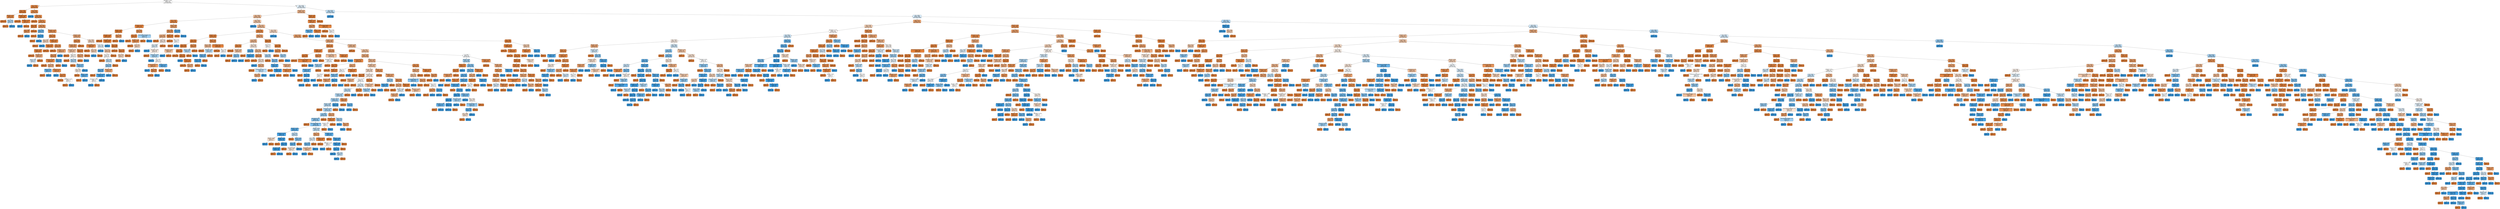 digraph Tree {
node [shape=box, style="filled, rounded", color="black", fontname=helvetica] ;
edge [fontname=helvetica] ;
0 [label="CBC_RDWCV <= 0.105\nentropy = 1.0\nsamples = 65635\nvalue = [32818, 32817]", fillcolor="#ffffff"] ;
1 [label="LOS <= 0.043\nentropy = 0.348\nsamples = 5002\nvalue = [4676, 326]", fillcolor="#e78a47"] ;
0 -> 1 [labeldistance=2.5, labelangle=45, headlabel="True"] ;
2 [label="Crea <= 0.089\nentropy = 0.075\nsamples = 2088\nvalue = [2069, 19]", fillcolor="#e5823b"] ;
1 -> 2 ;
3 [label="CBC_MCHC <= 0.69\nentropy = 0.401\nsamples = 226\nvalue = [208, 18]", fillcolor="#e78c4a"] ;
2 -> 3 ;
4 [label="entropy = 0.0\nsamples = 197\nvalue = [197, 0]", fillcolor="#e58139"] ;
3 -> 4 ;
5 [label="ALB <= 0.687\nentropy = 0.958\nsamples = 29\nvalue = [11, 18]", fillcolor="#b2d9f5"] ;
3 -> 5 ;
6 [label="entropy = 0.0\nsamples = 11\nvalue = [11, 0]", fillcolor="#e58139"] ;
5 -> 6 ;
7 [label="entropy = 0.0\nsamples = 18\nvalue = [0, 18]", fillcolor="#399de5"] ;
5 -> 7 ;
8 [label="CBC_RDWCV <= 0.103\nentropy = 0.007\nsamples = 1862\nvalue = [1861, 1]", fillcolor="#e58139"] ;
2 -> 8 ;
9 [label="entropy = 0.0\nsamples = 1819\nvalue = [1819, 0]", fillcolor="#e58139"] ;
8 -> 9 ;
10 [label="CBC_RDWCV <= 0.103\nentropy = 0.159\nsamples = 43\nvalue = [42, 1]", fillcolor="#e6843e"] ;
8 -> 10 ;
11 [label="entropy = 0.0\nsamples = 1\nvalue = [0, 1]", fillcolor="#399de5"] ;
10 -> 11 ;
12 [label="entropy = 0.0\nsamples = 42\nvalue = [42, 0]", fillcolor="#e58139"] ;
10 -> 12 ;
13 [label="LOS <= 0.056\nentropy = 0.486\nsamples = 2914\nvalue = [2607, 307]", fillcolor="#e89050"] ;
1 -> 13 ;
14 [label="entropy = 0.0\nsamples = 89\nvalue = [0, 89]", fillcolor="#399de5"] ;
13 -> 14 ;
15 [label="ALB <= 0.5\nentropy = 0.392\nsamples = 2825\nvalue = [2607, 218]", fillcolor="#e78c4a"] ;
13 -> 15 ;
16 [label="entropy = 0.0\nsamples = 841\nvalue = [841, 0]", fillcolor="#e58139"] ;
15 -> 16 ;
17 [label="K <= 0.377\nentropy = 0.5\nsamples = 1984\nvalue = [1766, 218]", fillcolor="#e89151"] ;
15 -> 17 ;
18 [label="Crea <= 0.029\nentropy = 0.033\nsamples = 581\nvalue = [579, 2]", fillcolor="#e5813a"] ;
17 -> 18 ;
19 [label="Crea <= 0.028\nentropy = 0.567\nsamples = 15\nvalue = [13, 2]", fillcolor="#e99457"] ;
18 -> 19 ;
20 [label="entropy = 0.0\nsamples = 13\nvalue = [13, 0]", fillcolor="#e58139"] ;
19 -> 20 ;
21 [label="entropy = 0.0\nsamples = 2\nvalue = [0, 2]", fillcolor="#399de5"] ;
19 -> 21 ;
22 [label="entropy = 0.0\nsamples = 566\nvalue = [566, 0]", fillcolor="#e58139"] ;
18 -> 22 ;
23 [label="Crea <= 0.054\nentropy = 0.62\nsamples = 1403\nvalue = [1187, 216]", fillcolor="#ea985d"] ;
17 -> 23 ;
24 [label="UA <= 0.302\nentropy = 0.739\nsamples = 67\nvalue = [14, 53]", fillcolor="#6db7ec"] ;
23 -> 24 ;
25 [label="entropy = 0.0\nsamples = 12\nvalue = [12, 0]", fillcolor="#e58139"] ;
24 -> 25 ;
26 [label="LOS <= 0.061\nentropy = 0.225\nsamples = 55\nvalue = [2, 53]", fillcolor="#40a1e6"] ;
24 -> 26 ;
27 [label="entropy = 0.0\nsamples = 2\nvalue = [2, 0]", fillcolor="#e58139"] ;
26 -> 27 ;
28 [label="entropy = 0.0\nsamples = 53\nvalue = [0, 53]", fillcolor="#399de5"] ;
26 -> 28 ;
29 [label="CBC_RDWCV <= 0.095\nentropy = 0.535\nsamples = 1336\nvalue = [1173, 163]", fillcolor="#e99355"] ;
23 -> 29 ;
30 [label="ASA <= 0.176\nentropy = 0.296\nsamples = 841\nvalue = [797, 44]", fillcolor="#e68844"] ;
29 -> 30 ;
31 [label="ASA <= 0.011\nentropy = 0.971\nsamples = 40\nvalue = [24, 16]", fillcolor="#f6d5bd"] ;
30 -> 31 ;
32 [label="entropy = 0.0\nsamples = 24\nvalue = [24, 0]", fillcolor="#e58139"] ;
31 -> 32 ;
33 [label="entropy = 0.0\nsamples = 16\nvalue = [0, 16]", fillcolor="#399de5"] ;
31 -> 33 ;
34 [label="CBC_RDWCV <= 0.091\nentropy = 0.219\nsamples = 801\nvalue = [773, 28]", fillcolor="#e68640"] ;
30 -> 34 ;
35 [label="CBC_MCHC <= 0.593\nentropy = 0.071\nsamples = 582\nvalue = [577, 5]", fillcolor="#e5823b"] ;
34 -> 35 ;
36 [label="CBC_MCHC <= 0.585\nentropy = 0.221\nsamples = 141\nvalue = [136, 5]", fillcolor="#e68640"] ;
35 -> 36 ;
37 [label="entropy = 0.0\nsamples = 120\nvalue = [120, 0]", fillcolor="#e58139"] ;
36 -> 37 ;
38 [label="CBC_Platelet <= 0.2\nentropy = 0.792\nsamples = 21\nvalue = [16, 5]", fillcolor="#eda877"] ;
36 -> 38 ;
39 [label="CBC_HG <= 0.67\nentropy = 0.991\nsamples = 9\nvalue = [4, 5]", fillcolor="#d7ebfa"] ;
38 -> 39 ;
40 [label="entropy = 0.0\nsamples = 5\nvalue = [0, 5]", fillcolor="#399de5"] ;
39 -> 40 ;
41 [label="entropy = 0.0\nsamples = 4\nvalue = [4, 0]", fillcolor="#e58139"] ;
39 -> 41 ;
42 [label="entropy = 0.0\nsamples = 12\nvalue = [12, 0]", fillcolor="#e58139"] ;
38 -> 42 ;
43 [label="entropy = 0.0\nsamples = 441\nvalue = [441, 0]", fillcolor="#e58139"] ;
35 -> 43 ;
44 [label="Crea <= 0.113\nentropy = 0.485\nsamples = 219\nvalue = [196, 23]", fillcolor="#e89050"] ;
34 -> 44 ;
45 [label="entropy = 0.0\nsamples = 112\nvalue = [112, 0]", fillcolor="#e58139"] ;
44 -> 45 ;
46 [label="OP_time_hour <= 0.387\nentropy = 0.751\nsamples = 107\nvalue = [84, 23]", fillcolor="#eca46f"] ;
44 -> 46 ;
47 [label="AGE <= 0.782\nentropy = 0.592\nsamples = 98\nvalue = [84, 14]", fillcolor="#e9965a"] ;
46 -> 47 ;
48 [label="OP_time_hour <= 0.303\nentropy = 0.356\nsamples = 89\nvalue = [83, 6]", fillcolor="#e78a47"] ;
47 -> 48 ;
49 [label="entropy = 0.0\nsamples = 66\nvalue = [66, 0]", fillcolor="#e58139"] ;
48 -> 49 ;
50 [label="Na <= 0.793\nentropy = 0.828\nsamples = 23\nvalue = [17, 6]", fillcolor="#eead7f"] ;
48 -> 50 ;
51 [label="Diagnosis_0 <= 0.5\nentropy = 0.722\nsamples = 5\nvalue = [1, 4]", fillcolor="#6ab6ec"] ;
50 -> 51 ;
52 [label="entropy = 0.0\nsamples = 1\nvalue = [1, 0]", fillcolor="#e58139"] ;
51 -> 52 ;
53 [label="entropy = 0.0\nsamples = 4\nvalue = [0, 4]", fillcolor="#399de5"] ;
51 -> 53 ;
54 [label="Lung disease_0 <= 0.5\nentropy = 0.503\nsamples = 18\nvalue = [16, 2]", fillcolor="#e89152"] ;
50 -> 54 ;
55 [label="entropy = 0.0\nsamples = 1\nvalue = [0, 1]", fillcolor="#399de5"] ;
54 -> 55 ;
56 [label="K <= 0.546\nentropy = 0.323\nsamples = 17\nvalue = [16, 1]", fillcolor="#e78945"] ;
54 -> 56 ;
57 [label="entropy = 0.0\nsamples = 15\nvalue = [15, 0]", fillcolor="#e58139"] ;
56 -> 57 ;
58 [label="CBC_Platelet <= 0.177\nentropy = 1.0\nsamples = 2\nvalue = [1, 1]", fillcolor="#ffffff"] ;
56 -> 58 ;
59 [label="entropy = 0.0\nsamples = 1\nvalue = [1, 0]", fillcolor="#e58139"] ;
58 -> 59 ;
60 [label="entropy = 0.0\nsamples = 1\nvalue = [0, 1]", fillcolor="#399de5"] ;
58 -> 60 ;
61 [label="SEX_F <= 0.5\nentropy = 0.503\nsamples = 9\nvalue = [1, 8]", fillcolor="#52a9e8"] ;
47 -> 61 ;
62 [label="entropy = 0.0\nsamples = 1\nvalue = [1, 0]", fillcolor="#e58139"] ;
61 -> 62 ;
63 [label="entropy = 0.0\nsamples = 8\nvalue = [0, 8]", fillcolor="#399de5"] ;
61 -> 63 ;
64 [label="entropy = 0.0\nsamples = 9\nvalue = [0, 9]", fillcolor="#399de5"] ;
46 -> 64 ;
65 [label="CBC_RDW <= 0.043\nentropy = 0.796\nsamples = 495\nvalue = [376, 119]", fillcolor="#eda978"] ;
29 -> 65 ;
66 [label="UA <= 0.342\nentropy = 0.441\nsamples = 263\nvalue = [239, 24]", fillcolor="#e88e4d"] ;
65 -> 66 ;
67 [label="CBC_Platelet <= 0.221\nentropy = 0.664\nsamples = 139\nvalue = [115, 24]", fillcolor="#ea9b62"] ;
66 -> 67 ;
68 [label="CBC_Platelet <= 0.178\nentropy = 0.923\nsamples = 65\nvalue = [43, 22]", fillcolor="#f2c19e"] ;
67 -> 68 ;
69 [label="entropy = 0.0\nsamples = 20\nvalue = [20, 0]", fillcolor="#e58139"] ;
68 -> 69 ;
70 [label="ALB <= 0.566\nentropy = 1.0\nsamples = 45\nvalue = [23, 22]", fillcolor="#fefaf6"] ;
68 -> 70 ;
71 [label="entropy = 0.0\nsamples = 10\nvalue = [10, 0]", fillcolor="#e58139"] ;
70 -> 71 ;
72 [label="BUN <= 0.098\nentropy = 0.952\nsamples = 35\nvalue = [13, 22]", fillcolor="#aed7f4"] ;
70 -> 72 ;
73 [label="entropy = 0.0\nsamples = 6\nvalue = [6, 0]", fillcolor="#e58139"] ;
72 -> 73 ;
74 [label="CBC_MCV <= 0.577\nentropy = 0.797\nsamples = 29\nvalue = [7, 22]", fillcolor="#78bced"] ;
72 -> 74 ;
75 [label="ASA <= 0.61\nentropy = 0.996\nsamples = 13\nvalue = [7, 6]", fillcolor="#fbede3"] ;
74 -> 75 ;
76 [label="entropy = 0.0\nsamples = 6\nvalue = [6, 0]", fillcolor="#e58139"] ;
75 -> 76 ;
77 [label="CBC_RDW <= 0.028\nentropy = 0.592\nsamples = 7\nvalue = [1, 6]", fillcolor="#5aade9"] ;
75 -> 77 ;
78 [label="entropy = 0.0\nsamples = 1\nvalue = [1, 0]", fillcolor="#e58139"] ;
77 -> 78 ;
79 [label="entropy = 0.0\nsamples = 6\nvalue = [0, 6]", fillcolor="#399de5"] ;
77 -> 79 ;
80 [label="entropy = 0.0\nsamples = 16\nvalue = [0, 16]", fillcolor="#399de5"] ;
74 -> 80 ;
81 [label="ASA <= 0.224\nentropy = 0.179\nsamples = 74\nvalue = [72, 2]", fillcolor="#e6843e"] ;
67 -> 81 ;
82 [label="ASA <= 0.053\nentropy = 0.764\nsamples = 9\nvalue = [7, 2]", fillcolor="#eca572"] ;
81 -> 82 ;
83 [label="entropy = 0.0\nsamples = 7\nvalue = [7, 0]", fillcolor="#e58139"] ;
82 -> 83 ;
84 [label="entropy = 0.0\nsamples = 2\nvalue = [0, 2]", fillcolor="#399de5"] ;
82 -> 84 ;
85 [label="entropy = 0.0\nsamples = 65\nvalue = [65, 0]", fillcolor="#e58139"] ;
81 -> 85 ;
86 [label="entropy = 0.0\nsamples = 124\nvalue = [124, 0]", fillcolor="#e58139"] ;
66 -> 86 ;
87 [label="LOS <= 0.056\nentropy = 0.976\nsamples = 232\nvalue = [137, 95]", fillcolor="#f7d8c2"] ;
65 -> 87 ;
88 [label="Commercial_ALBC <= 0.5\nentropy = 0.396\nsamples = 64\nvalue = [59, 5]", fillcolor="#e78c4a"] ;
87 -> 88 ;
89 [label="entropy = 0.0\nsamples = 51\nvalue = [51, 0]", fillcolor="#e58139"] ;
88 -> 89 ;
90 [label="GOT <= 0.045\nentropy = 0.961\nsamples = 13\nvalue = [8, 5]", fillcolor="#f5d0b5"] ;
88 -> 90 ;
91 [label="entropy = 0.0\nsamples = 5\nvalue = [0, 5]", fillcolor="#399de5"] ;
90 -> 91 ;
92 [label="entropy = 0.0\nsamples = 8\nvalue = [8, 0]", fillcolor="#e58139"] ;
90 -> 92 ;
93 [label="LOS <= 0.07\nentropy = 0.996\nsamples = 168\nvalue = [78, 90]", fillcolor="#e5f2fc"] ;
87 -> 93 ;
94 [label="entropy = 0.0\nsamples = 48\nvalue = [0, 48]", fillcolor="#399de5"] ;
93 -> 94 ;
95 [label="K <= 0.517\nentropy = 0.934\nsamples = 120\nvalue = [78, 42]", fillcolor="#f3c5a4"] ;
93 -> 95 ;
96 [label="GPT <= 0.034\nentropy = 1.0\nsamples = 85\nvalue = [43, 42]", fillcolor="#fefcfa"] ;
95 -> 96 ;
97 [label="entropy = 0.0\nsamples = 15\nvalue = [15, 0]", fillcolor="#e58139"] ;
96 -> 97 ;
98 [label="Crea <= 0.118\nentropy = 0.971\nsamples = 70\nvalue = [28, 42]", fillcolor="#bddef6"] ;
96 -> 98 ;
99 [label="GPT <= 0.061\nentropy = 0.881\nsamples = 60\nvalue = [18, 42]", fillcolor="#8ec7f0"] ;
98 -> 99 ;
100 [label="BUN <= 0.079\nentropy = 0.658\nsamples = 47\nvalue = [8, 39]", fillcolor="#62b1ea"] ;
99 -> 100 ;
101 [label="entropy = 0.0\nsamples = 5\nvalue = [5, 0]", fillcolor="#e58139"] ;
100 -> 101 ;
102 [label="OP_time_hour <= 0.238\nentropy = 0.371\nsamples = 42\nvalue = [3, 39]", fillcolor="#48a5e7"] ;
100 -> 102 ;
103 [label="CBC_Platelet <= 0.214\nentropy = 1.0\nsamples = 6\nvalue = [3, 3]", fillcolor="#ffffff"] ;
102 -> 103 ;
104 [label="entropy = 0.0\nsamples = 3\nvalue = [0, 3]", fillcolor="#399de5"] ;
103 -> 104 ;
105 [label="entropy = 0.0\nsamples = 3\nvalue = [3, 0]", fillcolor="#e58139"] ;
103 -> 105 ;
106 [label="entropy = 0.0\nsamples = 36\nvalue = [0, 36]", fillcolor="#399de5"] ;
102 -> 106 ;
107 [label="CBC_MCHC <= 0.621\nentropy = 0.779\nsamples = 13\nvalue = [10, 3]", fillcolor="#eda774"] ;
99 -> 107 ;
108 [label="entropy = 0.0\nsamples = 3\nvalue = [0, 3]", fillcolor="#399de5"] ;
107 -> 108 ;
109 [label="entropy = 0.0\nsamples = 10\nvalue = [10, 0]", fillcolor="#e58139"] ;
107 -> 109 ;
110 [label="entropy = 0.0\nsamples = 10\nvalue = [10, 0]", fillcolor="#e58139"] ;
98 -> 110 ;
111 [label="entropy = 0.0\nsamples = 35\nvalue = [35, 0]", fillcolor="#e58139"] ;
95 -> 111 ;
112 [label="LOS <= 0.042\nentropy = 0.996\nsamples = 60633\nvalue = [28142, 32491]", fillcolor="#e4f2fc"] ;
0 -> 112 [labeldistance=2.5, labelangle=-45, headlabel="False"] ;
113 [label="CBC_RDW <= 0.304\nentropy = 0.871\nsamples = 12418\nvalue = [8795, 3623]", fillcolor="#f0b58b"] ;
112 -> 113 ;
114 [label="LOS <= 0.014\nentropy = 0.906\nsamples = 11261\nvalue = [7645, 3616]", fillcolor="#f1bd97"] ;
113 -> 114 ;
115 [label="GOT <= 0.062\nentropy = 0.345\nsamples = 1583\nvalue = [1481, 102]", fillcolor="#e78a47"] ;
114 -> 115 ;
116 [label="OP_time_hour <= 0.243\nentropy = 0.13\nsamples = 1164\nvalue = [1143, 21]", fillcolor="#e5833d"] ;
115 -> 116 ;
117 [label="CBC_MCV <= 0.674\nentropy = 0.043\nsamples = 1058\nvalue = [1053, 5]", fillcolor="#e5823a"] ;
116 -> 117 ;
118 [label="CBC_Platelet <= 0.245\nentropy = 0.028\nsamples = 1045\nvalue = [1042, 3]", fillcolor="#e5813a"] ;
117 -> 118 ;
119 [label="entropy = 0.0\nsamples = 646\nvalue = [646, 0]", fillcolor="#e58139"] ;
118 -> 119 ;
120 [label="CBC_Platelet <= 0.245\nentropy = 0.064\nsamples = 399\nvalue = [396, 3]", fillcolor="#e5823b"] ;
118 -> 120 ;
121 [label="entropy = 0.0\nsamples = 1\nvalue = [0, 1]", fillcolor="#399de5"] ;
120 -> 121 ;
122 [label="GOT <= 0.056\nentropy = 0.046\nsamples = 398\nvalue = [396, 2]", fillcolor="#e5823a"] ;
120 -> 122 ;
123 [label="entropy = 0.0\nsamples = 317\nvalue = [317, 0]", fillcolor="#e58139"] ;
122 -> 123 ;
124 [label="GOT <= 0.056\nentropy = 0.167\nsamples = 81\nvalue = [79, 2]", fillcolor="#e6843e"] ;
122 -> 124 ;
125 [label="Crea <= 0.072\nentropy = 0.971\nsamples = 5\nvalue = [3, 2]", fillcolor="#f6d5bd"] ;
124 -> 125 ;
126 [label="entropy = 0.0\nsamples = 3\nvalue = [3, 0]", fillcolor="#e58139"] ;
125 -> 126 ;
127 [label="entropy = 0.0\nsamples = 2\nvalue = [0, 2]", fillcolor="#399de5"] ;
125 -> 127 ;
128 [label="entropy = 0.0\nsamples = 76\nvalue = [76, 0]", fillcolor="#e58139"] ;
124 -> 128 ;
129 [label="BUN <= 0.162\nentropy = 0.619\nsamples = 13\nvalue = [11, 2]", fillcolor="#ea985d"] ;
117 -> 129 ;
130 [label="entropy = 0.0\nsamples = 11\nvalue = [11, 0]", fillcolor="#e58139"] ;
129 -> 130 ;
131 [label="entropy = 0.0\nsamples = 2\nvalue = [0, 2]", fillcolor="#399de5"] ;
129 -> 131 ;
132 [label="UA <= 0.364\nentropy = 0.612\nsamples = 106\nvalue = [90, 16]", fillcolor="#ea975c"] ;
116 -> 132 ;
133 [label="GPT <= 0.05\nentropy = 0.161\nsamples = 85\nvalue = [83, 2]", fillcolor="#e6843e"] ;
132 -> 133 ;
134 [label="entropy = 0.0\nsamples = 67\nvalue = [67, 0]", fillcolor="#e58139"] ;
133 -> 134 ;
135 [label="CBC_RDW <= 0.193\nentropy = 0.503\nsamples = 18\nvalue = [16, 2]", fillcolor="#e89152"] ;
133 -> 135 ;
136 [label="entropy = 0.0\nsamples = 13\nvalue = [13, 0]", fillcolor="#e58139"] ;
135 -> 136 ;
137 [label="UA <= 0.297\nentropy = 0.971\nsamples = 5\nvalue = [3, 2]", fillcolor="#f6d5bd"] ;
135 -> 137 ;
138 [label="entropy = 0.0\nsamples = 3\nvalue = [3, 0]", fillcolor="#e58139"] ;
137 -> 138 ;
139 [label="entropy = 0.0\nsamples = 2\nvalue = [0, 2]", fillcolor="#399de5"] ;
137 -> 139 ;
140 [label="Hypertension Uncomplicated <= 0.5\nentropy = 0.918\nsamples = 21\nvalue = [7, 14]", fillcolor="#9ccef2"] ;
132 -> 140 ;
141 [label="entropy = 0.0\nsamples = 7\nvalue = [7, 0]", fillcolor="#e58139"] ;
140 -> 141 ;
142 [label="entropy = 0.0\nsamples = 14\nvalue = [0, 14]", fillcolor="#399de5"] ;
140 -> 142 ;
143 [label="CBC_HG <= 0.852\nentropy = 0.708\nsamples = 419\nvalue = [338, 81]", fillcolor="#eb9f68"] ;
115 -> 143 ;
144 [label="ALB <= 0.606\nentropy = 0.604\nsamples = 393\nvalue = [335, 58]", fillcolor="#ea975b"] ;
143 -> 144 ;
145 [label="K <= 0.444\nentropy = 0.825\nsamples = 220\nvalue = [163, 57]", fillcolor="#eead7e"] ;
144 -> 145 ;
146 [label="entropy = 0.0\nsamples = 94\nvalue = [94, 0]", fillcolor="#e58139"] ;
145 -> 146 ;
147 [label="AGE <= 0.68\nentropy = 0.993\nsamples = 126\nvalue = [69, 57]", fillcolor="#fae9dd"] ;
145 -> 147 ;
148 [label="GOT <= 0.063\nentropy = 0.993\nsamples = 104\nvalue = [47, 57]", fillcolor="#dceefa"] ;
147 -> 148 ;
149 [label="entropy = 0.0\nsamples = 16\nvalue = [0, 16]", fillcolor="#399de5"] ;
148 -> 149 ;
150 [label="CBC_Platelet <= 0.242\nentropy = 0.997\nsamples = 88\nvalue = [47, 41]", fillcolor="#fcefe6"] ;
148 -> 150 ;
151 [label="entropy = 0.0\nsamples = 25\nvalue = [25, 0]", fillcolor="#e58139"] ;
150 -> 151 ;
152 [label="OP_time_hour <= 0.101\nentropy = 0.933\nsamples = 63\nvalue = [22, 41]", fillcolor="#a3d2f3"] ;
150 -> 152 ;
153 [label="entropy = 0.0\nsamples = 19\nvalue = [0, 19]", fillcolor="#399de5"] ;
152 -> 153 ;
154 [label="UA <= 0.339\nentropy = 1.0\nsamples = 44\nvalue = [22, 22]", fillcolor="#ffffff"] ;
152 -> 154 ;
155 [label="Psyciatric disorder_0 <= 0.5\nentropy = 0.667\nsamples = 23\nvalue = [19, 4]", fillcolor="#ea9c63"] ;
154 -> 155 ;
156 [label="entropy = 0.0\nsamples = 2\nvalue = [0, 2]", fillcolor="#399de5"] ;
155 -> 156 ;
157 [label="AGE <= 0.623\nentropy = 0.454\nsamples = 21\nvalue = [19, 2]", fillcolor="#e88e4e"] ;
155 -> 157 ;
158 [label="entropy = 0.0\nsamples = 19\nvalue = [19, 0]", fillcolor="#e58139"] ;
157 -> 158 ;
159 [label="entropy = 0.0\nsamples = 2\nvalue = [0, 2]", fillcolor="#399de5"] ;
157 -> 159 ;
160 [label="OP_time_hour <= 0.17\nentropy = 0.592\nsamples = 21\nvalue = [3, 18]", fillcolor="#5aade9"] ;
154 -> 160 ;
161 [label="entropy = 0.0\nsamples = 3\nvalue = [3, 0]", fillcolor="#e58139"] ;
160 -> 161 ;
162 [label="entropy = 0.0\nsamples = 18\nvalue = [0, 18]", fillcolor="#399de5"] ;
160 -> 162 ;
163 [label="entropy = 0.0\nsamples = 22\nvalue = [22, 0]", fillcolor="#e58139"] ;
147 -> 163 ;
164 [label="CBC_RBC <= 0.59\nentropy = 0.051\nsamples = 173\nvalue = [172, 1]", fillcolor="#e5823a"] ;
144 -> 164 ;
165 [label="entropy = 0.0\nsamples = 171\nvalue = [171, 0]", fillcolor="#e58139"] ;
164 -> 165 ;
166 [label="ASA <= 0.344\nentropy = 1.0\nsamples = 2\nvalue = [1, 1]", fillcolor="#ffffff"] ;
164 -> 166 ;
167 [label="entropy = 0.0\nsamples = 1\nvalue = [1, 0]", fillcolor="#e58139"] ;
166 -> 167 ;
168 [label="entropy = 0.0\nsamples = 1\nvalue = [0, 1]", fillcolor="#399de5"] ;
166 -> 168 ;
169 [label="GOT <= 0.069\nentropy = 0.516\nsamples = 26\nvalue = [3, 23]", fillcolor="#53aae8"] ;
143 -> 169 ;
170 [label="entropy = 0.0\nsamples = 3\nvalue = [3, 0]", fillcolor="#e58139"] ;
169 -> 170 ;
171 [label="entropy = 0.0\nsamples = 23\nvalue = [0, 23]", fillcolor="#399de5"] ;
169 -> 171 ;
172 [label="LOS <= 0.028\nentropy = 0.945\nsamples = 9678\nvalue = [6164, 3514]", fillcolor="#f4c9aa"] ;
114 -> 172 ;
173 [label="entropy = 0.0\nsamples = 671\nvalue = [0, 671]", fillcolor="#399de5"] ;
172 -> 173 ;
174 [label="LOS <= 0.028\nentropy = 0.9\nsamples = 9007\nvalue = [6164, 2843]", fillcolor="#f1bb94"] ;
172 -> 174 ;
175 [label="GOT <= 0.06\nentropy = 0.413\nsamples = 2530\nvalue = [2320, 210]", fillcolor="#e78c4b"] ;
174 -> 175 ;
176 [label="CBC_WBC <= 0.037\nentropy = 0.188\nsamples = 1746\nvalue = [1696, 50]", fillcolor="#e6853f"] ;
175 -> 176 ;
177 [label="GOT <= 0.06\nentropy = 0.06\nsamples = 1301\nvalue = [1292, 9]", fillcolor="#e5823a"] ;
176 -> 177 ;
178 [label="ALB <= 0.338\nentropy = 0.031\nsamples = 1246\nvalue = [1242, 4]", fillcolor="#e5813a"] ;
177 -> 178 ;
179 [label="CBC_Platelet <= 0.218\nentropy = 0.918\nsamples = 6\nvalue = [4, 2]", fillcolor="#f2c09c"] ;
178 -> 179 ;
180 [label="entropy = 0.0\nsamples = 2\nvalue = [0, 2]", fillcolor="#399de5"] ;
179 -> 180 ;
181 [label="entropy = 0.0\nsamples = 4\nvalue = [4, 0]", fillcolor="#e58139"] ;
179 -> 181 ;
182 [label="Na <= 0.821\nentropy = 0.017\nsamples = 1240\nvalue = [1238, 2]", fillcolor="#e58139"] ;
178 -> 182 ;
183 [label="entropy = 0.0\nsamples = 956\nvalue = [956, 0]", fillcolor="#e58139"] ;
182 -> 183 ;
184 [label="Na <= 0.821\nentropy = 0.06\nsamples = 284\nvalue = [282, 2]", fillcolor="#e5823a"] ;
182 -> 184 ;
185 [label="entropy = 0.0\nsamples = 1\nvalue = [0, 1]", fillcolor="#399de5"] ;
184 -> 185 ;
186 [label="Renal Failure <= 0.5\nentropy = 0.034\nsamples = 283\nvalue = [282, 1]", fillcolor="#e5813a"] ;
184 -> 186 ;
187 [label="entropy = 0.0\nsamples = 279\nvalue = [279, 0]", fillcolor="#e58139"] ;
186 -> 187 ;
188 [label="GPT <= 0.049\nentropy = 0.811\nsamples = 4\nvalue = [3, 1]", fillcolor="#eeab7b"] ;
186 -> 188 ;
189 [label="entropy = 0.0\nsamples = 3\nvalue = [3, 0]", fillcolor="#e58139"] ;
188 -> 189 ;
190 [label="entropy = 0.0\nsamples = 1\nvalue = [0, 1]", fillcolor="#399de5"] ;
188 -> 190 ;
191 [label="AGE <= 0.538\nentropy = 0.439\nsamples = 55\nvalue = [50, 5]", fillcolor="#e88e4d"] ;
177 -> 191 ;
192 [label="CBC_MCV <= 0.553\nentropy = 0.954\nsamples = 8\nvalue = [3, 5]", fillcolor="#b0d8f5"] ;
191 -> 192 ;
193 [label="entropy = 0.0\nsamples = 3\nvalue = [3, 0]", fillcolor="#e58139"] ;
192 -> 193 ;
194 [label="entropy = 0.0\nsamples = 5\nvalue = [0, 5]", fillcolor="#399de5"] ;
192 -> 194 ;
195 [label="entropy = 0.0\nsamples = 47\nvalue = [47, 0]", fillcolor="#e58139"] ;
191 -> 195 ;
196 [label="CBC_HG <= 0.58\nentropy = 0.444\nsamples = 445\nvalue = [404, 41]", fillcolor="#e88e4d"] ;
176 -> 196 ;
197 [label="CBC_HG <= 0.557\nentropy = 0.893\nsamples = 113\nvalue = [78, 35]", fillcolor="#f1ba92"] ;
196 -> 197 ;
198 [label="entropy = 0.0\nsamples = 56\nvalue = [56, 0]", fillcolor="#e58139"] ;
197 -> 198 ;
199 [label="CBC_MCHC <= 0.595\nentropy = 0.962\nsamples = 57\nvalue = [22, 35]", fillcolor="#b5dbf5"] ;
197 -> 199 ;
200 [label="CBC_RBC <= 0.39\nentropy = 0.693\nsamples = 43\nvalue = [8, 35]", fillcolor="#66b3eb"] ;
199 -> 200 ;
201 [label="CBC_RDW <= 0.07\nentropy = 0.303\nsamples = 37\nvalue = [2, 35]", fillcolor="#44a3e6"] ;
200 -> 201 ;
202 [label="entropy = 0.0\nsamples = 2\nvalue = [2, 0]", fillcolor="#e58139"] ;
201 -> 202 ;
203 [label="entropy = 0.0\nsamples = 35\nvalue = [0, 35]", fillcolor="#399de5"] ;
201 -> 203 ;
204 [label="entropy = 0.0\nsamples = 6\nvalue = [6, 0]", fillcolor="#e58139"] ;
200 -> 204 ;
205 [label="entropy = 0.0\nsamples = 14\nvalue = [14, 0]", fillcolor="#e58139"] ;
199 -> 205 ;
206 [label="Congestive Heart Failure <= 0.5\nentropy = 0.13\nsamples = 332\nvalue = [326, 6]", fillcolor="#e5833d"] ;
196 -> 206 ;
207 [label="entropy = 0.0\nsamples = 320\nvalue = [320, 0]", fillcolor="#e58139"] ;
206 -> 207 ;
208 [label="Crea <= 0.094\nentropy = 1.0\nsamples = 12\nvalue = [6, 6]", fillcolor="#ffffff"] ;
206 -> 208 ;
209 [label="entropy = 0.0\nsamples = 6\nvalue = [6, 0]", fillcolor="#e58139"] ;
208 -> 209 ;
210 [label="entropy = 0.0\nsamples = 6\nvalue = [0, 6]", fillcolor="#399de5"] ;
208 -> 210 ;
211 [label="ALB <= 0.637\nentropy = 0.73\nsamples = 784\nvalue = [624, 160]", fillcolor="#eca16c"] ;
175 -> 211 ;
212 [label="K <= 0.414\nentropy = 0.883\nsamples = 514\nvalue = [359, 155]", fillcolor="#f0b78e"] ;
211 -> 212 ;
213 [label="GPT <= 0.121\nentropy = 0.32\nsamples = 189\nvalue = [178, 11]", fillcolor="#e78945"] ;
212 -> 213 ;
214 [label="entropy = 0.0\nsamples = 156\nvalue = [156, 0]", fillcolor="#e58139"] ;
213 -> 214 ;
215 [label="CBC_WBC <= 0.039\nentropy = 0.918\nsamples = 33\nvalue = [22, 11]", fillcolor="#f2c09c"] ;
213 -> 215 ;
216 [label="entropy = 0.0\nsamples = 18\nvalue = [18, 0]", fillcolor="#e58139"] ;
215 -> 216 ;
217 [label="BUN <= 0.1\nentropy = 0.837\nsamples = 15\nvalue = [4, 11]", fillcolor="#81c1ee"] ;
215 -> 217 ;
218 [label="entropy = 0.0\nsamples = 4\nvalue = [4, 0]", fillcolor="#e58139"] ;
217 -> 218 ;
219 [label="entropy = 0.0\nsamples = 11\nvalue = [0, 11]", fillcolor="#399de5"] ;
217 -> 219 ;
220 [label="AGE <= 0.336\nentropy = 0.991\nsamples = 325\nvalue = [181, 144]", fillcolor="#fae5d7"] ;
212 -> 220 ;
221 [label="cci1 <= 0.5\nentropy = 0.601\nsamples = 82\nvalue = [12, 70]", fillcolor="#5baee9"] ;
220 -> 221 ;
222 [label="entropy = 0.0\nsamples = 9\nvalue = [9, 0]", fillcolor="#e58139"] ;
221 -> 222 ;
223 [label="CBC_MCHC <= 0.662\nentropy = 0.247\nsamples = 73\nvalue = [3, 70]", fillcolor="#41a1e6"] ;
221 -> 223 ;
224 [label="entropy = 0.0\nsamples = 70\nvalue = [0, 70]", fillcolor="#399de5"] ;
223 -> 224 ;
225 [label="entropy = 0.0\nsamples = 3\nvalue = [3, 0]", fillcolor="#e58139"] ;
223 -> 225 ;
226 [label="Na <= 0.818\nentropy = 0.887\nsamples = 243\nvalue = [169, 74]", fillcolor="#f0b890"] ;
220 -> 226 ;
227 [label="BUN <= 0.144\nentropy = 0.548\nsamples = 158\nvalue = [138, 20]", fillcolor="#e99356"] ;
226 -> 227 ;
228 [label="entropy = 0.0\nsamples = 112\nvalue = [112, 0]", fillcolor="#e58139"] ;
227 -> 228 ;
229 [label="GPT <= 0.032\nentropy = 0.988\nsamples = 46\nvalue = [26, 20]", fillcolor="#f9e2d1"] ;
227 -> 229 ;
230 [label="entropy = 0.0\nsamples = 11\nvalue = [0, 11]", fillcolor="#399de5"] ;
229 -> 230 ;
231 [label="ALB <= 0.551\nentropy = 0.822\nsamples = 35\nvalue = [26, 9]", fillcolor="#eead7e"] ;
229 -> 231 ;
232 [label="entropy = 0.0\nsamples = 20\nvalue = [20, 0]", fillcolor="#e58139"] ;
231 -> 232 ;
233 [label="Congestive Heart Failure <= 0.5\nentropy = 0.971\nsamples = 15\nvalue = [6, 9]", fillcolor="#bddef6"] ;
231 -> 233 ;
234 [label="GPT <= 0.047\nentropy = 0.811\nsamples = 8\nvalue = [6, 2]", fillcolor="#eeab7b"] ;
233 -> 234 ;
235 [label="entropy = 0.0\nsamples = 2\nvalue = [0, 2]", fillcolor="#399de5"] ;
234 -> 235 ;
236 [label="entropy = 0.0\nsamples = 6\nvalue = [6, 0]", fillcolor="#e58139"] ;
234 -> 236 ;
237 [label="entropy = 0.0\nsamples = 7\nvalue = [0, 7]", fillcolor="#399de5"] ;
233 -> 237 ;
238 [label="UA <= 0.293\nentropy = 0.947\nsamples = 85\nvalue = [31, 54]", fillcolor="#abd5f4"] ;
226 -> 238 ;
239 [label="entropy = 0.0\nsamples = 13\nvalue = [13, 0]", fillcolor="#e58139"] ;
238 -> 239 ;
240 [label="GPT <= 0.058\nentropy = 0.811\nsamples = 72\nvalue = [18, 54]", fillcolor="#7bbeee"] ;
238 -> 240 ;
241 [label="CBC_MCV <= 0.541\nentropy = 0.445\nsamples = 54\nvalue = [5, 49]", fillcolor="#4da7e8"] ;
240 -> 241 ;
242 [label="entropy = 0.0\nsamples = 4\nvalue = [4, 0]", fillcolor="#e58139"] ;
241 -> 242 ;
243 [label="CBC_RDWCV <= 0.18\nentropy = 0.141\nsamples = 50\nvalue = [1, 49]", fillcolor="#3d9fe6"] ;
241 -> 243 ;
244 [label="entropy = 0.0\nsamples = 49\nvalue = [0, 49]", fillcolor="#399de5"] ;
243 -> 244 ;
245 [label="entropy = 0.0\nsamples = 1\nvalue = [1, 0]", fillcolor="#e58139"] ;
243 -> 245 ;
246 [label="Renal Failure <= 0.5\nentropy = 0.852\nsamples = 18\nvalue = [13, 5]", fillcolor="#efb185"] ;
240 -> 246 ;
247 [label="OP_time_hour <= 0.266\nentropy = 0.371\nsamples = 14\nvalue = [13, 1]", fillcolor="#e78b48"] ;
246 -> 247 ;
248 [label="entropy = 0.0\nsamples = 13\nvalue = [13, 0]", fillcolor="#e58139"] ;
247 -> 248 ;
249 [label="entropy = 0.0\nsamples = 1\nvalue = [0, 1]", fillcolor="#399de5"] ;
247 -> 249 ;
250 [label="entropy = 0.0\nsamples = 4\nvalue = [0, 4]", fillcolor="#399de5"] ;
246 -> 250 ;
251 [label="GOT <= 0.061\nentropy = 0.133\nsamples = 270\nvalue = [265, 5]", fillcolor="#e5833d"] ;
211 -> 251 ;
252 [label="BUN <= 0.137\nentropy = 1.0\nsamples = 6\nvalue = [3, 3]", fillcolor="#ffffff"] ;
251 -> 252 ;
253 [label="entropy = 0.0\nsamples = 3\nvalue = [3, 0]", fillcolor="#e58139"] ;
252 -> 253 ;
254 [label="entropy = 0.0\nsamples = 3\nvalue = [0, 3]", fillcolor="#399de5"] ;
252 -> 254 ;
255 [label="K <= 0.426\nentropy = 0.064\nsamples = 264\nvalue = [262, 2]", fillcolor="#e5823b"] ;
251 -> 255 ;
256 [label="K <= 0.415\nentropy = 0.544\nsamples = 16\nvalue = [14, 2]", fillcolor="#e99355"] ;
255 -> 256 ;
257 [label="entropy = 0.0\nsamples = 13\nvalue = [13, 0]", fillcolor="#e58139"] ;
256 -> 257 ;
258 [label="UA <= 0.333\nentropy = 0.918\nsamples = 3\nvalue = [1, 2]", fillcolor="#9ccef2"] ;
256 -> 258 ;
259 [label="entropy = 0.0\nsamples = 1\nvalue = [1, 0]", fillcolor="#e58139"] ;
258 -> 259 ;
260 [label="entropy = 0.0\nsamples = 2\nvalue = [0, 2]", fillcolor="#399de5"] ;
258 -> 260 ;
261 [label="entropy = 0.0\nsamples = 248\nvalue = [248, 0]", fillcolor="#e58139"] ;
255 -> 261 ;
262 [label="LOS <= 0.042\nentropy = 0.975\nsamples = 6477\nvalue = [3844, 2633]", fillcolor="#f7d7c1"] ;
174 -> 262 ;
263 [label="entropy = 0.0\nsamples = 1629\nvalue = [0, 1629]", fillcolor="#399de5"] ;
262 -> 263 ;
264 [label="Crea <= 0.102\nentropy = 0.736\nsamples = 4848\nvalue = [3844, 1004]", fillcolor="#eca26d"] ;
262 -> 264 ;
265 [label="CBC_MCHC <= 0.588\nentropy = 0.812\nsamples = 3883\nvalue = [2910, 973]", fillcolor="#eeab7b"] ;
264 -> 265 ;
266 [label="CBC_HG <= 0.611\nentropy = 0.32\nsamples = 843\nvalue = [794, 49]", fillcolor="#e78945"] ;
265 -> 266 ;
267 [label="CBC_RDWCV <= 0.221\nentropy = 0.034\nsamples = 560\nvalue = [558, 2]", fillcolor="#e5813a"] ;
266 -> 267 ;
268 [label="K <= 0.484\nentropy = 0.019\nsamples = 550\nvalue = [549, 1]", fillcolor="#e58139"] ;
267 -> 268 ;
269 [label="entropy = 0.0\nsamples = 522\nvalue = [522, 0]", fillcolor="#e58139"] ;
268 -> 269 ;
270 [label="Solid Tumor without Metastasis <= 0.5\nentropy = 0.222\nsamples = 28\nvalue = [27, 1]", fillcolor="#e68640"] ;
268 -> 270 ;
271 [label="entropy = 0.0\nsamples = 27\nvalue = [27, 0]", fillcolor="#e58139"] ;
270 -> 271 ;
272 [label="entropy = 0.0\nsamples = 1\nvalue = [0, 1]", fillcolor="#399de5"] ;
270 -> 272 ;
273 [label="UA <= 0.173\nentropy = 0.469\nsamples = 10\nvalue = [9, 1]", fillcolor="#e88f4f"] ;
267 -> 273 ;
274 [label="entropy = 0.0\nsamples = 1\nvalue = [0, 1]", fillcolor="#399de5"] ;
273 -> 274 ;
275 [label="entropy = 0.0\nsamples = 9\nvalue = [9, 0]", fillcolor="#e58139"] ;
273 -> 275 ;
276 [label="UA <= 0.283\nentropy = 0.649\nsamples = 283\nvalue = [236, 47]", fillcolor="#ea9a60"] ;
266 -> 276 ;
277 [label="Non_commercial_ALBC <= 0.5\nentropy = 0.926\nsamples = 132\nvalue = [87, 45]", fillcolor="#f2c29f"] ;
276 -> 277 ;
278 [label="CBC_Platelet <= 0.251\nentropy = 1.0\nsamples = 89\nvalue = [44, 45]", fillcolor="#fbfdfe"] ;
277 -> 278 ;
279 [label="CBC_RDW <= 0.181\nentropy = 0.913\nsamples = 67\nvalue = [22, 45]", fillcolor="#9acdf2"] ;
278 -> 279 ;
280 [label="CBC_Platelet <= 0.221\nentropy = 0.684\nsamples = 55\nvalue = [10, 45]", fillcolor="#65b3eb"] ;
279 -> 280 ;
281 [label="entropy = 0.0\nsamples = 7\nvalue = [7, 0]", fillcolor="#e58139"] ;
280 -> 281 ;
282 [label="ALB <= 0.529\nentropy = 0.337\nsamples = 48\nvalue = [3, 45]", fillcolor="#46a4e7"] ;
280 -> 282 ;
283 [label="entropy = 0.0\nsamples = 2\nvalue = [2, 0]", fillcolor="#e58139"] ;
282 -> 283 ;
284 [label="K <= 0.511\nentropy = 0.151\nsamples = 46\nvalue = [1, 45]", fillcolor="#3d9fe6"] ;
282 -> 284 ;
285 [label="entropy = 0.0\nsamples = 45\nvalue = [0, 45]", fillcolor="#399de5"] ;
284 -> 285 ;
286 [label="entropy = 0.0\nsamples = 1\nvalue = [1, 0]", fillcolor="#e58139"] ;
284 -> 286 ;
287 [label="entropy = 0.0\nsamples = 12\nvalue = [12, 0]", fillcolor="#e58139"] ;
279 -> 287 ;
288 [label="entropy = 0.0\nsamples = 22\nvalue = [22, 0]", fillcolor="#e58139"] ;
278 -> 288 ;
289 [label="entropy = 0.0\nsamples = 43\nvalue = [43, 0]", fillcolor="#e58139"] ;
277 -> 289 ;
290 [label="OP_time_hour <= 0.37\nentropy = 0.102\nsamples = 151\nvalue = [149, 2]", fillcolor="#e5833c"] ;
276 -> 290 ;
291 [label="entropy = 0.0\nsamples = 149\nvalue = [149, 0]", fillcolor="#e58139"] ;
290 -> 291 ;
292 [label="entropy = 0.0\nsamples = 2\nvalue = [0, 2]", fillcolor="#399de5"] ;
290 -> 292 ;
293 [label="CBC_Platelet <= 0.198\nentropy = 0.886\nsamples = 3040\nvalue = [2116, 924]", fillcolor="#f0b88f"] ;
265 -> 293 ;
294 [label="entropy = 0.0\nsamples = 294\nvalue = [294, 0]", fillcolor="#e58139"] ;
293 -> 294 ;
295 [label="Na <= 0.817\nentropy = 0.921\nsamples = 2746\nvalue = [1822, 924]", fillcolor="#f2c19d"] ;
293 -> 295 ;
296 [label="CBC_HG <= 0.588\nentropy = 0.815\nsamples = 1838\nvalue = [1374, 464]", fillcolor="#eeac7c"] ;
295 -> 296 ;
297 [label="Commercial_ALBC <= 0.5\nentropy = 0.312\nsamples = 320\nvalue = [302, 18]", fillcolor="#e78945"] ;
296 -> 297 ;
298 [label="Na <= 0.815\nentropy = 0.038\nsamples = 245\nvalue = [244, 1]", fillcolor="#e5823a"] ;
297 -> 298 ;
299 [label="entropy = 0.0\nsamples = 221\nvalue = [221, 0]", fillcolor="#e58139"] ;
298 -> 299 ;
300 [label="CBC_RBC <= 0.37\nentropy = 0.25\nsamples = 24\nvalue = [23, 1]", fillcolor="#e68642"] ;
298 -> 300 ;
301 [label="Na <= 0.816\nentropy = 1.0\nsamples = 2\nvalue = [1, 1]", fillcolor="#ffffff"] ;
300 -> 301 ;
302 [label="entropy = 0.0\nsamples = 1\nvalue = [0, 1]", fillcolor="#399de5"] ;
301 -> 302 ;
303 [label="entropy = 0.0\nsamples = 1\nvalue = [1, 0]", fillcolor="#e58139"] ;
301 -> 303 ;
304 [label="entropy = 0.0\nsamples = 22\nvalue = [22, 0]", fillcolor="#e58139"] ;
300 -> 304 ;
305 [label="UA <= 0.272\nentropy = 0.772\nsamples = 75\nvalue = [58, 17]", fillcolor="#eda673"] ;
297 -> 305 ;
306 [label="ASA <= 0.6\nentropy = 1.0\nsamples = 32\nvalue = [16, 16]", fillcolor="#ffffff"] ;
305 -> 306 ;
307 [label="CBC_WBC <= 0.033\nentropy = 0.792\nsamples = 21\nvalue = [5, 16]", fillcolor="#77bced"] ;
306 -> 307 ;
308 [label="CBC_MCHC <= 0.59\nentropy = 0.722\nsamples = 5\nvalue = [4, 1]", fillcolor="#eca06a"] ;
307 -> 308 ;
309 [label="entropy = 0.0\nsamples = 1\nvalue = [0, 1]", fillcolor="#399de5"] ;
308 -> 309 ;
310 [label="entropy = 0.0\nsamples = 4\nvalue = [4, 0]", fillcolor="#e58139"] ;
308 -> 310 ;
311 [label="GPT <= 0.057\nentropy = 0.337\nsamples = 16\nvalue = [1, 15]", fillcolor="#46a4e7"] ;
307 -> 311 ;
312 [label="entropy = 0.0\nsamples = 15\nvalue = [0, 15]", fillcolor="#399de5"] ;
311 -> 312 ;
313 [label="entropy = 0.0\nsamples = 1\nvalue = [1, 0]", fillcolor="#e58139"] ;
311 -> 313 ;
314 [label="entropy = 0.0\nsamples = 11\nvalue = [11, 0]", fillcolor="#e58139"] ;
306 -> 314 ;
315 [label="OP_time_hour <= 0.166\nentropy = 0.159\nsamples = 43\nvalue = [42, 1]", fillcolor="#e6843e"] ;
305 -> 315 ;
316 [label="entropy = 0.0\nsamples = 1\nvalue = [0, 1]", fillcolor="#399de5"] ;
315 -> 316 ;
317 [label="entropy = 0.0\nsamples = 42\nvalue = [42, 0]", fillcolor="#e58139"] ;
315 -> 317 ;
318 [label="CBC_RDW <= 0.206\nentropy = 0.874\nsamples = 1518\nvalue = [1072, 446]", fillcolor="#f0b58b"] ;
296 -> 318 ;
319 [label="CBC_Platelet <= 0.245\nentropy = 0.934\nsamples = 1176\nvalue = [764, 412]", fillcolor="#f3c5a4"] ;
318 -> 319 ;
320 [label="CBC_WBC <= 0.031\nentropy = 0.983\nsamples = 868\nvalue = [501, 367]", fillcolor="#f8ddca"] ;
319 -> 320 ;
321 [label="Crea <= 0.098\nentropy = 0.164\nsamples = 83\nvalue = [81, 2]", fillcolor="#e6843e"] ;
320 -> 321 ;
322 [label="entropy = 0.0\nsamples = 76\nvalue = [76, 0]", fillcolor="#e58139"] ;
321 -> 322 ;
323 [label="CBC_MCHC <= 0.6\nentropy = 0.863\nsamples = 7\nvalue = [5, 2]", fillcolor="#efb388"] ;
321 -> 323 ;
324 [label="entropy = 0.0\nsamples = 2\nvalue = [0, 2]", fillcolor="#399de5"] ;
323 -> 324 ;
325 [label="entropy = 0.0\nsamples = 5\nvalue = [5, 0]", fillcolor="#e58139"] ;
323 -> 325 ;
326 [label="Liver Disease <= 0.5\nentropy = 0.996\nsamples = 785\nvalue = [420, 365]", fillcolor="#fceee5"] ;
320 -> 326 ;
327 [label="GPT <= 0.032\nentropy = 1.0\nsamples = 712\nvalue = [351, 361]", fillcolor="#fafcfe"] ;
326 -> 327 ;
328 [label="entropy = 0.0\nsamples = 50\nvalue = [50, 0]", fillcolor="#e58139"] ;
327 -> 328 ;
329 [label="UA <= 0.354\nentropy = 0.994\nsamples = 662\nvalue = [301, 361]", fillcolor="#deeffb"] ;
327 -> 329 ;
330 [label="BUN <= 0.144\nentropy = 0.974\nsamples = 604\nvalue = [245, 359]", fillcolor="#c0e0f7"] ;
329 -> 330 ;
331 [label="CBC_RDWCV <= 0.174\nentropy = 0.956\nsamples = 576\nvalue = [217, 359]", fillcolor="#b1d8f5"] ;
330 -> 331 ;
332 [label="CBC_RDWCV <= 0.171\nentropy = 0.927\nsamples = 538\nvalue = [184, 354]", fillcolor="#a0d0f3"] ;
331 -> 332 ;
333 [label="CBC_MCV <= 0.518\nentropy = 0.962\nsamples = 470\nvalue = [181, 289]", fillcolor="#b5daf5"] ;
332 -> 333 ;
334 [label="entropy = 0.0\nsamples = 18\nvalue = [18, 0]", fillcolor="#e58139"] ;
333 -> 334 ;
335 [label="OP_time_hour <= 0.299\nentropy = 0.943\nsamples = 452\nvalue = [163, 289]", fillcolor="#a9d4f4"] ;
333 -> 335 ;
336 [label="K <= 0.484\nentropy = 0.905\nsamples = 412\nvalue = [132, 280]", fillcolor="#96cbf1"] ;
335 -> 336 ;
337 [label="Heart disease_0 <= 0.5\nentropy = 0.87\nsamples = 395\nvalue = [115, 280]", fillcolor="#8ac5f0"] ;
336 -> 337 ;
338 [label="entropy = 0.0\nsamples = 12\nvalue = [12, 0]", fillcolor="#e58139"] ;
337 -> 338 ;
339 [label="Non_commercial_ALBC <= 0.5\nentropy = 0.84\nsamples = 383\nvalue = [103, 280]", fillcolor="#82c1ef"] ;
337 -> 339 ;
340 [label="CBC_MCHC <= 0.618\nentropy = 0.597\nsamples = 200\nvalue = [29, 171]", fillcolor="#5baee9"] ;
339 -> 340 ;
341 [label="OP_time_hour <= 0.185\nentropy = 0.327\nsamples = 150\nvalue = [9, 141]", fillcolor="#46a3e7"] ;
340 -> 341 ;
342 [label="CBC_WBC <= 0.032\nentropy = 0.985\nsamples = 7\nvalue = [4, 3]", fillcolor="#f8e0ce"] ;
341 -> 342 ;
343 [label="entropy = 0.0\nsamples = 3\nvalue = [0, 3]", fillcolor="#399de5"] ;
342 -> 343 ;
344 [label="entropy = 0.0\nsamples = 4\nvalue = [4, 0]", fillcolor="#e58139"] ;
342 -> 344 ;
345 [label="CBC_WBC <= 0.032\nentropy = 0.219\nsamples = 143\nvalue = [5, 138]", fillcolor="#40a1e6"] ;
341 -> 345 ;
346 [label="entropy = 0.0\nsamples = 2\nvalue = [2, 0]", fillcolor="#e58139"] ;
345 -> 346 ;
347 [label="Crea <= 0.093\nentropy = 0.149\nsamples = 141\nvalue = [3, 138]", fillcolor="#3d9fe6"] ;
345 -> 347 ;
348 [label="CBC_Platelet <= 0.21\nentropy = 0.062\nsamples = 139\nvalue = [1, 138]", fillcolor="#3a9ee5"] ;
347 -> 348 ;
349 [label="entropy = 0.0\nsamples = 1\nvalue = [1, 0]", fillcolor="#e58139"] ;
348 -> 349 ;
350 [label="entropy = 0.0\nsamples = 138\nvalue = [0, 138]", fillcolor="#399de5"] ;
348 -> 350 ;
351 [label="entropy = 0.0\nsamples = 2\nvalue = [2, 0]", fillcolor="#e58139"] ;
347 -> 351 ;
352 [label="UA <= 0.299\nentropy = 0.971\nsamples = 50\nvalue = [20, 30]", fillcolor="#bddef6"] ;
340 -> 352 ;
353 [label="entropy = 0.0\nsamples = 9\nvalue = [9, 0]", fillcolor="#e58139"] ;
352 -> 353 ;
354 [label="CBC_HG <= 0.675\nentropy = 0.839\nsamples = 41\nvalue = [11, 30]", fillcolor="#82c1ef"] ;
352 -> 354 ;
355 [label="GOT <= 0.052\nentropy = 0.65\nsamples = 36\nvalue = [6, 30]", fillcolor="#61b1ea"] ;
354 -> 355 ;
356 [label="CBC_MCHC <= 0.656\nentropy = 0.994\nsamples = 11\nvalue = [6, 5]", fillcolor="#fbeade"] ;
355 -> 356 ;
357 [label="entropy = 0.0\nsamples = 6\nvalue = [6, 0]", fillcolor="#e58139"] ;
356 -> 357 ;
358 [label="entropy = 0.0\nsamples = 5\nvalue = [0, 5]", fillcolor="#399de5"] ;
356 -> 358 ;
359 [label="entropy = 0.0\nsamples = 25\nvalue = [0, 25]", fillcolor="#399de5"] ;
355 -> 359 ;
360 [label="entropy = 0.0\nsamples = 5\nvalue = [5, 0]", fillcolor="#e58139"] ;
354 -> 360 ;
361 [label="CBC_RBC <= 0.433\nentropy = 0.973\nsamples = 183\nvalue = [74, 109]", fillcolor="#bfe0f7"] ;
339 -> 361 ;
362 [label="SEX_F <= 0.5\nentropy = 0.742\nsamples = 76\nvalue = [60, 16]", fillcolor="#eca36e"] ;
361 -> 362 ;
363 [label="ASA <= 0.659\nentropy = 0.996\nsamples = 28\nvalue = [13, 15]", fillcolor="#e5f2fc"] ;
362 -> 363 ;
364 [label="GOT <= 0.049\nentropy = 0.742\nsamples = 19\nvalue = [4, 15]", fillcolor="#6eb7ec"] ;
363 -> 364 ;
365 [label="OP_time_hour <= 0.235\nentropy = 0.918\nsamples = 6\nvalue = [4, 2]", fillcolor="#f2c09c"] ;
364 -> 365 ;
366 [label="entropy = 0.0\nsamples = 2\nvalue = [0, 2]", fillcolor="#399de5"] ;
365 -> 366 ;
367 [label="entropy = 0.0\nsamples = 4\nvalue = [4, 0]", fillcolor="#e58139"] ;
365 -> 367 ;
368 [label="entropy = 0.0\nsamples = 13\nvalue = [0, 13]", fillcolor="#399de5"] ;
364 -> 368 ;
369 [label="entropy = 0.0\nsamples = 9\nvalue = [9, 0]", fillcolor="#e58139"] ;
363 -> 369 ;
370 [label="OP_time_hour <= 0.286\nentropy = 0.146\nsamples = 48\nvalue = [47, 1]", fillcolor="#e6843d"] ;
362 -> 370 ;
371 [label="entropy = 0.0\nsamples = 46\nvalue = [46, 0]", fillcolor="#e58139"] ;
370 -> 371 ;
372 [label="CBC_Platelet <= 0.225\nentropy = 1.0\nsamples = 2\nvalue = [1, 1]", fillcolor="#ffffff"] ;
370 -> 372 ;
373 [label="entropy = 0.0\nsamples = 1\nvalue = [0, 1]", fillcolor="#399de5"] ;
372 -> 373 ;
374 [label="entropy = 0.0\nsamples = 1\nvalue = [1, 0]", fillcolor="#e58139"] ;
372 -> 374 ;
375 [label="CBC_RDWCV <= 0.134\nentropy = 0.56\nsamples = 107\nvalue = [14, 93]", fillcolor="#57ace9"] ;
361 -> 375 ;
376 [label="entropy = 0.0\nsamples = 6\nvalue = [6, 0]", fillcolor="#e58139"] ;
375 -> 376 ;
377 [label="CBC_MCHC <= 0.651\nentropy = 0.399\nsamples = 101\nvalue = [8, 93]", fillcolor="#4aa5e7"] ;
375 -> 377 ;
378 [label="CBC_WBC <= 0.037\nentropy = 0.248\nsamples = 97\nvalue = [4, 93]", fillcolor="#42a1e6"] ;
377 -> 378 ;
379 [label="UA <= 0.34\nentropy = 0.147\nsamples = 95\nvalue = [2, 93]", fillcolor="#3d9fe6"] ;
378 -> 379 ;
380 [label="entropy = 0.0\nsamples = 90\nvalue = [0, 90]", fillcolor="#399de5"] ;
379 -> 380 ;
381 [label="AGE <= 0.616\nentropy = 0.971\nsamples = 5\nvalue = [2, 3]", fillcolor="#bddef6"] ;
379 -> 381 ;
382 [label="entropy = 0.0\nsamples = 3\nvalue = [0, 3]", fillcolor="#399de5"] ;
381 -> 382 ;
383 [label="entropy = 0.0\nsamples = 2\nvalue = [2, 0]", fillcolor="#e58139"] ;
381 -> 383 ;
384 [label="entropy = 0.0\nsamples = 2\nvalue = [2, 0]", fillcolor="#e58139"] ;
378 -> 384 ;
385 [label="entropy = 0.0\nsamples = 4\nvalue = [4, 0]", fillcolor="#e58139"] ;
377 -> 385 ;
386 [label="entropy = 0.0\nsamples = 17\nvalue = [17, 0]", fillcolor="#e58139"] ;
336 -> 386 ;
387 [label="ALB <= 0.59\nentropy = 0.769\nsamples = 40\nvalue = [31, 9]", fillcolor="#eda672"] ;
335 -> 387 ;
388 [label="CBC_MCHC <= 0.592\nentropy = 0.222\nsamples = 28\nvalue = [27, 1]", fillcolor="#e68640"] ;
387 -> 388 ;
389 [label="CBC_RDW <= 0.15\nentropy = 1.0\nsamples = 2\nvalue = [1, 1]", fillcolor="#ffffff"] ;
388 -> 389 ;
390 [label="entropy = 0.0\nsamples = 1\nvalue = [1, 0]", fillcolor="#e58139"] ;
389 -> 390 ;
391 [label="entropy = 0.0\nsamples = 1\nvalue = [0, 1]", fillcolor="#399de5"] ;
389 -> 391 ;
392 [label="entropy = 0.0\nsamples = 26\nvalue = [26, 0]", fillcolor="#e58139"] ;
388 -> 392 ;
393 [label="Drain <= 0.5\nentropy = 0.918\nsamples = 12\nvalue = [4, 8]", fillcolor="#9ccef2"] ;
387 -> 393 ;
394 [label="entropy = 0.0\nsamples = 7\nvalue = [0, 7]", fillcolor="#399de5"] ;
393 -> 394 ;
395 [label="AGE <= 0.503\nentropy = 0.722\nsamples = 5\nvalue = [4, 1]", fillcolor="#eca06a"] ;
393 -> 395 ;
396 [label="entropy = 0.0\nsamples = 1\nvalue = [0, 1]", fillcolor="#399de5"] ;
395 -> 396 ;
397 [label="entropy = 0.0\nsamples = 4\nvalue = [4, 0]", fillcolor="#e58139"] ;
395 -> 397 ;
398 [label="BUN <= 0.123\nentropy = 0.261\nsamples = 68\nvalue = [3, 65]", fillcolor="#42a2e6"] ;
332 -> 398 ;
399 [label="entropy = 0.0\nsamples = 3\nvalue = [3, 0]", fillcolor="#e58139"] ;
398 -> 399 ;
400 [label="entropy = 0.0\nsamples = 65\nvalue = [0, 65]", fillcolor="#399de5"] ;
398 -> 400 ;
401 [label="CBC_RBC <= 0.479\nentropy = 0.562\nsamples = 38\nvalue = [33, 5]", fillcolor="#e99457"] ;
331 -> 401 ;
402 [label="entropy = 0.0\nsamples = 32\nvalue = [32, 0]", fillcolor="#e58139"] ;
401 -> 402 ;
403 [label="Na <= 0.813\nentropy = 0.65\nsamples = 6\nvalue = [1, 5]", fillcolor="#61b1ea"] ;
401 -> 403 ;
404 [label="entropy = 0.0\nsamples = 5\nvalue = [0, 5]", fillcolor="#399de5"] ;
403 -> 404 ;
405 [label="entropy = 0.0\nsamples = 1\nvalue = [1, 0]", fillcolor="#e58139"] ;
403 -> 405 ;
406 [label="entropy = 0.0\nsamples = 28\nvalue = [28, 0]", fillcolor="#e58139"] ;
330 -> 406 ;
407 [label="ASA <= 0.167\nentropy = 0.216\nsamples = 58\nvalue = [56, 2]", fillcolor="#e68640"] ;
329 -> 407 ;
408 [label="entropy = 0.0\nsamples = 2\nvalue = [0, 2]", fillcolor="#399de5"] ;
407 -> 408 ;
409 [label="entropy = 0.0\nsamples = 56\nvalue = [56, 0]", fillcolor="#e58139"] ;
407 -> 409 ;
410 [label="GOT <= 0.05\nentropy = 0.306\nsamples = 73\nvalue = [69, 4]", fillcolor="#e78844"] ;
326 -> 410 ;
411 [label="OP_time_hour <= 0.215\nentropy = 0.918\nsamples = 12\nvalue = [8, 4]", fillcolor="#f2c09c"] ;
410 -> 411 ;
412 [label="CBC_RDW <= 0.108\nentropy = 0.918\nsamples = 6\nvalue = [2, 4]", fillcolor="#9ccef2"] ;
411 -> 412 ;
413 [label="entropy = 0.0\nsamples = 2\nvalue = [2, 0]", fillcolor="#e58139"] ;
412 -> 413 ;
414 [label="entropy = 0.0\nsamples = 4\nvalue = [0, 4]", fillcolor="#399de5"] ;
412 -> 414 ;
415 [label="entropy = 0.0\nsamples = 6\nvalue = [6, 0]", fillcolor="#e58139"] ;
411 -> 415 ;
416 [label="entropy = 0.0\nsamples = 61\nvalue = [61, 0]", fillcolor="#e58139"] ;
410 -> 416 ;
417 [label="CBC_RDW <= 0.072\nentropy = 0.6\nsamples = 308\nvalue = [263, 45]", fillcolor="#e9975b"] ;
319 -> 417 ;
418 [label="entropy = 0.0\nsamples = 94\nvalue = [94, 0]", fillcolor="#e58139"] ;
417 -> 418 ;
419 [label="CBC_RDWCV <= 0.125\nentropy = 0.742\nsamples = 214\nvalue = [169, 45]", fillcolor="#eca36e"] ;
417 -> 419 ;
420 [label="BUN <= 0.121\nentropy = 0.885\nsamples = 33\nvalue = [10, 23]", fillcolor="#8fc8f0"] ;
419 -> 420 ;
421 [label="CBC_MCV <= 0.577\nentropy = 0.402\nsamples = 25\nvalue = [2, 23]", fillcolor="#4aa6e7"] ;
420 -> 421 ;
422 [label="entropy = 0.0\nsamples = 23\nvalue = [0, 23]", fillcolor="#399de5"] ;
421 -> 422 ;
423 [label="entropy = 0.0\nsamples = 2\nvalue = [2, 0]", fillcolor="#e58139"] ;
421 -> 423 ;
424 [label="entropy = 0.0\nsamples = 8\nvalue = [8, 0]", fillcolor="#e58139"] ;
420 -> 424 ;
425 [label="ALB <= 0.574\nentropy = 0.534\nsamples = 181\nvalue = [159, 22]", fillcolor="#e99254"] ;
419 -> 425 ;
426 [label="Na <= 0.811\nentropy = 0.811\nsamples = 84\nvalue = [63, 21]", fillcolor="#eeab7b"] ;
425 -> 426 ;
427 [label="entropy = 0.0\nsamples = 45\nvalue = [45, 0]", fillcolor="#e58139"] ;
426 -> 427 ;
428 [label="CBC_MCV <= 0.582\nentropy = 0.996\nsamples = 39\nvalue = [18, 21]", fillcolor="#e3f1fb"] ;
426 -> 428 ;
429 [label="CBC_RDW <= 0.195\nentropy = 0.811\nsamples = 24\nvalue = [18, 6]", fillcolor="#eeab7b"] ;
428 -> 429 ;
430 [label="entropy = 0.0\nsamples = 18\nvalue = [18, 0]", fillcolor="#e58139"] ;
429 -> 430 ;
431 [label="entropy = 0.0\nsamples = 6\nvalue = [0, 6]", fillcolor="#399de5"] ;
429 -> 431 ;
432 [label="entropy = 0.0\nsamples = 15\nvalue = [0, 15]", fillcolor="#399de5"] ;
428 -> 432 ;
433 [label="Diagnosis_5 <= 0.5\nentropy = 0.083\nsamples = 97\nvalue = [96, 1]", fillcolor="#e5823b"] ;
425 -> 433 ;
434 [label="entropy = 0.0\nsamples = 94\nvalue = [94, 0]", fillcolor="#e58139"] ;
433 -> 434 ;
435 [label="OP_time_hour <= 0.274\nentropy = 0.918\nsamples = 3\nvalue = [2, 1]", fillcolor="#f2c09c"] ;
433 -> 435 ;
436 [label="entropy = 0.0\nsamples = 2\nvalue = [2, 0]", fillcolor="#e58139"] ;
435 -> 436 ;
437 [label="entropy = 0.0\nsamples = 1\nvalue = [0, 1]", fillcolor="#399de5"] ;
435 -> 437 ;
438 [label="ALB <= 0.54\nentropy = 0.467\nsamples = 342\nvalue = [308, 34]", fillcolor="#e88f4f"] ;
318 -> 438 ;
439 [label="CBC_HG <= 0.643\nentropy = 0.79\nsamples = 135\nvalue = [103, 32]", fillcolor="#eda877"] ;
438 -> 439 ;
440 [label="Drain <= 0.5\nentropy = 0.925\nsamples = 94\nvalue = [62, 32]", fillcolor="#f2c29f"] ;
439 -> 440 ;
441 [label="Non_commercial_ALBC <= 0.5\nentropy = 0.84\nsamples = 26\nvalue = [7, 19]", fillcolor="#82c1ef"] ;
440 -> 441 ;
442 [label="entropy = 0.0\nsamples = 19\nvalue = [0, 19]", fillcolor="#399de5"] ;
441 -> 442 ;
443 [label="entropy = 0.0\nsamples = 7\nvalue = [7, 0]", fillcolor="#e58139"] ;
441 -> 443 ;
444 [label="Crea <= 0.071\nentropy = 0.704\nsamples = 68\nvalue = [55, 13]", fillcolor="#eb9f68"] ;
440 -> 444 ;
445 [label="entropy = 0.0\nsamples = 42\nvalue = [42, 0]", fillcolor="#e58139"] ;
444 -> 445 ;
446 [label="ALB <= 0.523\nentropy = 1.0\nsamples = 26\nvalue = [13, 13]", fillcolor="#ffffff"] ;
444 -> 446 ;
447 [label="K <= 0.443\nentropy = 0.592\nsamples = 14\nvalue = [12, 2]", fillcolor="#e9965a"] ;
446 -> 447 ;
448 [label="entropy = 0.0\nsamples = 12\nvalue = [12, 0]", fillcolor="#e58139"] ;
447 -> 448 ;
449 [label="entropy = 0.0\nsamples = 2\nvalue = [0, 2]", fillcolor="#399de5"] ;
447 -> 449 ;
450 [label="elx1 <= 0.5\nentropy = 0.414\nsamples = 12\nvalue = [1, 11]", fillcolor="#4ba6e7"] ;
446 -> 450 ;
451 [label="entropy = 0.0\nsamples = 11\nvalue = [0, 11]", fillcolor="#399de5"] ;
450 -> 451 ;
452 [label="entropy = 0.0\nsamples = 1\nvalue = [1, 0]", fillcolor="#e58139"] ;
450 -> 452 ;
453 [label="entropy = 0.0\nsamples = 41\nvalue = [41, 0]", fillcolor="#e58139"] ;
439 -> 453 ;
454 [label="OP_time_hour <= 0.342\nentropy = 0.079\nsamples = 207\nvalue = [205, 2]", fillcolor="#e5823b"] ;
438 -> 454 ;
455 [label="entropy = 0.0\nsamples = 192\nvalue = [192, 0]", fillcolor="#e58139"] ;
454 -> 455 ;
456 [label="UA <= 0.355\nentropy = 0.567\nsamples = 15\nvalue = [13, 2]", fillcolor="#e99457"] ;
454 -> 456 ;
457 [label="entropy = 0.0\nsamples = 13\nvalue = [13, 0]", fillcolor="#e58139"] ;
456 -> 457 ;
458 [label="entropy = 0.0\nsamples = 2\nvalue = [0, 2]", fillcolor="#399de5"] ;
456 -> 458 ;
459 [label="K <= 0.462\nentropy = 1.0\nsamples = 908\nvalue = [448, 460]", fillcolor="#fafcfe"] ;
295 -> 459 ;
460 [label="CBC_RBC <= 0.389\nentropy = 0.939\nsamples = 680\nvalue = [242, 438]", fillcolor="#a6d3f3"] ;
459 -> 460 ;
461 [label="Diagnosis_2 <= 0.5\nentropy = 0.179\nsamples = 74\nvalue = [72, 2]", fillcolor="#e6843e"] ;
460 -> 461 ;
462 [label="Na <= 0.818\nentropy = 0.104\nsamples = 73\nvalue = [72, 1]", fillcolor="#e5833c"] ;
461 -> 462 ;
463 [label="OP_time_hour <= 0.225\nentropy = 0.65\nsamples = 6\nvalue = [5, 1]", fillcolor="#ea9a61"] ;
462 -> 463 ;
464 [label="entropy = 0.0\nsamples = 5\nvalue = [5, 0]", fillcolor="#e58139"] ;
463 -> 464 ;
465 [label="entropy = 0.0\nsamples = 1\nvalue = [0, 1]", fillcolor="#399de5"] ;
463 -> 465 ;
466 [label="entropy = 0.0\nsamples = 67\nvalue = [67, 0]", fillcolor="#e58139"] ;
462 -> 466 ;
467 [label="entropy = 0.0\nsamples = 1\nvalue = [0, 1]", fillcolor="#399de5"] ;
461 -> 467 ;
468 [label="UA <= 0.325\nentropy = 0.856\nsamples = 606\nvalue = [170, 436]", fillcolor="#86c3ef"] ;
460 -> 468 ;
469 [label="GOT <= 0.052\nentropy = 0.761\nsamples = 558\nvalue = [123, 435]", fillcolor="#71b9ec"] ;
468 -> 469 ;
470 [label="ALB <= 0.5\nentropy = 0.615\nsamples = 493\nvalue = [75, 418]", fillcolor="#5dafea"] ;
469 -> 470 ;
471 [label="CBC_MCV <= 0.527\nentropy = 0.286\nsamples = 20\nvalue = [19, 1]", fillcolor="#e68843"] ;
470 -> 471 ;
472 [label="entropy = 0.0\nsamples = 1\nvalue = [0, 1]", fillcolor="#399de5"] ;
471 -> 472 ;
473 [label="entropy = 0.0\nsamples = 19\nvalue = [19, 0]", fillcolor="#e58139"] ;
471 -> 473 ;
474 [label="CBC_RDW <= 0.236\nentropy = 0.525\nsamples = 473\nvalue = [56, 417]", fillcolor="#54aae8"] ;
470 -> 474 ;
475 [label="OP_time_hour <= 0.176\nentropy = 0.448\nsamples = 460\nvalue = [43, 417]", fillcolor="#4da7e8"] ;
474 -> 475 ;
476 [label="entropy = 0.0\nsamples = 9\nvalue = [9, 0]", fillcolor="#e58139"] ;
475 -> 476 ;
477 [label="Na <= 0.821\nentropy = 0.386\nsamples = 451\nvalue = [34, 417]", fillcolor="#49a5e7"] ;
475 -> 477 ;
478 [label="ALB <= 0.624\nentropy = 0.201\nsamples = 351\nvalue = [11, 340]", fillcolor="#3fa0e6"] ;
477 -> 478 ;
479 [label="cci1 <= 0.5\nentropy = 0.094\nsamples = 331\nvalue = [4, 327]", fillcolor="#3b9ee5"] ;
478 -> 479 ;
480 [label="CBC_RDWCV <= 0.135\nentropy = 0.672\nsamples = 17\nvalue = [3, 14]", fillcolor="#63b2eb"] ;
479 -> 480 ;
481 [label="entropy = 0.0\nsamples = 3\nvalue = [3, 0]", fillcolor="#e58139"] ;
480 -> 481 ;
482 [label="entropy = 0.0\nsamples = 14\nvalue = [0, 14]", fillcolor="#399de5"] ;
480 -> 482 ;
483 [label="BUN <= 0.13\nentropy = 0.031\nsamples = 314\nvalue = [1, 313]", fillcolor="#3a9de5"] ;
479 -> 483 ;
484 [label="entropy = 0.0\nsamples = 313\nvalue = [0, 313]", fillcolor="#399de5"] ;
483 -> 484 ;
485 [label="entropy = 0.0\nsamples = 1\nvalue = [1, 0]", fillcolor="#e58139"] ;
483 -> 485 ;
486 [label="OP_time_hour <= 0.201\nentropy = 0.934\nsamples = 20\nvalue = [7, 13]", fillcolor="#a4d2f3"] ;
478 -> 486 ;
487 [label="entropy = 0.0\nsamples = 13\nvalue = [0, 13]", fillcolor="#399de5"] ;
486 -> 487 ;
488 [label="entropy = 0.0\nsamples = 7\nvalue = [7, 0]", fillcolor="#e58139"] ;
486 -> 488 ;
489 [label="CBC_RDWCV <= 0.126\nentropy = 0.778\nsamples = 100\nvalue = [23, 77]", fillcolor="#74baed"] ;
477 -> 489 ;
490 [label="entropy = 0.0\nsamples = 56\nvalue = [0, 56]", fillcolor="#399de5"] ;
489 -> 490 ;
491 [label="GOT <= 0.046\nentropy = 0.999\nsamples = 44\nvalue = [23, 21]", fillcolor="#fdf4ee"] ;
489 -> 491 ;
492 [label="Non_commercial_ALBC <= 0.5\nentropy = 0.881\nsamples = 30\nvalue = [9, 21]", fillcolor="#8ec7f0"] ;
491 -> 492 ;
493 [label="GOT <= 0.042\nentropy = 0.634\nsamples = 25\nvalue = [4, 21]", fillcolor="#5fb0ea"] ;
492 -> 493 ;
494 [label="GPT <= 0.035\nentropy = 0.985\nsamples = 7\nvalue = [4, 3]", fillcolor="#f8e0ce"] ;
493 -> 494 ;
495 [label="entropy = 0.0\nsamples = 4\nvalue = [4, 0]", fillcolor="#e58139"] ;
494 -> 495 ;
496 [label="entropy = 0.0\nsamples = 3\nvalue = [0, 3]", fillcolor="#399de5"] ;
494 -> 496 ;
497 [label="entropy = 0.0\nsamples = 18\nvalue = [0, 18]", fillcolor="#399de5"] ;
493 -> 497 ;
498 [label="entropy = 0.0\nsamples = 5\nvalue = [5, 0]", fillcolor="#e58139"] ;
492 -> 498 ;
499 [label="entropy = 0.0\nsamples = 14\nvalue = [14, 0]", fillcolor="#e58139"] ;
491 -> 499 ;
500 [label="entropy = 0.0\nsamples = 13\nvalue = [13, 0]", fillcolor="#e58139"] ;
474 -> 500 ;
501 [label="Crea <= 0.098\nentropy = 0.829\nsamples = 65\nvalue = [48, 17]", fillcolor="#eeae7f"] ;
469 -> 501 ;
502 [label="CBC_RBC <= 0.396\nentropy = 0.146\nsamples = 48\nvalue = [47, 1]", fillcolor="#e6843d"] ;
501 -> 502 ;
503 [label="GPT <= 0.048\nentropy = 1.0\nsamples = 2\nvalue = [1, 1]", fillcolor="#ffffff"] ;
502 -> 503 ;
504 [label="entropy = 0.0\nsamples = 1\nvalue = [0, 1]", fillcolor="#399de5"] ;
503 -> 504 ;
505 [label="entropy = 0.0\nsamples = 1\nvalue = [1, 0]", fillcolor="#e58139"] ;
503 -> 505 ;
506 [label="entropy = 0.0\nsamples = 46\nvalue = [46, 0]", fillcolor="#e58139"] ;
502 -> 506 ;
507 [label="CBC_WBC <= 0.036\nentropy = 0.323\nsamples = 17\nvalue = [1, 16]", fillcolor="#45a3e7"] ;
501 -> 507 ;
508 [label="entropy = 0.0\nsamples = 16\nvalue = [0, 16]", fillcolor="#399de5"] ;
507 -> 508 ;
509 [label="entropy = 0.0\nsamples = 1\nvalue = [1, 0]", fillcolor="#e58139"] ;
507 -> 509 ;
510 [label="CBC_Platelet <= 0.201\nentropy = 0.146\nsamples = 48\nvalue = [47, 1]", fillcolor="#e6843d"] ;
468 -> 510 ;
511 [label="entropy = 0.0\nsamples = 1\nvalue = [0, 1]", fillcolor="#399de5"] ;
510 -> 511 ;
512 [label="entropy = 0.0\nsamples = 47\nvalue = [47, 0]", fillcolor="#e58139"] ;
510 -> 512 ;
513 [label="OP_time_hour <= 0.246\nentropy = 0.458\nsamples = 228\nvalue = [206, 22]", fillcolor="#e88e4e"] ;
459 -> 513 ;
514 [label="entropy = 0.0\nsamples = 139\nvalue = [139, 0]", fillcolor="#e58139"] ;
513 -> 514 ;
515 [label="CBC_WBC <= 0.043\nentropy = 0.807\nsamples = 89\nvalue = [67, 22]", fillcolor="#eeaa7a"] ;
513 -> 515 ;
516 [label="CBC_RBC <= 0.505\nentropy = 0.592\nsamples = 77\nvalue = [66, 11]", fillcolor="#e9965a"] ;
515 -> 516 ;
517 [label="ALB <= 0.636\nentropy = 0.456\nsamples = 73\nvalue = [66, 7]", fillcolor="#e88e4e"] ;
516 -> 517 ;
518 [label="CBC_WBC <= 0.033\nentropy = 0.797\nsamples = 29\nvalue = [22, 7]", fillcolor="#eda978"] ;
517 -> 518 ;
519 [label="BUN <= 0.115\nentropy = 0.991\nsamples = 9\nvalue = [4, 5]", fillcolor="#d7ebfa"] ;
518 -> 519 ;
520 [label="entropy = 0.0\nsamples = 4\nvalue = [4, 0]", fillcolor="#e58139"] ;
519 -> 520 ;
521 [label="entropy = 0.0\nsamples = 5\nvalue = [0, 5]", fillcolor="#399de5"] ;
519 -> 521 ;
522 [label="CBC_Platelet <= 0.27\nentropy = 0.469\nsamples = 20\nvalue = [18, 2]", fillcolor="#e88f4f"] ;
518 -> 522 ;
523 [label="entropy = 0.0\nsamples = 18\nvalue = [18, 0]", fillcolor="#e58139"] ;
522 -> 523 ;
524 [label="entropy = 0.0\nsamples = 2\nvalue = [0, 2]", fillcolor="#399de5"] ;
522 -> 524 ;
525 [label="entropy = 0.0\nsamples = 44\nvalue = [44, 0]", fillcolor="#e58139"] ;
517 -> 525 ;
526 [label="entropy = 0.0\nsamples = 4\nvalue = [0, 4]", fillcolor="#399de5"] ;
516 -> 526 ;
527 [label="CBC_RBC <= 0.401\nentropy = 0.414\nsamples = 12\nvalue = [1, 11]", fillcolor="#4ba6e7"] ;
515 -> 527 ;
528 [label="entropy = 0.0\nsamples = 1\nvalue = [1, 0]", fillcolor="#e58139"] ;
527 -> 528 ;
529 [label="entropy = 0.0\nsamples = 11\nvalue = [0, 11]", fillcolor="#399de5"] ;
527 -> 529 ;
530 [label="UA <= 0.498\nentropy = 0.205\nsamples = 965\nvalue = [934, 31]", fillcolor="#e68540"] ;
264 -> 530 ;
531 [label="CBC_Platelet <= 0.205\nentropy = 0.12\nsamples = 922\nvalue = [907, 15]", fillcolor="#e5833c"] ;
530 -> 531 ;
532 [label="entropy = 0.0\nsamples = 325\nvalue = [325, 0]", fillcolor="#e58139"] ;
531 -> 532 ;
533 [label="OP_time_hour <= 0.203\nentropy = 0.169\nsamples = 597\nvalue = [582, 15]", fillcolor="#e6843e"] ;
531 -> 533 ;
534 [label="entropy = 0.0\nsamples = 200\nvalue = [200, 0]", fillcolor="#e58139"] ;
533 -> 534 ;
535 [label="Na <= 0.84\nentropy = 0.232\nsamples = 397\nvalue = [382, 15]", fillcolor="#e68641"] ;
533 -> 535 ;
536 [label="CBC_RBC <= 0.44\nentropy = 0.198\nsamples = 390\nvalue = [378, 12]", fillcolor="#e6853f"] ;
535 -> 536 ;
537 [label="CBC_RBC <= 0.382\nentropy = 0.297\nsamples = 228\nvalue = [216, 12]", fillcolor="#e68844"] ;
536 -> 537 ;
538 [label="entropy = 0.0\nsamples = 94\nvalue = [94, 0]", fillcolor="#e58139"] ;
537 -> 538 ;
539 [label="ALB <= 0.556\nentropy = 0.435\nsamples = 134\nvalue = [122, 12]", fillcolor="#e88d4c"] ;
537 -> 539 ;
540 [label="CBC_HG <= 0.637\nentropy = 0.787\nsamples = 34\nvalue = [26, 8]", fillcolor="#eda876"] ;
539 -> 540 ;
541 [label="Rheumatoid Arthritis/collagen <= 0.5\nentropy = 0.267\nsamples = 22\nvalue = [21, 1]", fillcolor="#e68742"] ;
540 -> 541 ;
542 [label="entropy = 0.0\nsamples = 21\nvalue = [21, 0]", fillcolor="#e58139"] ;
541 -> 542 ;
543 [label="entropy = 0.0\nsamples = 1\nvalue = [0, 1]", fillcolor="#399de5"] ;
541 -> 543 ;
544 [label="GPT <= 0.039\nentropy = 0.98\nsamples = 12\nvalue = [5, 7]", fillcolor="#c6e3f8"] ;
540 -> 544 ;
545 [label="entropy = 0.0\nsamples = 5\nvalue = [0, 5]", fillcolor="#399de5"] ;
544 -> 545 ;
546 [label="AGE <= 0.678\nentropy = 0.863\nsamples = 7\nvalue = [5, 2]", fillcolor="#efb388"] ;
544 -> 546 ;
547 [label="entropy = 0.0\nsamples = 5\nvalue = [5, 0]", fillcolor="#e58139"] ;
546 -> 547 ;
548 [label="entropy = 0.0\nsamples = 2\nvalue = [0, 2]", fillcolor="#399de5"] ;
546 -> 548 ;
549 [label="CBC_RBC <= 0.427\nentropy = 0.242\nsamples = 100\nvalue = [96, 4]", fillcolor="#e68641"] ;
539 -> 549 ;
550 [label="entropy = 0.0\nsamples = 77\nvalue = [77, 0]", fillcolor="#e58139"] ;
549 -> 550 ;
551 [label="Crea <= 0.143\nentropy = 0.667\nsamples = 23\nvalue = [19, 4]", fillcolor="#ea9c63"] ;
549 -> 551 ;
552 [label="CBC_RBC <= 0.439\nentropy = 0.454\nsamples = 21\nvalue = [19, 2]", fillcolor="#e88e4e"] ;
551 -> 552 ;
553 [label="entropy = 0.0\nsamples = 18\nvalue = [18, 0]", fillcolor="#e58139"] ;
552 -> 553 ;
554 [label="AGE <= 0.54\nentropy = 0.918\nsamples = 3\nvalue = [1, 2]", fillcolor="#9ccef2"] ;
552 -> 554 ;
555 [label="entropy = 0.0\nsamples = 1\nvalue = [1, 0]", fillcolor="#e58139"] ;
554 -> 555 ;
556 [label="entropy = 0.0\nsamples = 2\nvalue = [0, 2]", fillcolor="#399de5"] ;
554 -> 556 ;
557 [label="entropy = 0.0\nsamples = 2\nvalue = [0, 2]", fillcolor="#399de5"] ;
551 -> 557 ;
558 [label="entropy = 0.0\nsamples = 162\nvalue = [162, 0]", fillcolor="#e58139"] ;
536 -> 558 ;
559 [label="CBC_HG <= 0.716\nentropy = 0.985\nsamples = 7\nvalue = [4, 3]", fillcolor="#f8e0ce"] ;
535 -> 559 ;
560 [label="entropy = 0.0\nsamples = 4\nvalue = [4, 0]", fillcolor="#e58139"] ;
559 -> 560 ;
561 [label="entropy = 0.0\nsamples = 3\nvalue = [0, 3]", fillcolor="#399de5"] ;
559 -> 561 ;
562 [label="Crea <= 0.178\nentropy = 0.952\nsamples = 43\nvalue = [27, 16]", fillcolor="#f4ccae"] ;
530 -> 562 ;
563 [label="CBC_RDWCV <= 0.203\nentropy = 0.229\nsamples = 27\nvalue = [26, 1]", fillcolor="#e68641"] ;
562 -> 563 ;
564 [label="entropy = 0.0\nsamples = 26\nvalue = [26, 0]", fillcolor="#e58139"] ;
563 -> 564 ;
565 [label="entropy = 0.0\nsamples = 1\nvalue = [0, 1]", fillcolor="#399de5"] ;
563 -> 565 ;
566 [label="AGE <= 0.721\nentropy = 0.337\nsamples = 16\nvalue = [1, 15]", fillcolor="#46a4e7"] ;
562 -> 566 ;
567 [label="entropy = 0.0\nsamples = 15\nvalue = [0, 15]", fillcolor="#399de5"] ;
566 -> 567 ;
568 [label="entropy = 0.0\nsamples = 1\nvalue = [1, 0]", fillcolor="#e58139"] ;
566 -> 568 ;
569 [label="CBC_RDW <= 0.33\nentropy = 0.053\nsamples = 1157\nvalue = [1150, 7]", fillcolor="#e5823a"] ;
113 -> 569 ;
570 [label="CBC_RDWCV <= 0.13\nentropy = 0.242\nsamples = 175\nvalue = [168, 7]", fillcolor="#e68641"] ;
569 -> 570 ;
571 [label="Na <= 0.804\nentropy = 0.684\nsamples = 33\nvalue = [27, 6]", fillcolor="#eb9d65"] ;
570 -> 571 ;
572 [label="CBC_MCV <= 0.561\nentropy = 0.65\nsamples = 6\nvalue = [1, 5]", fillcolor="#61b1ea"] ;
571 -> 572 ;
573 [label="entropy = 0.0\nsamples = 1\nvalue = [1, 0]", fillcolor="#e58139"] ;
572 -> 573 ;
574 [label="entropy = 0.0\nsamples = 5\nvalue = [0, 5]", fillcolor="#399de5"] ;
572 -> 574 ;
575 [label="CBC_MCV <= 0.513\nentropy = 0.229\nsamples = 27\nvalue = [26, 1]", fillcolor="#e68641"] ;
571 -> 575 ;
576 [label="entropy = 0.0\nsamples = 1\nvalue = [0, 1]", fillcolor="#399de5"] ;
575 -> 576 ;
577 [label="entropy = 0.0\nsamples = 26\nvalue = [26, 0]", fillcolor="#e58139"] ;
575 -> 577 ;
578 [label="Other Neurological Disorders <= 0.5\nentropy = 0.06\nsamples = 142\nvalue = [141, 1]", fillcolor="#e5823a"] ;
570 -> 578 ;
579 [label="entropy = 0.0\nsamples = 140\nvalue = [140, 0]", fillcolor="#e58139"] ;
578 -> 579 ;
580 [label="UA <= 0.295\nentropy = 1.0\nsamples = 2\nvalue = [1, 1]", fillcolor="#ffffff"] ;
578 -> 580 ;
581 [label="entropy = 0.0\nsamples = 1\nvalue = [1, 0]", fillcolor="#e58139"] ;
580 -> 581 ;
582 [label="entropy = 0.0\nsamples = 1\nvalue = [0, 1]", fillcolor="#399de5"] ;
580 -> 582 ;
583 [label="entropy = 0.0\nsamples = 982\nvalue = [982, 0]", fillcolor="#e58139"] ;
569 -> 583 ;
584 [label="LOS <= 0.056\nentropy = 0.972\nsamples = 48215\nvalue = [19347, 28868]", fillcolor="#bedff6"] ;
112 -> 584 ;
585 [label="entropy = 0.0\nsamples = 4665\nvalue = [0, 4665]", fillcolor="#399de5"] ;
584 -> 585 ;
586 [label="LOS <= 0.056\nentropy = 0.991\nsamples = 43550\nvalue = [19347, 24203]", fillcolor="#d7ebfa"] ;
584 -> 586 ;
587 [label="SEX_F <= 0.5\nentropy = 0.778\nsamples = 8570\nvalue = [6600, 1970]", fillcolor="#eda774"] ;
586 -> 587 ;
588 [label="Crea <= 0.102\nentropy = 0.959\nsamples = 3472\nvalue = [2147, 1325]", fillcolor="#f5cfb3"] ;
587 -> 588 ;
589 [label="CBC_RDWCV <= 0.172\nentropy = 1.0\nsamples = 2445\nvalue = [1246, 1199]", fillcolor="#fefaf8"] ;
588 -> 589 ;
590 [label="Na <= 0.815\nentropy = 0.985\nsamples = 1955\nvalue = [838, 1117]", fillcolor="#cee7f9"] ;
589 -> 590 ;
591 [label="ASA <= 0.334\nentropy = 0.997\nsamples = 1357\nvalue = [720, 637]", fillcolor="#fcf0e8"] ;
590 -> 591 ;
592 [label="CBC_WBC <= 0.038\nentropy = 0.793\nsamples = 419\nvalue = [319, 100]", fillcolor="#eda877"] ;
591 -> 592 ;
593 [label="Anemia_0 <= 0.5\nentropy = 0.417\nsamples = 285\nvalue = [261, 24]", fillcolor="#e78d4b"] ;
592 -> 593 ;
594 [label="CBC_Platelet <= 0.203\nentropy = 0.469\nsamples = 10\nvalue = [1, 9]", fillcolor="#4fa8e8"] ;
593 -> 594 ;
595 [label="entropy = 0.0\nsamples = 1\nvalue = [1, 0]", fillcolor="#e58139"] ;
594 -> 595 ;
596 [label="entropy = 0.0\nsamples = 9\nvalue = [0, 9]", fillcolor="#399de5"] ;
594 -> 596 ;
597 [label="OP_time_hour <= 0.258\nentropy = 0.305\nsamples = 275\nvalue = [260, 15]", fillcolor="#e68844"] ;
593 -> 597 ;
598 [label="entropy = 0.0\nsamples = 154\nvalue = [154, 0]", fillcolor="#e58139"] ;
597 -> 598 ;
599 [label="AGE <= 0.477\nentropy = 0.541\nsamples = 121\nvalue = [106, 15]", fillcolor="#e99355"] ;
597 -> 599 ;
600 [label="BUN <= 0.093\nentropy = 0.995\nsamples = 24\nvalue = [13, 11]", fillcolor="#fbece1"] ;
599 -> 600 ;
601 [label="entropy = 0.0\nsamples = 9\nvalue = [9, 0]", fillcolor="#e58139"] ;
600 -> 601 ;
602 [label="CBC_Platelet <= 0.244\nentropy = 0.837\nsamples = 15\nvalue = [4, 11]", fillcolor="#81c1ee"] ;
600 -> 602 ;
603 [label="CBC_MCV <= 0.595\nentropy = 0.414\nsamples = 12\nvalue = [1, 11]", fillcolor="#4ba6e7"] ;
602 -> 603 ;
604 [label="entropy = 0.0\nsamples = 11\nvalue = [0, 11]", fillcolor="#399de5"] ;
603 -> 604 ;
605 [label="entropy = 0.0\nsamples = 1\nvalue = [1, 0]", fillcolor="#e58139"] ;
603 -> 605 ;
606 [label="entropy = 0.0\nsamples = 3\nvalue = [3, 0]", fillcolor="#e58139"] ;
602 -> 606 ;
607 [label="CBC_RDW <= 0.143\nentropy = 0.248\nsamples = 97\nvalue = [93, 4]", fillcolor="#e68642"] ;
599 -> 607 ;
608 [label="UA <= 0.328\nentropy = 0.742\nsamples = 19\nvalue = [15, 4]", fillcolor="#eca36e"] ;
607 -> 608 ;
609 [label="entropy = 0.0\nsamples = 12\nvalue = [12, 0]", fillcolor="#e58139"] ;
608 -> 609 ;
610 [label="UA <= 0.372\nentropy = 0.985\nsamples = 7\nvalue = [3, 4]", fillcolor="#cee6f8"] ;
608 -> 610 ;
611 [label="entropy = 0.0\nsamples = 4\nvalue = [0, 4]", fillcolor="#399de5"] ;
610 -> 611 ;
612 [label="entropy = 0.0\nsamples = 3\nvalue = [3, 0]", fillcolor="#e58139"] ;
610 -> 612 ;
613 [label="entropy = 0.0\nsamples = 78\nvalue = [78, 0]", fillcolor="#e58139"] ;
607 -> 613 ;
614 [label="CBC_MCHC <= 0.632\nentropy = 0.987\nsamples = 134\nvalue = [58, 76]", fillcolor="#d0e8f9"] ;
592 -> 614 ;
615 [label="entropy = 0.0\nsamples = 28\nvalue = [28, 0]", fillcolor="#e58139"] ;
614 -> 615 ;
616 [label="Crea <= 0.094\nentropy = 0.86\nsamples = 106\nvalue = [30, 76]", fillcolor="#87c4ef"] ;
614 -> 616 ;
617 [label="CBC_RDWCV <= 0.157\nentropy = 0.985\nsamples = 42\nvalue = [24, 18]", fillcolor="#f8e0ce"] ;
616 -> 617 ;
618 [label="CBC_WBC <= 0.052\nentropy = 0.738\nsamples = 24\nvalue = [19, 5]", fillcolor="#eca26d"] ;
617 -> 618 ;
619 [label="CBC_MCHC <= 0.645\nentropy = 0.454\nsamples = 21\nvalue = [19, 2]", fillcolor="#e88e4e"] ;
618 -> 619 ;
620 [label="BUN <= 0.102\nentropy = 1.0\nsamples = 4\nvalue = [2, 2]", fillcolor="#ffffff"] ;
619 -> 620 ;
621 [label="entropy = 0.0\nsamples = 2\nvalue = [0, 2]", fillcolor="#399de5"] ;
620 -> 621 ;
622 [label="entropy = 0.0\nsamples = 2\nvalue = [2, 0]", fillcolor="#e58139"] ;
620 -> 622 ;
623 [label="entropy = 0.0\nsamples = 17\nvalue = [17, 0]", fillcolor="#e58139"] ;
619 -> 623 ;
624 [label="entropy = 0.0\nsamples = 3\nvalue = [0, 3]", fillcolor="#399de5"] ;
618 -> 624 ;
625 [label="CBC_Platelet <= 0.228\nentropy = 0.852\nsamples = 18\nvalue = [5, 13]", fillcolor="#85c3ef"] ;
617 -> 625 ;
626 [label="entropy = 0.0\nsamples = 10\nvalue = [0, 10]", fillcolor="#399de5"] ;
625 -> 626 ;
627 [label="OP_time_hour <= 0.351\nentropy = 0.954\nsamples = 8\nvalue = [5, 3]", fillcolor="#f5cdb0"] ;
625 -> 627 ;
628 [label="entropy = 0.0\nsamples = 5\nvalue = [5, 0]", fillcolor="#e58139"] ;
627 -> 628 ;
629 [label="entropy = 0.0\nsamples = 3\nvalue = [0, 3]", fillcolor="#399de5"] ;
627 -> 629 ;
630 [label="CBC_RDW <= 0.122\nentropy = 0.449\nsamples = 64\nvalue = [6, 58]", fillcolor="#4da7e8"] ;
616 -> 630 ;
631 [label="UA <= 0.358\nentropy = 0.124\nsamples = 59\nvalue = [1, 58]", fillcolor="#3c9fe5"] ;
630 -> 631 ;
632 [label="entropy = 0.0\nsamples = 1\nvalue = [1, 0]", fillcolor="#e58139"] ;
631 -> 632 ;
633 [label="entropy = 0.0\nsamples = 58\nvalue = [0, 58]", fillcolor="#399de5"] ;
631 -> 633 ;
634 [label="entropy = 0.0\nsamples = 5\nvalue = [5, 0]", fillcolor="#e58139"] ;
630 -> 634 ;
635 [label="AGE <= 0.655\nentropy = 0.985\nsamples = 938\nvalue = [401, 537]", fillcolor="#cde6f8"] ;
591 -> 635 ;
636 [label="K <= 0.344\nentropy = 0.867\nsamples = 582\nvalue = [168, 414]", fillcolor="#89c5f0"] ;
635 -> 636 ;
637 [label="entropy = 0.0\nsamples = 28\nvalue = [28, 0]", fillcolor="#e58139"] ;
636 -> 637 ;
638 [label="UA <= 0.34\nentropy = 0.816\nsamples = 554\nvalue = [140, 414]", fillcolor="#7cbeee"] ;
636 -> 638 ;
639 [label="elx1 <= 0.5\nentropy = 0.655\nsamples = 432\nvalue = [73, 359]", fillcolor="#61b1ea"] ;
638 -> 639 ;
640 [label="UA <= 0.301\nentropy = 0.98\nsamples = 72\nvalue = [30, 42]", fillcolor="#c6e3f8"] ;
639 -> 640 ;
641 [label="OP_time_hour <= 0.342\nentropy = 0.469\nsamples = 20\nvalue = [18, 2]", fillcolor="#e88f4f"] ;
640 -> 641 ;
642 [label="entropy = 0.0\nsamples = 18\nvalue = [18, 0]", fillcolor="#e58139"] ;
641 -> 642 ;
643 [label="entropy = 0.0\nsamples = 2\nvalue = [0, 2]", fillcolor="#399de5"] ;
641 -> 643 ;
644 [label="GOT <= 0.044\nentropy = 0.779\nsamples = 52\nvalue = [12, 40]", fillcolor="#74baed"] ;
640 -> 644 ;
645 [label="entropy = 0.0\nsamples = 29\nvalue = [0, 29]", fillcolor="#399de5"] ;
644 -> 645 ;
646 [label="CBC_MCHC <= 0.615\nentropy = 0.999\nsamples = 23\nvalue = [12, 11]", fillcolor="#fdf5ef"] ;
644 -> 646 ;
647 [label="entropy = 0.0\nsamples = 7\nvalue = [7, 0]", fillcolor="#e58139"] ;
646 -> 647 ;
648 [label="CBC_WBC <= 0.032\nentropy = 0.896\nsamples = 16\nvalue = [5, 11]", fillcolor="#93caf1"] ;
646 -> 648 ;
649 [label="entropy = 0.0\nsamples = 4\nvalue = [4, 0]", fillcolor="#e58139"] ;
648 -> 649 ;
650 [label="Rheumatoid Arthritis/collagen <= 0.5\nentropy = 0.414\nsamples = 12\nvalue = [1, 11]", fillcolor="#4ba6e7"] ;
648 -> 650 ;
651 [label="entropy = 0.0\nsamples = 11\nvalue = [0, 11]", fillcolor="#399de5"] ;
650 -> 651 ;
652 [label="entropy = 0.0\nsamples = 1\nvalue = [1, 0]", fillcolor="#e58139"] ;
650 -> 652 ;
653 [label="CBC_MCV <= 0.566\nentropy = 0.528\nsamples = 360\nvalue = [43, 317]", fillcolor="#54aae9"] ;
639 -> 653 ;
654 [label="GOT <= 0.039\nentropy = 0.338\nsamples = 255\nvalue = [16, 239]", fillcolor="#46a4e7"] ;
653 -> 654 ;
655 [label="entropy = 0.0\nsamples = 3\nvalue = [3, 0]", fillcolor="#e58139"] ;
654 -> 655 ;
656 [label="CBC_MCV <= 0.484\nentropy = 0.293\nsamples = 252\nvalue = [13, 239]", fillcolor="#44a2e6"] ;
654 -> 656 ;
657 [label="entropy = 0.0\nsamples = 3\nvalue = [3, 0]", fillcolor="#e58139"] ;
656 -> 657 ;
658 [label="GOT <= 0.065\nentropy = 0.243\nsamples = 249\nvalue = [10, 239]", fillcolor="#41a1e6"] ;
656 -> 658 ;
659 [label="CBC_Platelet <= 0.193\nentropy = 0.17\nsamples = 238\nvalue = [6, 232]", fillcolor="#3ea0e6"] ;
658 -> 659 ;
660 [label="Diagnosis_0 <= 0.5\nentropy = 0.971\nsamples = 5\nvalue = [2, 3]", fillcolor="#bddef6"] ;
659 -> 660 ;
661 [label="entropy = 0.0\nsamples = 3\nvalue = [0, 3]", fillcolor="#399de5"] ;
660 -> 661 ;
662 [label="entropy = 0.0\nsamples = 2\nvalue = [2, 0]", fillcolor="#e58139"] ;
660 -> 662 ;
663 [label="Crea <= 0.093\nentropy = 0.125\nsamples = 233\nvalue = [4, 229]", fillcolor="#3c9fe5"] ;
659 -> 663 ;
664 [label="Na <= 0.812\nentropy = 0.043\nsamples = 215\nvalue = [1, 214]", fillcolor="#3a9de5"] ;
663 -> 664 ;
665 [label="entropy = 0.0\nsamples = 199\nvalue = [0, 199]", fillcolor="#399de5"] ;
664 -> 665 ;
666 [label="GPT <= 0.058\nentropy = 0.337\nsamples = 16\nvalue = [1, 15]", fillcolor="#46a4e7"] ;
664 -> 666 ;
667 [label="entropy = 0.0\nsamples = 15\nvalue = [0, 15]", fillcolor="#399de5"] ;
666 -> 667 ;
668 [label="entropy = 0.0\nsamples = 1\nvalue = [1, 0]", fillcolor="#e58139"] ;
666 -> 668 ;
669 [label="CBC_RDWCV <= 0.144\nentropy = 0.65\nsamples = 18\nvalue = [3, 15]", fillcolor="#61b1ea"] ;
663 -> 669 ;
670 [label="entropy = 0.0\nsamples = 15\nvalue = [0, 15]", fillcolor="#399de5"] ;
669 -> 670 ;
671 [label="entropy = 0.0\nsamples = 3\nvalue = [3, 0]", fillcolor="#e58139"] ;
669 -> 671 ;
672 [label="CBC_RDWCV <= 0.16\nentropy = 0.946\nsamples = 11\nvalue = [4, 7]", fillcolor="#aad5f4"] ;
658 -> 672 ;
673 [label="entropy = 0.0\nsamples = 3\nvalue = [3, 0]", fillcolor="#e58139"] ;
672 -> 673 ;
674 [label="GOT <= 0.065\nentropy = 0.544\nsamples = 8\nvalue = [1, 7]", fillcolor="#55abe9"] ;
672 -> 674 ;
675 [label="entropy = 0.0\nsamples = 1\nvalue = [1, 0]", fillcolor="#e58139"] ;
674 -> 675 ;
676 [label="entropy = 0.0\nsamples = 7\nvalue = [0, 7]", fillcolor="#399de5"] ;
674 -> 676 ;
677 [label="GPT <= 0.06\nentropy = 0.822\nsamples = 105\nvalue = [27, 78]", fillcolor="#7ebfee"] ;
653 -> 677 ;
678 [label="entropy = 0.0\nsamples = 16\nvalue = [16, 0]", fillcolor="#e58139"] ;
677 -> 678 ;
679 [label="CBC_WBC <= 0.04\nentropy = 0.54\nsamples = 89\nvalue = [11, 78]", fillcolor="#55abe9"] ;
677 -> 679 ;
680 [label="GPT <= 0.099\nentropy = 0.41\nsamples = 85\nvalue = [7, 78]", fillcolor="#4ba6e7"] ;
679 -> 680 ;
681 [label="CBC_Platelet <= 0.234\nentropy = 0.231\nsamples = 80\nvalue = [3, 77]", fillcolor="#41a1e6"] ;
680 -> 681 ;
682 [label="entropy = 0.0\nsamples = 72\nvalue = [0, 72]", fillcolor="#399de5"] ;
681 -> 682 ;
683 [label="ASA <= 0.351\nentropy = 0.954\nsamples = 8\nvalue = [3, 5]", fillcolor="#b0d8f5"] ;
681 -> 683 ;
684 [label="entropy = 0.0\nsamples = 5\nvalue = [0, 5]", fillcolor="#399de5"] ;
683 -> 684 ;
685 [label="entropy = 0.0\nsamples = 3\nvalue = [3, 0]", fillcolor="#e58139"] ;
683 -> 685 ;
686 [label="AGE <= 0.614\nentropy = 0.722\nsamples = 5\nvalue = [4, 1]", fillcolor="#eca06a"] ;
680 -> 686 ;
687 [label="entropy = 0.0\nsamples = 4\nvalue = [4, 0]", fillcolor="#e58139"] ;
686 -> 687 ;
688 [label="entropy = 0.0\nsamples = 1\nvalue = [0, 1]", fillcolor="#399de5"] ;
686 -> 688 ;
689 [label="entropy = 0.0\nsamples = 4\nvalue = [4, 0]", fillcolor="#e58139"] ;
679 -> 689 ;
690 [label="ASA <= 0.355\nentropy = 0.993\nsamples = 122\nvalue = [67, 55]", fillcolor="#fae8dc"] ;
638 -> 690 ;
691 [label="entropy = 0.0\nsamples = 30\nvalue = [0, 30]", fillcolor="#399de5"] ;
690 -> 691 ;
692 [label="CBC_RDWCV <= 0.153\nentropy = 0.844\nsamples = 92\nvalue = [67, 25]", fillcolor="#efb083"] ;
690 -> 692 ;
693 [label="ALB <= 0.692\nentropy = 0.156\nsamples = 44\nvalue = [43, 1]", fillcolor="#e6843e"] ;
692 -> 693 ;
694 [label="entropy = 0.0\nsamples = 43\nvalue = [43, 0]", fillcolor="#e58139"] ;
693 -> 694 ;
695 [label="entropy = 0.0\nsamples = 1\nvalue = [0, 1]", fillcolor="#399de5"] ;
693 -> 695 ;
696 [label="AGE <= 0.344\nentropy = 1.0\nsamples = 48\nvalue = [24, 24]", fillcolor="#ffffff"] ;
692 -> 696 ;
697 [label="entropy = 0.0\nsamples = 10\nvalue = [0, 10]", fillcolor="#399de5"] ;
696 -> 697 ;
698 [label="OP_time_hour <= 0.277\nentropy = 0.949\nsamples = 38\nvalue = [24, 14]", fillcolor="#f4caac"] ;
696 -> 698 ;
699 [label="entropy = 0.0\nsamples = 18\nvalue = [18, 0]", fillcolor="#e58139"] ;
698 -> 699 ;
700 [label="CBC_MCHC <= 0.616\nentropy = 0.881\nsamples = 20\nvalue = [6, 14]", fillcolor="#8ec7f0"] ;
698 -> 700 ;
701 [label="entropy = 0.0\nsamples = 4\nvalue = [4, 0]", fillcolor="#e58139"] ;
700 -> 701 ;
702 [label="ASA <= 0.664\nentropy = 0.544\nsamples = 16\nvalue = [2, 14]", fillcolor="#55abe9"] ;
700 -> 702 ;
703 [label="entropy = 0.0\nsamples = 12\nvalue = [0, 12]", fillcolor="#399de5"] ;
702 -> 703 ;
704 [label="BUN <= 0.117\nentropy = 1.0\nsamples = 4\nvalue = [2, 2]", fillcolor="#ffffff"] ;
702 -> 704 ;
705 [label="entropy = 0.0\nsamples = 2\nvalue = [0, 2]", fillcolor="#399de5"] ;
704 -> 705 ;
706 [label="entropy = 0.0\nsamples = 2\nvalue = [2, 0]", fillcolor="#e58139"] ;
704 -> 706 ;
707 [label="CBC_Platelet <= 0.191\nentropy = 0.93\nsamples = 356\nvalue = [233, 123]", fillcolor="#f3c4a2"] ;
635 -> 707 ;
708 [label="entropy = 0.0\nsamples = 71\nvalue = [71, 0]", fillcolor="#e58139"] ;
707 -> 708 ;
709 [label="K <= 0.378\nentropy = 0.986\nsamples = 285\nvalue = [162, 123]", fillcolor="#f9e1cf"] ;
707 -> 709 ;
710 [label="entropy = 0.0\nsamples = 40\nvalue = [40, 0]", fillcolor="#e58139"] ;
709 -> 710 ;
711 [label="CBC_RDW <= 0.187\nentropy = 1.0\nsamples = 245\nvalue = [122, 123]", fillcolor="#fdfeff"] ;
709 -> 711 ;
712 [label="OP_time_hour <= 0.228\nentropy = 0.873\nsamples = 126\nvalue = [37, 89]", fillcolor="#8bc6f0"] ;
711 -> 712 ;
713 [label="entropy = 0.0\nsamples = 13\nvalue = [13, 0]", fillcolor="#e58139"] ;
712 -> 713 ;
714 [label="CBC_MCV <= 0.564\nentropy = 0.746\nsamples = 113\nvalue = [24, 89]", fillcolor="#6eb7ec"] ;
712 -> 714 ;
715 [label="CBC_RDWCV <= 0.136\nentropy = 0.443\nsamples = 87\nvalue = [8, 79]", fillcolor="#4da7e8"] ;
714 -> 715 ;
716 [label="K <= 0.493\nentropy = 0.954\nsamples = 8\nvalue = [5, 3]", fillcolor="#f5cdb0"] ;
715 -> 716 ;
717 [label="entropy = 0.0\nsamples = 5\nvalue = [5, 0]", fillcolor="#e58139"] ;
716 -> 717 ;
718 [label="entropy = 0.0\nsamples = 3\nvalue = [0, 3]", fillcolor="#399de5"] ;
716 -> 718 ;
719 [label="CBC_MCHC <= 0.647\nentropy = 0.233\nsamples = 79\nvalue = [3, 76]", fillcolor="#41a1e6"] ;
715 -> 719 ;
720 [label="AGE <= 0.669\nentropy = 0.1\nsamples = 77\nvalue = [1, 76]", fillcolor="#3c9ee5"] ;
719 -> 720 ;
721 [label="CBC_MCV <= 0.544\nentropy = 0.918\nsamples = 3\nvalue = [1, 2]", fillcolor="#9ccef2"] ;
720 -> 721 ;
722 [label="entropy = 0.0\nsamples = 1\nvalue = [1, 0]", fillcolor="#e58139"] ;
721 -> 722 ;
723 [label="entropy = 0.0\nsamples = 2\nvalue = [0, 2]", fillcolor="#399de5"] ;
721 -> 723 ;
724 [label="entropy = 0.0\nsamples = 74\nvalue = [0, 74]", fillcolor="#399de5"] ;
720 -> 724 ;
725 [label="entropy = 0.0\nsamples = 2\nvalue = [2, 0]", fillcolor="#e58139"] ;
719 -> 725 ;
726 [label="Crea <= 0.082\nentropy = 0.961\nsamples = 26\nvalue = [16, 10]", fillcolor="#f5d0b5"] ;
714 -> 726 ;
727 [label="OP_time_hour <= 0.264\nentropy = 0.954\nsamples = 16\nvalue = [6, 10]", fillcolor="#b0d8f5"] ;
726 -> 727 ;
728 [label="entropy = 0.0\nsamples = 5\nvalue = [5, 0]", fillcolor="#e58139"] ;
727 -> 728 ;
729 [label="CBC_HG <= 0.573\nentropy = 0.439\nsamples = 11\nvalue = [1, 10]", fillcolor="#4da7e8"] ;
727 -> 729 ;
730 [label="entropy = 0.0\nsamples = 1\nvalue = [1, 0]", fillcolor="#e58139"] ;
729 -> 730 ;
731 [label="entropy = 0.0\nsamples = 10\nvalue = [0, 10]", fillcolor="#399de5"] ;
729 -> 731 ;
732 [label="entropy = 0.0\nsamples = 10\nvalue = [10, 0]", fillcolor="#e58139"] ;
726 -> 732 ;
733 [label="cci1 <= 0.5\nentropy = 0.863\nsamples = 119\nvalue = [85, 34]", fillcolor="#efb388"] ;
711 -> 733 ;
734 [label="AGE <= 0.725\nentropy = 0.992\nsamples = 76\nvalue = [42, 34]", fillcolor="#fae7d9"] ;
733 -> 734 ;
735 [label="CBC_RDW <= 0.268\nentropy = 0.959\nsamples = 55\nvalue = [21, 34]", fillcolor="#b3daf5"] ;
734 -> 735 ;
736 [label="CBC_HG <= 0.661\nentropy = 0.977\nsamples = 34\nvalue = [20, 14]", fillcolor="#f7d9c4"] ;
735 -> 736 ;
737 [label="BUN <= 0.093\nentropy = 0.738\nsamples = 24\nvalue = [19, 5]", fillcolor="#eca26d"] ;
736 -> 737 ;
738 [label="entropy = 0.0\nsamples = 3\nvalue = [0, 3]", fillcolor="#399de5"] ;
737 -> 738 ;
739 [label="CBC_RBC <= 0.4\nentropy = 0.454\nsamples = 21\nvalue = [19, 2]", fillcolor="#e88e4e"] ;
737 -> 739 ;
740 [label="entropy = 0.0\nsamples = 2\nvalue = [0, 2]", fillcolor="#399de5"] ;
739 -> 740 ;
741 [label="entropy = 0.0\nsamples = 19\nvalue = [19, 0]", fillcolor="#e58139"] ;
739 -> 741 ;
742 [label="AGE <= 0.656\nentropy = 0.469\nsamples = 10\nvalue = [1, 9]", fillcolor="#4fa8e8"] ;
736 -> 742 ;
743 [label="entropy = 0.0\nsamples = 1\nvalue = [1, 0]", fillcolor="#e58139"] ;
742 -> 743 ;
744 [label="entropy = 0.0\nsamples = 9\nvalue = [0, 9]", fillcolor="#399de5"] ;
742 -> 744 ;
745 [label="CBC_WBC <= 0.037\nentropy = 0.276\nsamples = 21\nvalue = [1, 20]", fillcolor="#43a2e6"] ;
735 -> 745 ;
746 [label="entropy = 0.0\nsamples = 20\nvalue = [0, 20]", fillcolor="#399de5"] ;
745 -> 746 ;
747 [label="entropy = 0.0\nsamples = 1\nvalue = [1, 0]", fillcolor="#e58139"] ;
745 -> 747 ;
748 [label="entropy = 0.0\nsamples = 21\nvalue = [21, 0]", fillcolor="#e58139"] ;
734 -> 748 ;
749 [label="entropy = 0.0\nsamples = 43\nvalue = [43, 0]", fillcolor="#e58139"] ;
733 -> 749 ;
750 [label="ALB <= 0.675\nentropy = 0.717\nsamples = 598\nvalue = [118, 480]", fillcolor="#6ab5eb"] ;
590 -> 750 ;
751 [label="AGE <= 0.707\nentropy = 0.626\nsamples = 569\nvalue = [89, 480]", fillcolor="#5eafea"] ;
750 -> 751 ;
752 [label="GPT <= 0.065\nentropy = 0.545\nsamples = 549\nvalue = [69, 480]", fillcolor="#55abe9"] ;
751 -> 752 ;
753 [label="GOT <= 0.059\nentropy = 0.426\nsamples = 506\nvalue = [44, 462]", fillcolor="#4ca6e7"] ;
752 -> 753 ;
754 [label="GPT <= 0.046\nentropy = 0.809\nsamples = 145\nvalue = [36, 109]", fillcolor="#7abdee"] ;
753 -> 754 ;
755 [label="CBC_MCV <= 0.549\nentropy = 0.928\nsamples = 32\nvalue = [21, 11]", fillcolor="#f3c3a1"] ;
754 -> 755 ;
756 [label="CBC_RDWCV <= 0.151\nentropy = 0.65\nsamples = 12\nvalue = [2, 10]", fillcolor="#61b1ea"] ;
755 -> 756 ;
757 [label="entropy = 0.0\nsamples = 10\nvalue = [0, 10]", fillcolor="#399de5"] ;
756 -> 757 ;
758 [label="entropy = 0.0\nsamples = 2\nvalue = [2, 0]", fillcolor="#e58139"] ;
756 -> 758 ;
759 [label="Anemia_0 <= 0.5\nentropy = 0.286\nsamples = 20\nvalue = [19, 1]", fillcolor="#e68843"] ;
755 -> 759 ;
760 [label="entropy = 0.0\nsamples = 1\nvalue = [0, 1]", fillcolor="#399de5"] ;
759 -> 760 ;
761 [label="entropy = 0.0\nsamples = 19\nvalue = [19, 0]", fillcolor="#e58139"] ;
759 -> 761 ;
762 [label="Hypertension Uncomplicated <= 0.5\nentropy = 0.565\nsamples = 113\nvalue = [15, 98]", fillcolor="#57ace9"] ;
754 -> 762 ;
763 [label="CBC_MCHC <= 0.604\nentropy = 0.386\nsamples = 106\nvalue = [8, 98]", fillcolor="#49a5e7"] ;
762 -> 763 ;
764 [label="entropy = 0.0\nsamples = 4\nvalue = [4, 0]", fillcolor="#e58139"] ;
763 -> 764 ;
765 [label="Crea <= 0.035\nentropy = 0.239\nsamples = 102\nvalue = [4, 98]", fillcolor="#41a1e6"] ;
763 -> 765 ;
766 [label="entropy = 0.0\nsamples = 2\nvalue = [2, 0]", fillcolor="#e58139"] ;
765 -> 766 ;
767 [label="OP_time_hour <= 0.173\nentropy = 0.141\nsamples = 100\nvalue = [2, 98]", fillcolor="#3d9fe6"] ;
765 -> 767 ;
768 [label="entropy = 0.0\nsamples = 1\nvalue = [1, 0]", fillcolor="#e58139"] ;
767 -> 768 ;
769 [label="OP_time_hour <= 0.311\nentropy = 0.081\nsamples = 99\nvalue = [1, 98]", fillcolor="#3b9ee5"] ;
767 -> 769 ;
770 [label="entropy = 0.0\nsamples = 98\nvalue = [0, 98]", fillcolor="#399de5"] ;
769 -> 770 ;
771 [label="entropy = 0.0\nsamples = 1\nvalue = [1, 0]", fillcolor="#e58139"] ;
769 -> 771 ;
772 [label="entropy = 0.0\nsamples = 7\nvalue = [7, 0]", fillcolor="#e58139"] ;
762 -> 772 ;
773 [label="GOT <= 0.066\nentropy = 0.153\nsamples = 361\nvalue = [8, 353]", fillcolor="#3d9fe6"] ;
753 -> 773 ;
774 [label="Hypertension Uncomplicated <= 0.5\nentropy = 0.029\nsamples = 345\nvalue = [1, 344]", fillcolor="#3a9de5"] ;
773 -> 774 ;
775 [label="entropy = 0.0\nsamples = 343\nvalue = [0, 343]", fillcolor="#399de5"] ;
774 -> 775 ;
776 [label="CBC_WBC <= 0.04\nentropy = 1.0\nsamples = 2\nvalue = [1, 1]", fillcolor="#ffffff"] ;
774 -> 776 ;
777 [label="entropy = 0.0\nsamples = 1\nvalue = [1, 0]", fillcolor="#e58139"] ;
776 -> 777 ;
778 [label="entropy = 0.0\nsamples = 1\nvalue = [0, 1]", fillcolor="#399de5"] ;
776 -> 778 ;
779 [label="CBC_RBC <= 0.459\nentropy = 0.989\nsamples = 16\nvalue = [7, 9]", fillcolor="#d3e9f9"] ;
773 -> 779 ;
780 [label="CBC_Platelet <= 0.239\nentropy = 0.469\nsamples = 10\nvalue = [1, 9]", fillcolor="#4fa8e8"] ;
779 -> 780 ;
781 [label="entropy = 0.0\nsamples = 9\nvalue = [0, 9]", fillcolor="#399de5"] ;
780 -> 781 ;
782 [label="entropy = 0.0\nsamples = 1\nvalue = [1, 0]", fillcolor="#e58139"] ;
780 -> 782 ;
783 [label="entropy = 0.0\nsamples = 6\nvalue = [6, 0]", fillcolor="#e58139"] ;
779 -> 783 ;
784 [label="CBC_MCV <= 0.588\nentropy = 0.981\nsamples = 43\nvalue = [25, 18]", fillcolor="#f8dcc8"] ;
752 -> 784 ;
785 [label="entropy = 0.0\nsamples = 17\nvalue = [17, 0]", fillcolor="#e58139"] ;
784 -> 785 ;
786 [label="CBC_WBC <= 0.036\nentropy = 0.89\nsamples = 26\nvalue = [8, 18]", fillcolor="#91c9f1"] ;
784 -> 786 ;
787 [label="entropy = 0.0\nsamples = 12\nvalue = [0, 12]", fillcolor="#399de5"] ;
786 -> 787 ;
788 [label="CBC_WBC <= 0.041\nentropy = 0.985\nsamples = 14\nvalue = [8, 6]", fillcolor="#f8e0ce"] ;
786 -> 788 ;
789 [label="entropy = 0.0\nsamples = 8\nvalue = [8, 0]", fillcolor="#e58139"] ;
788 -> 789 ;
790 [label="entropy = 0.0\nsamples = 6\nvalue = [0, 6]", fillcolor="#399de5"] ;
788 -> 790 ;
791 [label="entropy = 0.0\nsamples = 20\nvalue = [20, 0]", fillcolor="#e58139"] ;
751 -> 791 ;
792 [label="entropy = 0.0\nsamples = 29\nvalue = [29, 0]", fillcolor="#e58139"] ;
750 -> 792 ;
793 [label="CBC_Platelet <= 0.297\nentropy = 0.652\nsamples = 490\nvalue = [408, 82]", fillcolor="#ea9a61"] ;
589 -> 793 ;
794 [label="BUN <= 0.178\nentropy = 0.47\nsamples = 439\nvalue = [395, 44]", fillcolor="#e88f4f"] ;
793 -> 794 ;
795 [label="CBC_RBC <= 0.513\nentropy = 0.283\nsamples = 406\nvalue = [386, 20]", fillcolor="#e68843"] ;
794 -> 795 ;
796 [label="CBC_RDWCV <= 0.174\nentropy = 0.132\nsamples = 383\nvalue = [376, 7]", fillcolor="#e5833d"] ;
795 -> 796 ;
797 [label="GPT <= 0.05\nentropy = 0.65\nsamples = 24\nvalue = [20, 4]", fillcolor="#ea9a61"] ;
796 -> 797 ;
798 [label="entropy = 0.0\nsamples = 15\nvalue = [15, 0]", fillcolor="#e58139"] ;
797 -> 798 ;
799 [label="Diagnosis_0 <= 0.5\nentropy = 0.991\nsamples = 9\nvalue = [5, 4]", fillcolor="#fae6d7"] ;
797 -> 799 ;
800 [label="entropy = 0.0\nsamples = 4\nvalue = [4, 0]", fillcolor="#e58139"] ;
799 -> 800 ;
801 [label="CBC_MCHC <= 0.613\nentropy = 0.722\nsamples = 5\nvalue = [1, 4]", fillcolor="#6ab6ec"] ;
799 -> 801 ;
802 [label="entropy = 0.0\nsamples = 1\nvalue = [1, 0]", fillcolor="#e58139"] ;
801 -> 802 ;
803 [label="entropy = 0.0\nsamples = 4\nvalue = [0, 4]", fillcolor="#399de5"] ;
801 -> 803 ;
804 [label="AGE <= 0.445\nentropy = 0.07\nsamples = 359\nvalue = [356, 3]", fillcolor="#e5823b"] ;
796 -> 804 ;
805 [label="CBC_HG <= 0.616\nentropy = 0.201\nsamples = 96\nvalue = [93, 3]", fillcolor="#e6853f"] ;
804 -> 805 ;
806 [label="CBC_HG <= 0.612\nentropy = 0.491\nsamples = 28\nvalue = [25, 3]", fillcolor="#e89051"] ;
805 -> 806 ;
807 [label="CBC_Platelet <= 0.282\nentropy = 0.235\nsamples = 26\nvalue = [25, 1]", fillcolor="#e68641"] ;
806 -> 807 ;
808 [label="entropy = 0.0\nsamples = 24\nvalue = [24, 0]", fillcolor="#e58139"] ;
807 -> 808 ;
809 [label="CBC_RBC <= 0.397\nentropy = 1.0\nsamples = 2\nvalue = [1, 1]", fillcolor="#ffffff"] ;
807 -> 809 ;
810 [label="entropy = 0.0\nsamples = 1\nvalue = [0, 1]", fillcolor="#399de5"] ;
809 -> 810 ;
811 [label="entropy = 0.0\nsamples = 1\nvalue = [1, 0]", fillcolor="#e58139"] ;
809 -> 811 ;
812 [label="entropy = 0.0\nsamples = 2\nvalue = [0, 2]", fillcolor="#399de5"] ;
806 -> 812 ;
813 [label="entropy = 0.0\nsamples = 68\nvalue = [68, 0]", fillcolor="#e58139"] ;
805 -> 813 ;
814 [label="entropy = 0.0\nsamples = 263\nvalue = [263, 0]", fillcolor="#e58139"] ;
804 -> 814 ;
815 [label="GOT <= 0.063\nentropy = 0.988\nsamples = 23\nvalue = [10, 13]", fillcolor="#d1e8f9"] ;
795 -> 815 ;
816 [label="entropy = 0.0\nsamples = 10\nvalue = [10, 0]", fillcolor="#e58139"] ;
815 -> 816 ;
817 [label="entropy = 0.0\nsamples = 13\nvalue = [0, 13]", fillcolor="#399de5"] ;
815 -> 817 ;
818 [label="ALB <= 0.484\nentropy = 0.845\nsamples = 33\nvalue = [9, 24]", fillcolor="#83c2ef"] ;
794 -> 818 ;
819 [label="entropy = 0.0\nsamples = 7\nvalue = [7, 0]", fillcolor="#e58139"] ;
818 -> 819 ;
820 [label="CBC_RBC <= 0.436\nentropy = 0.391\nsamples = 26\nvalue = [2, 24]", fillcolor="#49a5e7"] ;
818 -> 820 ;
821 [label="entropy = 0.0\nsamples = 24\nvalue = [0, 24]", fillcolor="#399de5"] ;
820 -> 821 ;
822 [label="entropy = 0.0\nsamples = 2\nvalue = [2, 0]", fillcolor="#e58139"] ;
820 -> 822 ;
823 [label="Diagnosis_2 <= 0.5\nentropy = 0.819\nsamples = 51\nvalue = [13, 38]", fillcolor="#7dbfee"] ;
793 -> 823 ;
824 [label="entropy = 0.0\nsamples = 11\nvalue = [11, 0]", fillcolor="#e58139"] ;
823 -> 824 ;
825 [label="OP_time_hour <= 0.277\nentropy = 0.286\nsamples = 40\nvalue = [2, 38]", fillcolor="#43a2e6"] ;
823 -> 825 ;
826 [label="entropy = 0.0\nsamples = 38\nvalue = [0, 38]", fillcolor="#399de5"] ;
825 -> 826 ;
827 [label="entropy = 0.0\nsamples = 2\nvalue = [2, 0]", fillcolor="#e58139"] ;
825 -> 827 ;
828 [label="CBC_MCV <= 0.573\nentropy = 0.537\nsamples = 1027\nvalue = [901, 126]", fillcolor="#e99355"] ;
588 -> 828 ;
829 [label="GPT <= 0.064\nentropy = 0.086\nsamples = 463\nvalue = [458, 5]", fillcolor="#e5823b"] ;
828 -> 829 ;
830 [label="entropy = 0.0\nsamples = 359\nvalue = [359, 0]", fillcolor="#e58139"] ;
829 -> 830 ;
831 [label="ASA <= 0.638\nentropy = 0.278\nsamples = 104\nvalue = [99, 5]", fillcolor="#e68743"] ;
829 -> 831 ;
832 [label="entropy = 0.0\nsamples = 81\nvalue = [81, 0]", fillcolor="#e58139"] ;
831 -> 832 ;
833 [label="GOT <= 0.057\nentropy = 0.755\nsamples = 23\nvalue = [18, 5]", fillcolor="#eca470"] ;
831 -> 833 ;
834 [label="Renal Failure <= 0.5\nentropy = 0.65\nsamples = 6\nvalue = [1, 5]", fillcolor="#61b1ea"] ;
833 -> 834 ;
835 [label="entropy = 0.0\nsamples = 5\nvalue = [0, 5]", fillcolor="#399de5"] ;
834 -> 835 ;
836 [label="entropy = 0.0\nsamples = 1\nvalue = [1, 0]", fillcolor="#e58139"] ;
834 -> 836 ;
837 [label="entropy = 0.0\nsamples = 17\nvalue = [17, 0]", fillcolor="#e58139"] ;
833 -> 837 ;
838 [label="OP_time_hour <= 0.226\nentropy = 0.75\nsamples = 564\nvalue = [443, 121]", fillcolor="#eca36f"] ;
828 -> 838 ;
839 [label="entropy = 0.0\nsamples = 145\nvalue = [145, 0]", fillcolor="#e58139"] ;
838 -> 839 ;
840 [label="CBC_Platelet <= 0.229\nentropy = 0.867\nsamples = 419\nvalue = [298, 121]", fillcolor="#f0b489"] ;
838 -> 840 ;
841 [label="CBC_MCHC <= 0.683\nentropy = 0.574\nsamples = 235\nvalue = [203, 32]", fillcolor="#e99558"] ;
840 -> 841 ;
842 [label="UA <= 0.339\nentropy = 0.363\nsamples = 202\nvalue = [188, 14]", fillcolor="#e78a48"] ;
841 -> 842 ;
843 [label="GPT <= 0.048\nentropy = 0.758\nsamples = 64\nvalue = [50, 14]", fillcolor="#eca470"] ;
842 -> 843 ;
844 [label="GPT <= 0.037\nentropy = 0.964\nsamples = 36\nvalue = [22, 14]", fillcolor="#f6d1b7"] ;
843 -> 844 ;
845 [label="entropy = 0.0\nsamples = 13\nvalue = [13, 0]", fillcolor="#e58139"] ;
844 -> 845 ;
846 [label="CBC_WBC <= 0.028\nentropy = 0.966\nsamples = 23\nvalue = [9, 14]", fillcolor="#b8dcf6"] ;
844 -> 846 ;
847 [label="entropy = 0.0\nsamples = 5\nvalue = [5, 0]", fillcolor="#e58139"] ;
846 -> 847 ;
848 [label="Crea <= 0.12\nentropy = 0.764\nsamples = 18\nvalue = [4, 14]", fillcolor="#72b9ec"] ;
846 -> 848 ;
849 [label="entropy = 0.0\nsamples = 10\nvalue = [0, 10]", fillcolor="#399de5"] ;
848 -> 849 ;
850 [label="ALB <= 0.442\nentropy = 1.0\nsamples = 8\nvalue = [4, 4]", fillcolor="#ffffff"] ;
848 -> 850 ;
851 [label="entropy = 0.0\nsamples = 4\nvalue = [0, 4]", fillcolor="#399de5"] ;
850 -> 851 ;
852 [label="entropy = 0.0\nsamples = 4\nvalue = [4, 0]", fillcolor="#e58139"] ;
850 -> 852 ;
853 [label="entropy = 0.0\nsamples = 28\nvalue = [28, 0]", fillcolor="#e58139"] ;
843 -> 853 ;
854 [label="entropy = 0.0\nsamples = 138\nvalue = [138, 0]", fillcolor="#e58139"] ;
842 -> 854 ;
855 [label="OP_time_hour <= 0.264\nentropy = 0.994\nsamples = 33\nvalue = [15, 18]", fillcolor="#deeffb"] ;
841 -> 855 ;
856 [label="K <= 0.483\nentropy = 0.469\nsamples = 20\nvalue = [2, 18]", fillcolor="#4fa8e8"] ;
855 -> 856 ;
857 [label="entropy = 0.0\nsamples = 2\nvalue = [2, 0]", fillcolor="#e58139"] ;
856 -> 857 ;
858 [label="entropy = 0.0\nsamples = 18\nvalue = [0, 18]", fillcolor="#399de5"] ;
856 -> 858 ;
859 [label="entropy = 0.0\nsamples = 13\nvalue = [13, 0]", fillcolor="#e58139"] ;
855 -> 859 ;
860 [label="BUN <= 0.09\nentropy = 0.999\nsamples = 184\nvalue = [95, 89]", fillcolor="#fdf7f2"] ;
840 -> 860 ;
861 [label="entropy = 0.0\nsamples = 32\nvalue = [32, 0]", fillcolor="#e58139"] ;
860 -> 861 ;
862 [label="CBC_MCV <= 0.627\nentropy = 0.979\nsamples = 152\nvalue = [63, 89]", fillcolor="#c5e2f7"] ;
860 -> 862 ;
863 [label="CBC_RBC <= 0.376\nentropy = 0.921\nsamples = 134\nvalue = [45, 89]", fillcolor="#9dcff2"] ;
862 -> 863 ;
864 [label="CBC_RDW <= 0.117\nentropy = 0.172\nsamples = 39\nvalue = [1, 38]", fillcolor="#3ea0e6"] ;
863 -> 864 ;
865 [label="entropy = 0.0\nsamples = 1\nvalue = [1, 0]", fillcolor="#e58139"] ;
864 -> 865 ;
866 [label="entropy = 0.0\nsamples = 38\nvalue = [0, 38]", fillcolor="#399de5"] ;
864 -> 866 ;
867 [label="BUN <= 0.105\nentropy = 0.996\nsamples = 95\nvalue = [44, 51]", fillcolor="#e4f2fb"] ;
863 -> 867 ;
868 [label="OP_time_hour <= 0.245\nentropy = 0.677\nsamples = 56\nvalue = [10, 46]", fillcolor="#64b2eb"] ;
867 -> 868 ;
869 [label="Drain <= 0.5\nentropy = 0.179\nsamples = 37\nvalue = [1, 36]", fillcolor="#3ea0e6"] ;
868 -> 869 ;
870 [label="entropy = 0.0\nsamples = 1\nvalue = [1, 0]", fillcolor="#e58139"] ;
869 -> 870 ;
871 [label="entropy = 0.0\nsamples = 36\nvalue = [0, 36]", fillcolor="#399de5"] ;
869 -> 871 ;
872 [label="K <= 0.424\nentropy = 0.998\nsamples = 19\nvalue = [9, 10]", fillcolor="#ebf5fc"] ;
868 -> 872 ;
873 [label="entropy = 0.0\nsamples = 8\nvalue = [0, 8]", fillcolor="#399de5"] ;
872 -> 873 ;
874 [label="CBC_Platelet <= 0.241\nentropy = 0.684\nsamples = 11\nvalue = [9, 2]", fillcolor="#eb9d65"] ;
872 -> 874 ;
875 [label="entropy = 0.0\nsamples = 2\nvalue = [0, 2]", fillcolor="#399de5"] ;
874 -> 875 ;
876 [label="entropy = 0.0\nsamples = 9\nvalue = [9, 0]", fillcolor="#e58139"] ;
874 -> 876 ;
877 [label="Na <= 0.788\nentropy = 0.552\nsamples = 39\nvalue = [34, 5]", fillcolor="#e99456"] ;
867 -> 877 ;
878 [label="entropy = 0.0\nsamples = 4\nvalue = [0, 4]", fillcolor="#399de5"] ;
877 -> 878 ;
879 [label="UA <= 0.31\nentropy = 0.187\nsamples = 35\nvalue = [34, 1]", fillcolor="#e6853f"] ;
877 -> 879 ;
880 [label="entropy = 0.0\nsamples = 1\nvalue = [0, 1]", fillcolor="#399de5"] ;
879 -> 880 ;
881 [label="entropy = 0.0\nsamples = 34\nvalue = [34, 0]", fillcolor="#e58139"] ;
879 -> 881 ;
882 [label="entropy = 0.0\nsamples = 18\nvalue = [18, 0]", fillcolor="#e58139"] ;
862 -> 882 ;
883 [label="CBC_RDW <= 0.239\nentropy = 0.548\nsamples = 5098\nvalue = [4453, 645]", fillcolor="#e99356"] ;
587 -> 883 ;
884 [label="Na <= 0.811\nentropy = 0.729\nsamples = 2767\nvalue = [2204, 563]", fillcolor="#eca16c"] ;
883 -> 884 ;
885 [label="OP_time_hour <= 0.292\nentropy = 0.422\nsamples = 1039\nvalue = [950, 89]", fillcolor="#e78d4c"] ;
884 -> 885 ;
886 [label="Diagnosis_2 <= 0.5\nentropy = 0.266\nsamples = 818\nvalue = [781, 37]", fillcolor="#e68742"] ;
885 -> 886 ;
887 [label="UA <= 0.315\nentropy = 0.193\nsamples = 772\nvalue = [749, 23]", fillcolor="#e6853f"] ;
886 -> 887 ;
888 [label="Fluid and Electrolyte Disorders <= 0.5\nentropy = 0.06\nsamples = 569\nvalue = [565, 4]", fillcolor="#e5823a"] ;
887 -> 888 ;
889 [label="Na <= 0.81\nentropy = 0.034\nsamples = 554\nvalue = [552, 2]", fillcolor="#e5813a"] ;
888 -> 889 ;
890 [label="entropy = 0.0\nsamples = 492\nvalue = [492, 0]", fillcolor="#e58139"] ;
889 -> 890 ;
891 [label="GOT <= 0.057\nentropy = 0.206\nsamples = 62\nvalue = [60, 2]", fillcolor="#e68540"] ;
889 -> 891 ;
892 [label="entropy = 0.0\nsamples = 54\nvalue = [54, 0]", fillcolor="#e58139"] ;
891 -> 892 ;
893 [label="Crea <= 0.048\nentropy = 0.811\nsamples = 8\nvalue = [6, 2]", fillcolor="#eeab7b"] ;
891 -> 893 ;
894 [label="entropy = 0.0\nsamples = 2\nvalue = [0, 2]", fillcolor="#399de5"] ;
893 -> 894 ;
895 [label="entropy = 0.0\nsamples = 6\nvalue = [6, 0]", fillcolor="#e58139"] ;
893 -> 895 ;
896 [label="CBC_RBC <= 0.355\nentropy = 0.567\nsamples = 15\nvalue = [13, 2]", fillcolor="#e99457"] ;
888 -> 896 ;
897 [label="UA <= 0.26\nentropy = 0.918\nsamples = 3\nvalue = [1, 2]", fillcolor="#9ccef2"] ;
896 -> 897 ;
898 [label="entropy = 0.0\nsamples = 2\nvalue = [0, 2]", fillcolor="#399de5"] ;
897 -> 898 ;
899 [label="entropy = 0.0\nsamples = 1\nvalue = [1, 0]", fillcolor="#e58139"] ;
897 -> 899 ;
900 [label="entropy = 0.0\nsamples = 12\nvalue = [12, 0]", fillcolor="#e58139"] ;
896 -> 900 ;
901 [label="Non_commercial_ALBC <= 0.5\nentropy = 0.448\nsamples = 203\nvalue = [184, 19]", fillcolor="#e88e4d"] ;
887 -> 901 ;
902 [label="UA <= 0.334\nentropy = 0.735\nsamples = 92\nvalue = [73, 19]", fillcolor="#eca26d"] ;
901 -> 902 ;
903 [label="CBC_RDWCV <= 0.151\nentropy = 0.958\nsamples = 50\nvalue = [31, 19]", fillcolor="#f5ceb2"] ;
902 -> 903 ;
904 [label="CBC_RBC <= 0.401\nentropy = 0.99\nsamples = 34\nvalue = [15, 19]", fillcolor="#d5eafa"] ;
903 -> 904 ;
905 [label="CBC_Platelet <= 0.219\nentropy = 0.906\nsamples = 28\nvalue = [9, 19]", fillcolor="#97cbf1"] ;
904 -> 905 ;
906 [label="entropy = 0.0\nsamples = 5\nvalue = [5, 0]", fillcolor="#e58139"] ;
905 -> 906 ;
907 [label="Na <= 0.808\nentropy = 0.667\nsamples = 23\nvalue = [4, 19]", fillcolor="#63b2ea"] ;
905 -> 907 ;
908 [label="OP_time_hour <= 0.268\nentropy = 0.991\nsamples = 9\nvalue = [4, 5]", fillcolor="#d7ebfa"] ;
907 -> 908 ;
909 [label="CBC_RDW <= 0.038\nentropy = 0.722\nsamples = 5\nvalue = [4, 1]", fillcolor="#eca06a"] ;
908 -> 909 ;
910 [label="entropy = 0.0\nsamples = 1\nvalue = [0, 1]", fillcolor="#399de5"] ;
909 -> 910 ;
911 [label="entropy = 0.0\nsamples = 4\nvalue = [4, 0]", fillcolor="#e58139"] ;
909 -> 911 ;
912 [label="entropy = 0.0\nsamples = 4\nvalue = [0, 4]", fillcolor="#399de5"] ;
908 -> 912 ;
913 [label="entropy = 0.0\nsamples = 14\nvalue = [0, 14]", fillcolor="#399de5"] ;
907 -> 913 ;
914 [label="entropy = 0.0\nsamples = 6\nvalue = [6, 0]", fillcolor="#e58139"] ;
904 -> 914 ;
915 [label="entropy = 0.0\nsamples = 16\nvalue = [16, 0]", fillcolor="#e58139"] ;
903 -> 915 ;
916 [label="entropy = 0.0\nsamples = 42\nvalue = [42, 0]", fillcolor="#e58139"] ;
902 -> 916 ;
917 [label="entropy = 0.0\nsamples = 111\nvalue = [111, 0]", fillcolor="#e58139"] ;
901 -> 917 ;
918 [label="ALB <= 0.47\nentropy = 0.887\nsamples = 46\nvalue = [32, 14]", fillcolor="#f0b890"] ;
886 -> 918 ;
919 [label="K <= 0.333\nentropy = 0.966\nsamples = 23\nvalue = [9, 14]", fillcolor="#b8dcf6"] ;
918 -> 919 ;
920 [label="entropy = 0.0\nsamples = 8\nvalue = [8, 0]", fillcolor="#e58139"] ;
919 -> 920 ;
921 [label="CBC_MCV <= 0.574\nentropy = 0.353\nsamples = 15\nvalue = [1, 14]", fillcolor="#47a4e7"] ;
919 -> 921 ;
922 [label="entropy = 0.0\nsamples = 14\nvalue = [0, 14]", fillcolor="#399de5"] ;
921 -> 922 ;
923 [label="entropy = 0.0\nsamples = 1\nvalue = [1, 0]", fillcolor="#e58139"] ;
921 -> 923 ;
924 [label="entropy = 0.0\nsamples = 23\nvalue = [23, 0]", fillcolor="#e58139"] ;
918 -> 924 ;
925 [label="Renal Failure <= 0.5\nentropy = 0.787\nsamples = 221\nvalue = [169, 52]", fillcolor="#eda876"] ;
885 -> 925 ;
926 [label="K <= 0.289\nentropy = 0.516\nsamples = 182\nvalue = [161, 21]", fillcolor="#e89153"] ;
925 -> 926 ;
927 [label="AGE <= 0.691\nentropy = 0.993\nsamples = 31\nvalue = [14, 17]", fillcolor="#dceefa"] ;
926 -> 927 ;
928 [label="entropy = 0.0\nsamples = 13\nvalue = [13, 0]", fillcolor="#e58139"] ;
927 -> 928 ;
929 [label="Blood_trans <= 0.5\nentropy = 0.31\nsamples = 18\nvalue = [1, 17]", fillcolor="#45a3e7"] ;
927 -> 929 ;
930 [label="entropy = 0.0\nsamples = 17\nvalue = [0, 17]", fillcolor="#399de5"] ;
929 -> 930 ;
931 [label="entropy = 0.0\nsamples = 1\nvalue = [1, 0]", fillcolor="#e58139"] ;
929 -> 931 ;
932 [label="OP_time_hour <= 0.299\nentropy = 0.176\nsamples = 151\nvalue = [147, 4]", fillcolor="#e6843e"] ;
926 -> 932 ;
933 [label="GOT <= 0.04\nentropy = 0.667\nsamples = 23\nvalue = [19, 4]", fillcolor="#ea9c63"] ;
932 -> 933 ;
934 [label="ASA <= 0.387\nentropy = 0.918\nsamples = 6\nvalue = [2, 4]", fillcolor="#9ccef2"] ;
933 -> 934 ;
935 [label="entropy = 0.0\nsamples = 4\nvalue = [0, 4]", fillcolor="#399de5"] ;
934 -> 935 ;
936 [label="entropy = 0.0\nsamples = 2\nvalue = [2, 0]", fillcolor="#e58139"] ;
934 -> 936 ;
937 [label="entropy = 0.0\nsamples = 17\nvalue = [17, 0]", fillcolor="#e58139"] ;
933 -> 937 ;
938 [label="entropy = 0.0\nsamples = 128\nvalue = [128, 0]", fillcolor="#e58139"] ;
932 -> 938 ;
939 [label="Drain <= 0.5\nentropy = 0.732\nsamples = 39\nvalue = [8, 31]", fillcolor="#6cb6ec"] ;
925 -> 939 ;
940 [label="entropy = 0.0\nsamples = 30\nvalue = [0, 30]", fillcolor="#399de5"] ;
939 -> 940 ;
941 [label="Commercial_ALBC <= 0.5\nentropy = 0.503\nsamples = 9\nvalue = [8, 1]", fillcolor="#e89152"] ;
939 -> 941 ;
942 [label="entropy = 0.0\nsamples = 8\nvalue = [8, 0]", fillcolor="#e58139"] ;
941 -> 942 ;
943 [label="entropy = 0.0\nsamples = 1\nvalue = [0, 1]", fillcolor="#399de5"] ;
941 -> 943 ;
944 [label="GOT <= 0.059\nentropy = 0.848\nsamples = 1728\nvalue = [1254, 474]", fillcolor="#efb184"] ;
884 -> 944 ;
945 [label="Na <= 0.82\nentropy = 0.899\nsamples = 1502\nvalue = [1029, 473]", fillcolor="#f1bb94"] ;
944 -> 945 ;
946 [label="K <= 0.402\nentropy = 0.961\nsamples = 1145\nvalue = [705, 440]", fillcolor="#f5d0b5"] ;
945 -> 946 ;
947 [label="CBC_Platelet <= 0.222\nentropy = 0.676\nsamples = 359\nvalue = [295, 64]", fillcolor="#eb9c64"] ;
946 -> 947 ;
948 [label="CBC_MCV <= 0.259\nentropy = 0.084\nsamples = 96\nvalue = [95, 1]", fillcolor="#e5823b"] ;
947 -> 948 ;
949 [label="entropy = 0.0\nsamples = 1\nvalue = [0, 1]", fillcolor="#399de5"] ;
948 -> 949 ;
950 [label="entropy = 0.0\nsamples = 95\nvalue = [95, 0]", fillcolor="#e58139"] ;
948 -> 950 ;
951 [label="Crea <= 0.062\nentropy = 0.794\nsamples = 263\nvalue = [200, 63]", fillcolor="#eda977"] ;
947 -> 951 ;
952 [label="CBC_RDWCV <= 0.171\nentropy = 0.904\nsamples = 194\nvalue = [132, 62]", fillcolor="#f1bc96"] ;
951 -> 952 ;
953 [label="CBC_RBC <= 0.408\nentropy = 0.968\nsamples = 157\nvalue = [95, 62]", fillcolor="#f6d3ba"] ;
952 -> 953 ;
954 [label="Na <= 0.814\nentropy = 1.0\nsamples = 117\nvalue = [57, 60]", fillcolor="#f5fafe"] ;
953 -> 954 ;
955 [label="K <= 0.354\nentropy = 0.843\nsamples = 59\nvalue = [16, 43]", fillcolor="#83c1ef"] ;
954 -> 955 ;
956 [label="GOT <= 0.049\nentropy = 0.999\nsamples = 29\nvalue = [14, 15]", fillcolor="#f2f8fd"] ;
955 -> 956 ;
957 [label="entropy = 0.0\nsamples = 13\nvalue = [13, 0]", fillcolor="#e58139"] ;
956 -> 957 ;
958 [label="CBC_Platelet <= 0.261\nentropy = 0.337\nsamples = 16\nvalue = [1, 15]", fillcolor="#46a4e7"] ;
956 -> 958 ;
959 [label="entropy = 0.0\nsamples = 15\nvalue = [0, 15]", fillcolor="#399de5"] ;
958 -> 959 ;
960 [label="entropy = 0.0\nsamples = 1\nvalue = [1, 0]", fillcolor="#e58139"] ;
958 -> 960 ;
961 [label="CBC_Platelet <= 0.244\nentropy = 0.353\nsamples = 30\nvalue = [2, 28]", fillcolor="#47a4e7"] ;
955 -> 961 ;
962 [label="CBC_MCHC <= 0.598\nentropy = 0.863\nsamples = 7\nvalue = [2, 5]", fillcolor="#88c4ef"] ;
961 -> 962 ;
963 [label="entropy = 0.0\nsamples = 2\nvalue = [2, 0]", fillcolor="#e58139"] ;
962 -> 963 ;
964 [label="entropy = 0.0\nsamples = 5\nvalue = [0, 5]", fillcolor="#399de5"] ;
962 -> 964 ;
965 [label="entropy = 0.0\nsamples = 23\nvalue = [0, 23]", fillcolor="#399de5"] ;
961 -> 965 ;
966 [label="OP_time_hour <= 0.276\nentropy = 0.873\nsamples = 58\nvalue = [41, 17]", fillcolor="#f0b58b"] ;
954 -> 966 ;
967 [label="GOT <= 0.032\nentropy = 0.406\nsamples = 37\nvalue = [34, 3]", fillcolor="#e78c4a"] ;
966 -> 967 ;
968 [label="CBC_WBC <= 0.033\nentropy = 1.0\nsamples = 6\nvalue = [3, 3]", fillcolor="#ffffff"] ;
967 -> 968 ;
969 [label="entropy = 0.0\nsamples = 3\nvalue = [0, 3]", fillcolor="#399de5"] ;
968 -> 969 ;
970 [label="entropy = 0.0\nsamples = 3\nvalue = [3, 0]", fillcolor="#e58139"] ;
968 -> 970 ;
971 [label="entropy = 0.0\nsamples = 31\nvalue = [31, 0]", fillcolor="#e58139"] ;
967 -> 971 ;
972 [label="OP_time_hour <= 0.304\nentropy = 0.918\nsamples = 21\nvalue = [7, 14]", fillcolor="#9ccef2"] ;
966 -> 972 ;
973 [label="entropy = 0.0\nsamples = 14\nvalue = [0, 14]", fillcolor="#399de5"] ;
972 -> 973 ;
974 [label="entropy = 0.0\nsamples = 7\nvalue = [7, 0]", fillcolor="#e58139"] ;
972 -> 974 ;
975 [label="K <= 0.392\nentropy = 0.286\nsamples = 40\nvalue = [38, 2]", fillcolor="#e68843"] ;
953 -> 975 ;
976 [label="Na <= 0.818\nentropy = 0.172\nsamples = 39\nvalue = [38, 1]", fillcolor="#e6843e"] ;
975 -> 976 ;
977 [label="entropy = 0.0\nsamples = 35\nvalue = [35, 0]", fillcolor="#e58139"] ;
976 -> 977 ;
978 [label="BUN <= 0.124\nentropy = 0.811\nsamples = 4\nvalue = [3, 1]", fillcolor="#eeab7b"] ;
976 -> 978 ;
979 [label="entropy = 0.0\nsamples = 3\nvalue = [3, 0]", fillcolor="#e58139"] ;
978 -> 979 ;
980 [label="entropy = 0.0\nsamples = 1\nvalue = [0, 1]", fillcolor="#399de5"] ;
978 -> 980 ;
981 [label="entropy = 0.0\nsamples = 1\nvalue = [0, 1]", fillcolor="#399de5"] ;
975 -> 981 ;
982 [label="entropy = 0.0\nsamples = 37\nvalue = [37, 0]", fillcolor="#e58139"] ;
952 -> 982 ;
983 [label="GPT <= 0.053\nentropy = 0.109\nsamples = 69\nvalue = [68, 1]", fillcolor="#e5833c"] ;
951 -> 983 ;
984 [label="entropy = 0.0\nsamples = 65\nvalue = [65, 0]", fillcolor="#e58139"] ;
983 -> 984 ;
985 [label="AGE <= 0.594\nentropy = 0.811\nsamples = 4\nvalue = [3, 1]", fillcolor="#eeab7b"] ;
983 -> 985 ;
986 [label="entropy = 0.0\nsamples = 3\nvalue = [3, 0]", fillcolor="#e58139"] ;
985 -> 986 ;
987 [label="entropy = 0.0\nsamples = 1\nvalue = [0, 1]", fillcolor="#399de5"] ;
985 -> 987 ;
988 [label="CBC_Platelet <= 0.248\nentropy = 0.999\nsamples = 786\nvalue = [410, 376]", fillcolor="#fdf5ef"] ;
946 -> 988 ;
989 [label="CBC_MCHC <= 0.612\nentropy = 0.989\nsamples = 624\nvalue = [273, 351]", fillcolor="#d3e9f9"] ;
988 -> 989 ;
990 [label="CBC_Platelet <= 0.214\nentropy = 0.941\nsamples = 520\nvalue = [186, 334]", fillcolor="#a7d4f3"] ;
989 -> 990 ;
991 [label="CBC_RDW <= 0.045\nentropy = 0.488\nsamples = 66\nvalue = [59, 7]", fillcolor="#e89050"] ;
990 -> 991 ;
992 [label="Crea <= 0.099\nentropy = 0.989\nsamples = 16\nvalue = [9, 7]", fillcolor="#f9e3d3"] ;
991 -> 992 ;
993 [label="Diagnosis_3 <= 0.5\nentropy = 0.592\nsamples = 7\nvalue = [1, 6]", fillcolor="#5aade9"] ;
992 -> 993 ;
994 [label="entropy = 0.0\nsamples = 6\nvalue = [0, 6]", fillcolor="#399de5"] ;
993 -> 994 ;
995 [label="entropy = 0.0\nsamples = 1\nvalue = [1, 0]", fillcolor="#e58139"] ;
993 -> 995 ;
996 [label="cci1 <= 0.5\nentropy = 0.503\nsamples = 9\nvalue = [8, 1]", fillcolor="#e89152"] ;
992 -> 996 ;
997 [label="entropy = 0.0\nsamples = 1\nvalue = [0, 1]", fillcolor="#399de5"] ;
996 -> 997 ;
998 [label="entropy = 0.0\nsamples = 8\nvalue = [8, 0]", fillcolor="#e58139"] ;
996 -> 998 ;
999 [label="entropy = 0.0\nsamples = 50\nvalue = [50, 0]", fillcolor="#e58139"] ;
991 -> 999 ;
1000 [label="CBC_WBC <= 0.037\nentropy = 0.855\nsamples = 454\nvalue = [127, 327]", fillcolor="#86c3ef"] ;
990 -> 1000 ;
1001 [label="Diagnosis_3 <= 0.5\nentropy = 0.814\nsamples = 437\nvalue = [110, 327]", fillcolor="#7cbeee"] ;
1000 -> 1001 ;
1002 [label="ALB <= 0.464\nentropy = 0.773\nsamples = 423\nvalue = [96, 327]", fillcolor="#73baed"] ;
1001 -> 1002 ;
1003 [label="entropy = 0.0\nsamples = 13\nvalue = [13, 0]", fillcolor="#e58139"] ;
1002 -> 1003 ;
1004 [label="OP_time_hour <= 0.326\nentropy = 0.727\nsamples = 410\nvalue = [83, 327]", fillcolor="#6bb6ec"] ;
1002 -> 1004 ;
1005 [label="CBC_MCHC <= 0.596\nentropy = 0.69\nsamples = 401\nvalue = [74, 327]", fillcolor="#66b3eb"] ;
1004 -> 1005 ;
1006 [label="ALB <= 0.552\nentropy = 0.889\nsamples = 176\nvalue = [54, 122]", fillcolor="#91c8f1"] ;
1005 -> 1006 ;
1007 [label="entropy = 0.0\nsamples = 18\nvalue = [18, 0]", fillcolor="#e58139"] ;
1006 -> 1007 ;
1008 [label="Crea <= 0.101\nentropy = 0.774\nsamples = 158\nvalue = [36, 122]", fillcolor="#73baed"] ;
1006 -> 1008 ;
1009 [label="CBC_RBC <= 0.361\nentropy = 0.658\nsamples = 147\nvalue = [25, 122]", fillcolor="#62b1ea"] ;
1008 -> 1009 ;
1010 [label="CBC_RDWCV <= 0.158\nentropy = 0.127\nsamples = 57\nvalue = [1, 56]", fillcolor="#3d9fe5"] ;
1009 -> 1010 ;
1011 [label="entropy = 0.0\nsamples = 1\nvalue = [1, 0]", fillcolor="#e58139"] ;
1010 -> 1011 ;
1012 [label="entropy = 0.0\nsamples = 56\nvalue = [0, 56]", fillcolor="#399de5"] ;
1010 -> 1012 ;
1013 [label="AGE <= 0.609\nentropy = 0.837\nsamples = 90\nvalue = [24, 66]", fillcolor="#81c1ee"] ;
1009 -> 1013 ;
1014 [label="GOT <= 0.054\nentropy = 0.305\nsamples = 55\nvalue = [3, 52]", fillcolor="#44a3e6"] ;
1013 -> 1014 ;
1015 [label="Na <= 0.813\nentropy = 0.135\nsamples = 53\nvalue = [1, 52]", fillcolor="#3d9fe6"] ;
1014 -> 1015 ;
1016 [label="entropy = 0.0\nsamples = 1\nvalue = [1, 0]", fillcolor="#e58139"] ;
1015 -> 1016 ;
1017 [label="entropy = 0.0\nsamples = 52\nvalue = [0, 52]", fillcolor="#399de5"] ;
1015 -> 1017 ;
1018 [label="entropy = 0.0\nsamples = 2\nvalue = [2, 0]", fillcolor="#e58139"] ;
1014 -> 1018 ;
1019 [label="K <= 0.498\nentropy = 0.971\nsamples = 35\nvalue = [21, 14]", fillcolor="#f6d5bd"] ;
1013 -> 1019 ;
1020 [label="CBC_RDW <= 0.23\nentropy = 0.297\nsamples = 19\nvalue = [18, 1]", fillcolor="#e68844"] ;
1019 -> 1020 ;
1021 [label="entropy = 0.0\nsamples = 18\nvalue = [18, 0]", fillcolor="#e58139"] ;
1020 -> 1021 ;
1022 [label="entropy = 0.0\nsamples = 1\nvalue = [0, 1]", fillcolor="#399de5"] ;
1020 -> 1022 ;
1023 [label="GPT <= 0.044\nentropy = 0.696\nsamples = 16\nvalue = [3, 13]", fillcolor="#67b4eb"] ;
1019 -> 1023 ;
1024 [label="entropy = 0.0\nsamples = 12\nvalue = [0, 12]", fillcolor="#399de5"] ;
1023 -> 1024 ;
1025 [label="K <= 0.51\nentropy = 0.811\nsamples = 4\nvalue = [3, 1]", fillcolor="#eeab7b"] ;
1023 -> 1025 ;
1026 [label="entropy = 0.0\nsamples = 1\nvalue = [0, 1]", fillcolor="#399de5"] ;
1025 -> 1026 ;
1027 [label="entropy = 0.0\nsamples = 3\nvalue = [3, 0]", fillcolor="#e58139"] ;
1025 -> 1027 ;
1028 [label="entropy = 0.0\nsamples = 11\nvalue = [11, 0]", fillcolor="#e58139"] ;
1008 -> 1028 ;
1029 [label="CBC_RBC <= 0.412\nentropy = 0.433\nsamples = 225\nvalue = [20, 205]", fillcolor="#4ca7e8"] ;
1005 -> 1029 ;
1030 [label="ALB <= 0.666\nentropy = 0.24\nsamples = 202\nvalue = [8, 194]", fillcolor="#41a1e6"] ;
1029 -> 1030 ;
1031 [label="Diagnosis_0 <= 0.5\nentropy = 0.169\nsamples = 199\nvalue = [5, 194]", fillcolor="#3ea0e6"] ;
1030 -> 1031 ;
1032 [label="entropy = 0.0\nsamples = 3\nvalue = [3, 0]", fillcolor="#e58139"] ;
1031 -> 1032 ;
1033 [label="CBC_Platelet <= 0.217\nentropy = 0.082\nsamples = 196\nvalue = [2, 194]", fillcolor="#3b9ee5"] ;
1031 -> 1033 ;
1034 [label="entropy = 0.0\nsamples = 1\nvalue = [1, 0]", fillcolor="#e58139"] ;
1033 -> 1034 ;
1035 [label="CBC_Platelet <= 0.245\nentropy = 0.046\nsamples = 195\nvalue = [1, 194]", fillcolor="#3a9ee5"] ;
1033 -> 1035 ;
1036 [label="entropy = 0.0\nsamples = 193\nvalue = [0, 193]", fillcolor="#399de5"] ;
1035 -> 1036 ;
1037 [label="CBC_RDWCV <= 0.124\nentropy = 1.0\nsamples = 2\nvalue = [1, 1]", fillcolor="#ffffff"] ;
1035 -> 1037 ;
1038 [label="entropy = 0.0\nsamples = 1\nvalue = [1, 0]", fillcolor="#e58139"] ;
1037 -> 1038 ;
1039 [label="entropy = 0.0\nsamples = 1\nvalue = [0, 1]", fillcolor="#399de5"] ;
1037 -> 1039 ;
1040 [label="entropy = 0.0\nsamples = 3\nvalue = [3, 0]", fillcolor="#e58139"] ;
1030 -> 1040 ;
1041 [label="Na <= 0.816\nentropy = 0.999\nsamples = 23\nvalue = [12, 11]", fillcolor="#fdf5ef"] ;
1029 -> 1041 ;
1042 [label="CBC_RDW <= 0.159\nentropy = 0.75\nsamples = 14\nvalue = [3, 11]", fillcolor="#6fb8ec"] ;
1041 -> 1042 ;
1043 [label="CBC_RDW <= 0.059\nentropy = 0.971\nsamples = 5\nvalue = [3, 2]", fillcolor="#f6d5bd"] ;
1042 -> 1043 ;
1044 [label="entropy = 0.0\nsamples = 2\nvalue = [0, 2]", fillcolor="#399de5"] ;
1043 -> 1044 ;
1045 [label="entropy = 0.0\nsamples = 3\nvalue = [3, 0]", fillcolor="#e58139"] ;
1043 -> 1045 ;
1046 [label="entropy = 0.0\nsamples = 9\nvalue = [0, 9]", fillcolor="#399de5"] ;
1042 -> 1046 ;
1047 [label="entropy = 0.0\nsamples = 9\nvalue = [9, 0]", fillcolor="#e58139"] ;
1041 -> 1047 ;
1048 [label="entropy = 0.0\nsamples = 9\nvalue = [9, 0]", fillcolor="#e58139"] ;
1004 -> 1048 ;
1049 [label="entropy = 0.0\nsamples = 14\nvalue = [14, 0]", fillcolor="#e58139"] ;
1001 -> 1049 ;
1050 [label="entropy = 0.0\nsamples = 17\nvalue = [17, 0]", fillcolor="#e58139"] ;
1000 -> 1050 ;
1051 [label="CBC_RDWCV <= 0.122\nentropy = 0.643\nsamples = 104\nvalue = [87, 17]", fillcolor="#ea9a60"] ;
989 -> 1051 ;
1052 [label="CBC_MCV <= 0.571\nentropy = 0.975\nsamples = 27\nvalue = [11, 16]", fillcolor="#c1e0f7"] ;
1051 -> 1052 ;
1053 [label="K <= 0.405\nentropy = 0.439\nsamples = 11\nvalue = [10, 1]", fillcolor="#e88e4d"] ;
1052 -> 1053 ;
1054 [label="entropy = 0.0\nsamples = 1\nvalue = [0, 1]", fillcolor="#399de5"] ;
1053 -> 1054 ;
1055 [label="entropy = 0.0\nsamples = 10\nvalue = [10, 0]", fillcolor="#e58139"] ;
1053 -> 1055 ;
1056 [label="CBC_HG <= 0.614\nentropy = 0.337\nsamples = 16\nvalue = [1, 15]", fillcolor="#46a4e7"] ;
1052 -> 1056 ;
1057 [label="entropy = 0.0\nsamples = 1\nvalue = [1, 0]", fillcolor="#e58139"] ;
1056 -> 1057 ;
1058 [label="entropy = 0.0\nsamples = 15\nvalue = [0, 15]", fillcolor="#399de5"] ;
1056 -> 1058 ;
1059 [label="elx3 <= 0.5\nentropy = 0.1\nsamples = 77\nvalue = [76, 1]", fillcolor="#e5833c"] ;
1051 -> 1059 ;
1060 [label="entropy = 0.0\nsamples = 74\nvalue = [74, 0]", fillcolor="#e58139"] ;
1059 -> 1060 ;
1061 [label="CBC_MCV <= 0.571\nentropy = 0.918\nsamples = 3\nvalue = [2, 1]", fillcolor="#f2c09c"] ;
1059 -> 1061 ;
1062 [label="entropy = 0.0\nsamples = 1\nvalue = [0, 1]", fillcolor="#399de5"] ;
1061 -> 1062 ;
1063 [label="entropy = 0.0\nsamples = 2\nvalue = [2, 0]", fillcolor="#e58139"] ;
1061 -> 1063 ;
1064 [label="CBC_RBC <= 0.377\nentropy = 0.621\nsamples = 162\nvalue = [137, 25]", fillcolor="#ea985d"] ;
988 -> 1064 ;
1065 [label="GOT <= 0.043\nentropy = 0.987\nsamples = 44\nvalue = [25, 19]", fillcolor="#f9e1cf"] ;
1064 -> 1065 ;
1066 [label="K <= 0.405\nentropy = 0.337\nsamples = 16\nvalue = [15, 1]", fillcolor="#e78946"] ;
1065 -> 1066 ;
1067 [label="entropy = 0.0\nsamples = 1\nvalue = [0, 1]", fillcolor="#399de5"] ;
1066 -> 1067 ;
1068 [label="entropy = 0.0\nsamples = 15\nvalue = [15, 0]", fillcolor="#e58139"] ;
1066 -> 1068 ;
1069 [label="AGE <= 0.702\nentropy = 0.94\nsamples = 28\nvalue = [10, 18]", fillcolor="#a7d3f3"] ;
1065 -> 1069 ;
1070 [label="Na <= 0.816\nentropy = 0.684\nsamples = 22\nvalue = [4, 18]", fillcolor="#65b3eb"] ;
1069 -> 1070 ;
1071 [label="entropy = 0.0\nsamples = 15\nvalue = [0, 15]", fillcolor="#399de5"] ;
1070 -> 1071 ;
1072 [label="CBC_MCV <= 0.539\nentropy = 0.985\nsamples = 7\nvalue = [4, 3]", fillcolor="#f8e0ce"] ;
1070 -> 1072 ;
1073 [label="entropy = 0.0\nsamples = 3\nvalue = [0, 3]", fillcolor="#399de5"] ;
1072 -> 1073 ;
1074 [label="entropy = 0.0\nsamples = 4\nvalue = [4, 0]", fillcolor="#e58139"] ;
1072 -> 1074 ;
1075 [label="entropy = 0.0\nsamples = 6\nvalue = [6, 0]", fillcolor="#e58139"] ;
1069 -> 1075 ;
1076 [label="Commercial_ALBC <= 0.5\nentropy = 0.29\nsamples = 118\nvalue = [112, 6]", fillcolor="#e68844"] ;
1064 -> 1076 ;
1077 [label="entropy = 0.0\nsamples = 110\nvalue = [110, 0]", fillcolor="#e58139"] ;
1076 -> 1077 ;
1078 [label="BUN <= 0.128\nentropy = 0.811\nsamples = 8\nvalue = [2, 6]", fillcolor="#7bbeee"] ;
1076 -> 1078 ;
1079 [label="entropy = 0.0\nsamples = 6\nvalue = [0, 6]", fillcolor="#399de5"] ;
1078 -> 1079 ;
1080 [label="entropy = 0.0\nsamples = 2\nvalue = [2, 0]", fillcolor="#e58139"] ;
1078 -> 1080 ;
1081 [label="BUN <= 0.047\nentropy = 0.445\nsamples = 357\nvalue = [324, 33]", fillcolor="#e88e4d"] ;
945 -> 1081 ;
1082 [label="entropy = 0.0\nsamples = 6\nvalue = [0, 6]", fillcolor="#399de5"] ;
1081 -> 1082 ;
1083 [label="GPT <= 0.055\nentropy = 0.391\nsamples = 351\nvalue = [324, 27]", fillcolor="#e78c49"] ;
1081 -> 1083 ;
1084 [label="CBC_WBC <= 0.036\nentropy = 0.252\nsamples = 309\nvalue = [296, 13]", fillcolor="#e68742"] ;
1083 -> 1084 ;
1085 [label="Na <= 0.82\nentropy = 0.039\nsamples = 240\nvalue = [239, 1]", fillcolor="#e5823a"] ;
1084 -> 1085 ;
1086 [label="Na <= 0.82\nentropy = 0.414\nsamples = 12\nvalue = [11, 1]", fillcolor="#e78c4b"] ;
1085 -> 1086 ;
1087 [label="entropy = 0.0\nsamples = 11\nvalue = [11, 0]", fillcolor="#e58139"] ;
1086 -> 1087 ;
1088 [label="entropy = 0.0\nsamples = 1\nvalue = [0, 1]", fillcolor="#399de5"] ;
1086 -> 1088 ;
1089 [label="entropy = 0.0\nsamples = 228\nvalue = [228, 0]", fillcolor="#e58139"] ;
1085 -> 1089 ;
1090 [label="Crea <= 0.08\nentropy = 0.667\nsamples = 69\nvalue = [57, 12]", fillcolor="#ea9c63"] ;
1084 -> 1090 ;
1091 [label="CBC_RDWCV <= 0.15\nentropy = 0.991\nsamples = 27\nvalue = [15, 12]", fillcolor="#fae6d7"] ;
1090 -> 1091 ;
1092 [label="UA <= 0.293\nentropy = 0.874\nsamples = 17\nvalue = [5, 12]", fillcolor="#8bc6f0"] ;
1091 -> 1092 ;
1093 [label="CBC_MCHC <= 0.609\nentropy = 0.391\nsamples = 13\nvalue = [1, 12]", fillcolor="#49a5e7"] ;
1092 -> 1093 ;
1094 [label="entropy = 0.0\nsamples = 12\nvalue = [0, 12]", fillcolor="#399de5"] ;
1093 -> 1094 ;
1095 [label="entropy = 0.0\nsamples = 1\nvalue = [1, 0]", fillcolor="#e58139"] ;
1093 -> 1095 ;
1096 [label="entropy = 0.0\nsamples = 4\nvalue = [4, 0]", fillcolor="#e58139"] ;
1092 -> 1096 ;
1097 [label="entropy = 0.0\nsamples = 10\nvalue = [10, 0]", fillcolor="#e58139"] ;
1091 -> 1097 ;
1098 [label="entropy = 0.0\nsamples = 42\nvalue = [42, 0]", fillcolor="#e58139"] ;
1090 -> 1098 ;
1099 [label="CBC_Platelet <= 0.241\nentropy = 0.918\nsamples = 42\nvalue = [28, 14]", fillcolor="#f2c09c"] ;
1083 -> 1099 ;
1100 [label="ALB <= 0.6\nentropy = 0.98\nsamples = 24\nvalue = [10, 14]", fillcolor="#c6e3f8"] ;
1099 -> 1100 ;
1101 [label="entropy = 0.0\nsamples = 7\nvalue = [7, 0]", fillcolor="#e58139"] ;
1100 -> 1101 ;
1102 [label="CBC_HG <= 0.628\nentropy = 0.672\nsamples = 17\nvalue = [3, 14]", fillcolor="#63b2eb"] ;
1100 -> 1102 ;
1103 [label="entropy = 0.0\nsamples = 12\nvalue = [0, 12]", fillcolor="#399de5"] ;
1102 -> 1103 ;
1104 [label="K <= 0.504\nentropy = 0.971\nsamples = 5\nvalue = [3, 2]", fillcolor="#f6d5bd"] ;
1102 -> 1104 ;
1105 [label="entropy = 0.0\nsamples = 3\nvalue = [3, 0]", fillcolor="#e58139"] ;
1104 -> 1105 ;
1106 [label="entropy = 0.0\nsamples = 2\nvalue = [0, 2]", fillcolor="#399de5"] ;
1104 -> 1106 ;
1107 [label="entropy = 0.0\nsamples = 18\nvalue = [18, 0]", fillcolor="#e58139"] ;
1099 -> 1107 ;
1108 [label="CBC_RDW <= 0.234\nentropy = 0.041\nsamples = 226\nvalue = [225, 1]", fillcolor="#e5823a"] ;
944 -> 1108 ;
1109 [label="entropy = 0.0\nsamples = 217\nvalue = [217, 0]", fillcolor="#e58139"] ;
1108 -> 1109 ;
1110 [label="CBC_Platelet <= 0.206\nentropy = 0.503\nsamples = 9\nvalue = [8, 1]", fillcolor="#e89152"] ;
1108 -> 1110 ;
1111 [label="entropy = 0.0\nsamples = 1\nvalue = [0, 1]", fillcolor="#399de5"] ;
1110 -> 1111 ;
1112 [label="entropy = 0.0\nsamples = 8\nvalue = [8, 0]", fillcolor="#e58139"] ;
1110 -> 1112 ;
1113 [label="CBC_WBC <= 0.033\nentropy = 0.22\nsamples = 2331\nvalue = [2249, 82]", fillcolor="#e68640"] ;
883 -> 1113 ;
1114 [label="entropy = 0.0\nsamples = 1100\nvalue = [1100, 0]", fillcolor="#e58139"] ;
1113 -> 1114 ;
1115 [label="GOT <= 0.052\nentropy = 0.353\nsamples = 1231\nvalue = [1149, 82]", fillcolor="#e78a47"] ;
1113 -> 1115 ;
1116 [label="ASA <= 0.367\nentropy = 0.536\nsamples = 654\nvalue = [574, 80]", fillcolor="#e99355"] ;
1115 -> 1116 ;
1117 [label="entropy = 0.0\nsamples = 242\nvalue = [242, 0]", fillcolor="#e58139"] ;
1116 -> 1117 ;
1118 [label="Na <= 0.81\nentropy = 0.71\nsamples = 412\nvalue = [332, 80]", fillcolor="#eb9f69"] ;
1116 -> 1118 ;
1119 [label="entropy = 0.0\nsamples = 115\nvalue = [115, 0]", fillcolor="#e58139"] ;
1118 -> 1119 ;
1120 [label="Non_commercial_ALBC <= 0.5\nentropy = 0.841\nsamples = 297\nvalue = [217, 80]", fillcolor="#efaf82"] ;
1118 -> 1120 ;
1121 [label="CBC_RDWCV <= 0.163\nentropy = 0.989\nsamples = 148\nvalue = [83, 65]", fillcolor="#f9e4d4"] ;
1120 -> 1121 ;
1122 [label="CBC_MCHC <= 0.611\nentropy = 0.976\nsamples = 110\nvalue = [45, 65]", fillcolor="#c2e1f7"] ;
1121 -> 1122 ;
1123 [label="CBC_MCV <= 0.577\nentropy = 0.841\nsamples = 89\nvalue = [24, 65]", fillcolor="#82c1ef"] ;
1122 -> 1123 ;
1124 [label="K <= 0.413\nentropy = 0.696\nsamples = 80\nvalue = [15, 65]", fillcolor="#67b4eb"] ;
1123 -> 1124 ;
1125 [label="entropy = 0.0\nsamples = 7\nvalue = [7, 0]", fillcolor="#e58139"] ;
1124 -> 1125 ;
1126 [label="CBC_MCHC <= 0.583\nentropy = 0.499\nsamples = 73\nvalue = [8, 65]", fillcolor="#51a9e8"] ;
1124 -> 1126 ;
1127 [label="CBC_RDWCV <= 0.16\nentropy = 0.811\nsamples = 8\nvalue = [6, 2]", fillcolor="#eeab7b"] ;
1126 -> 1127 ;
1128 [label="entropy = 0.0\nsamples = 6\nvalue = [6, 0]", fillcolor="#e58139"] ;
1127 -> 1128 ;
1129 [label="entropy = 0.0\nsamples = 2\nvalue = [0, 2]", fillcolor="#399de5"] ;
1127 -> 1129 ;
1130 [label="BUN <= 0.138\nentropy = 0.198\nsamples = 65\nvalue = [2, 63]", fillcolor="#3fa0e6"] ;
1126 -> 1130 ;
1131 [label="entropy = 0.0\nsamples = 63\nvalue = [0, 63]", fillcolor="#399de5"] ;
1130 -> 1131 ;
1132 [label="entropy = 0.0\nsamples = 2\nvalue = [2, 0]", fillcolor="#e58139"] ;
1130 -> 1132 ;
1133 [label="entropy = 0.0\nsamples = 9\nvalue = [9, 0]", fillcolor="#e58139"] ;
1123 -> 1133 ;
1134 [label="entropy = 0.0\nsamples = 21\nvalue = [21, 0]", fillcolor="#e58139"] ;
1122 -> 1134 ;
1135 [label="entropy = 0.0\nsamples = 38\nvalue = [38, 0]", fillcolor="#e58139"] ;
1121 -> 1135 ;
1136 [label="Crea <= 0.062\nentropy = 0.471\nsamples = 149\nvalue = [134, 15]", fillcolor="#e88f4f"] ;
1120 -> 1136 ;
1137 [label="UA <= 0.279\nentropy = 0.933\nsamples = 43\nvalue = [28, 15]", fillcolor="#f3c4a3"] ;
1136 -> 1137 ;
1138 [label="entropy = 0.0\nsamples = 19\nvalue = [19, 0]", fillcolor="#e58139"] ;
1137 -> 1138 ;
1139 [label="GPT <= 0.034\nentropy = 0.954\nsamples = 24\nvalue = [9, 15]", fillcolor="#b0d8f5"] ;
1137 -> 1139 ;
1140 [label="entropy = 0.0\nsamples = 7\nvalue = [7, 0]", fillcolor="#e58139"] ;
1139 -> 1140 ;
1141 [label="GPT <= 0.048\nentropy = 0.523\nsamples = 17\nvalue = [2, 15]", fillcolor="#53aae8"] ;
1139 -> 1141 ;
1142 [label="entropy = 0.0\nsamples = 15\nvalue = [0, 15]", fillcolor="#399de5"] ;
1141 -> 1142 ;
1143 [label="entropy = 0.0\nsamples = 2\nvalue = [2, 0]", fillcolor="#e58139"] ;
1141 -> 1143 ;
1144 [label="entropy = 0.0\nsamples = 106\nvalue = [106, 0]", fillcolor="#e58139"] ;
1136 -> 1144 ;
1145 [label="Diagnosis_3 <= 0.5\nentropy = 0.033\nsamples = 577\nvalue = [575, 2]", fillcolor="#e5813a"] ;
1115 -> 1145 ;
1146 [label="Na <= 0.798\nentropy = 0.019\nsamples = 573\nvalue = [572, 1]", fillcolor="#e58139"] ;
1145 -> 1146 ;
1147 [label="Na <= 0.798\nentropy = 0.286\nsamples = 20\nvalue = [19, 1]", fillcolor="#e68843"] ;
1146 -> 1147 ;
1148 [label="entropy = 0.0\nsamples = 19\nvalue = [19, 0]", fillcolor="#e58139"] ;
1147 -> 1148 ;
1149 [label="entropy = 0.0\nsamples = 1\nvalue = [0, 1]", fillcolor="#399de5"] ;
1147 -> 1149 ;
1150 [label="entropy = 0.0\nsamples = 553\nvalue = [553, 0]", fillcolor="#e58139"] ;
1146 -> 1150 ;
1151 [label="UA <= 0.346\nentropy = 0.811\nsamples = 4\nvalue = [3, 1]", fillcolor="#eeab7b"] ;
1145 -> 1151 ;
1152 [label="entropy = 0.0\nsamples = 3\nvalue = [3, 0]", fillcolor="#e58139"] ;
1151 -> 1152 ;
1153 [label="entropy = 0.0\nsamples = 1\nvalue = [0, 1]", fillcolor="#399de5"] ;
1151 -> 1153 ;
1154 [label="LOS <= 0.07\nentropy = 0.946\nsamples = 34980\nvalue = [12747, 22233]", fillcolor="#abd5f4"] ;
586 -> 1154 ;
1155 [label="Diagnosis_5 <= 0.5\nentropy = 0.084\nsamples = 5716\nvalue = [60, 5656]", fillcolor="#3b9ee5"] ;
1154 -> 1155 ;
1156 [label="entropy = 0.0\nsamples = 5619\nvalue = [0, 5619]", fillcolor="#399de5"] ;
1155 -> 1156 ;
1157 [label="AGE <= 0.664\nentropy = 0.959\nsamples = 97\nvalue = [60, 37]", fillcolor="#f5cfb3"] ;
1155 -> 1157 ;
1158 [label="entropy = 0.0\nsamples = 37\nvalue = [0, 37]", fillcolor="#399de5"] ;
1157 -> 1158 ;
1159 [label="entropy = 0.0\nsamples = 60\nvalue = [60, 0]", fillcolor="#e58139"] ;
1157 -> 1159 ;
1160 [label="LOS <= 0.07\nentropy = 0.987\nsamples = 29264\nvalue = [12687, 16577]", fillcolor="#d1e8f9"] ;
1154 -> 1160 ;
1161 [label="CBC_RDW <= 0.263\nentropy = 0.819\nsamples = 6124\nvalue = [4561, 1563]", fillcolor="#eeac7d"] ;
1160 -> 1161 ;
1162 [label="CBC_RBC <= 0.365\nentropy = 0.91\nsamples = 4417\nvalue = [2980, 1437]", fillcolor="#f2be98"] ;
1161 -> 1162 ;
1163 [label="AGE <= 0.29\nentropy = 0.206\nsamples = 495\nvalue = [479, 16]", fillcolor="#e68540"] ;
1162 -> 1163 ;
1164 [label="BUN <= 0.117\nentropy = 0.943\nsamples = 25\nvalue = [16, 9]", fillcolor="#f4c8a8"] ;
1163 -> 1164 ;
1165 [label="entropy = 0.0\nsamples = 16\nvalue = [16, 0]", fillcolor="#e58139"] ;
1164 -> 1165 ;
1166 [label="entropy = 0.0\nsamples = 9\nvalue = [0, 9]", fillcolor="#399de5"] ;
1164 -> 1166 ;
1167 [label="OP_time_hour <= 0.329\nentropy = 0.112\nsamples = 470\nvalue = [463, 7]", fillcolor="#e5833c"] ;
1163 -> 1167 ;
1168 [label="entropy = 0.0\nsamples = 412\nvalue = [412, 0]", fillcolor="#e58139"] ;
1167 -> 1168 ;
1169 [label="UA <= 0.23\nentropy = 0.531\nsamples = 58\nvalue = [51, 7]", fillcolor="#e99254"] ;
1167 -> 1169 ;
1170 [label="CBC_WBC <= 0.031\nentropy = 0.863\nsamples = 7\nvalue = [2, 5]", fillcolor="#88c4ef"] ;
1169 -> 1170 ;
1171 [label="entropy = 0.0\nsamples = 2\nvalue = [2, 0]", fillcolor="#e58139"] ;
1170 -> 1171 ;
1172 [label="entropy = 0.0\nsamples = 5\nvalue = [0, 5]", fillcolor="#399de5"] ;
1170 -> 1172 ;
1173 [label="CBC_MCHC <= 0.636\nentropy = 0.239\nsamples = 51\nvalue = [49, 2]", fillcolor="#e68641"] ;
1169 -> 1173 ;
1174 [label="entropy = 0.0\nsamples = 43\nvalue = [43, 0]", fillcolor="#e58139"] ;
1173 -> 1174 ;
1175 [label="Na <= 0.808\nentropy = 0.811\nsamples = 8\nvalue = [6, 2]", fillcolor="#eeab7b"] ;
1173 -> 1175 ;
1176 [label="CBC_MCV <= 0.602\nentropy = 0.918\nsamples = 3\nvalue = [1, 2]", fillcolor="#9ccef2"] ;
1175 -> 1176 ;
1177 [label="entropy = 0.0\nsamples = 2\nvalue = [0, 2]", fillcolor="#399de5"] ;
1176 -> 1177 ;
1178 [label="entropy = 0.0\nsamples = 1\nvalue = [1, 0]", fillcolor="#e58139"] ;
1176 -> 1178 ;
1179 [label="entropy = 0.0\nsamples = 5\nvalue = [5, 0]", fillcolor="#e58139"] ;
1175 -> 1179 ;
1180 [label="Crea <= 0.101\nentropy = 0.945\nsamples = 3922\nvalue = [2501, 1421]", fillcolor="#f4c9a9"] ;
1162 -> 1180 ;
1181 [label="Na <= 0.804\nentropy = 0.982\nsamples = 3099\nvalue = [1795, 1304]", fillcolor="#f8ddc9"] ;
1180 -> 1181 ;
1182 [label="CBC_HG <= 0.665\nentropy = 0.447\nsamples = 418\nvalue = [379, 39]", fillcolor="#e88e4d"] ;
1181 -> 1182 ;
1183 [label="Na <= 0.803\nentropy = 0.184\nsamples = 321\nvalue = [312, 9]", fillcolor="#e6853f"] ;
1182 -> 1183 ;
1184 [label="CBC_RDW <= 0.262\nentropy = 0.063\nsamples = 269\nvalue = [267, 2]", fillcolor="#e5823a"] ;
1183 -> 1184 ;
1185 [label="AGE <= 0.822\nentropy = 0.035\nsamples = 268\nvalue = [267, 1]", fillcolor="#e5813a"] ;
1184 -> 1185 ;
1186 [label="entropy = 0.0\nsamples = 256\nvalue = [256, 0]", fillcolor="#e58139"] ;
1185 -> 1186 ;
1187 [label="CBC_Platelet <= 0.248\nentropy = 0.414\nsamples = 12\nvalue = [11, 1]", fillcolor="#e78c4b"] ;
1185 -> 1187 ;
1188 [label="entropy = 0.0\nsamples = 11\nvalue = [11, 0]", fillcolor="#e58139"] ;
1187 -> 1188 ;
1189 [label="entropy = 0.0\nsamples = 1\nvalue = [0, 1]", fillcolor="#399de5"] ;
1187 -> 1189 ;
1190 [label="entropy = 0.0\nsamples = 1\nvalue = [0, 1]", fillcolor="#399de5"] ;
1184 -> 1190 ;
1191 [label="Na <= 0.803\nentropy = 0.57\nsamples = 52\nvalue = [45, 7]", fillcolor="#e99558"] ;
1183 -> 1191 ;
1192 [label="AGE <= 0.747\nentropy = 0.918\nsamples = 18\nvalue = [12, 6]", fillcolor="#f2c09c"] ;
1191 -> 1192 ;
1193 [label="CBC_HG <= 0.574\nentropy = 0.592\nsamples = 14\nvalue = [12, 2]", fillcolor="#e9965a"] ;
1192 -> 1193 ;
1194 [label="K <= 0.487\nentropy = 0.918\nsamples = 3\nvalue = [1, 2]", fillcolor="#9ccef2"] ;
1193 -> 1194 ;
1195 [label="entropy = 0.0\nsamples = 2\nvalue = [0, 2]", fillcolor="#399de5"] ;
1194 -> 1195 ;
1196 [label="entropy = 0.0\nsamples = 1\nvalue = [1, 0]", fillcolor="#e58139"] ;
1194 -> 1196 ;
1197 [label="entropy = 0.0\nsamples = 11\nvalue = [11, 0]", fillcolor="#e58139"] ;
1193 -> 1197 ;
1198 [label="entropy = 0.0\nsamples = 4\nvalue = [0, 4]", fillcolor="#399de5"] ;
1192 -> 1198 ;
1199 [label="GOT <= 0.024\nentropy = 0.191\nsamples = 34\nvalue = [33, 1]", fillcolor="#e6853f"] ;
1191 -> 1199 ;
1200 [label="entropy = 0.0\nsamples = 1\nvalue = [0, 1]", fillcolor="#399de5"] ;
1199 -> 1200 ;
1201 [label="entropy = 0.0\nsamples = 33\nvalue = [33, 0]", fillcolor="#e58139"] ;
1199 -> 1201 ;
1202 [label="GOT <= 0.055\nentropy = 0.892\nsamples = 97\nvalue = [67, 30]", fillcolor="#f1b992"] ;
1182 -> 1202 ;
1203 [label="OP_time_hour <= 0.383\nentropy = 0.154\nsamples = 45\nvalue = [44, 1]", fillcolor="#e6843d"] ;
1202 -> 1203 ;
1204 [label="entropy = 0.0\nsamples = 43\nvalue = [43, 0]", fillcolor="#e58139"] ;
1203 -> 1204 ;
1205 [label="Crea <= 0.081\nentropy = 1.0\nsamples = 2\nvalue = [1, 1]", fillcolor="#ffffff"] ;
1203 -> 1205 ;
1206 [label="entropy = 0.0\nsamples = 1\nvalue = [1, 0]", fillcolor="#e58139"] ;
1205 -> 1206 ;
1207 [label="entropy = 0.0\nsamples = 1\nvalue = [0, 1]", fillcolor="#399de5"] ;
1205 -> 1207 ;
1208 [label="GOT <= 0.069\nentropy = 0.99\nsamples = 52\nvalue = [23, 29]", fillcolor="#d6ebfa"] ;
1202 -> 1208 ;
1209 [label="K <= 0.383\nentropy = 0.602\nsamples = 34\nvalue = [5, 29]", fillcolor="#5baee9"] ;
1208 -> 1209 ;
1210 [label="entropy = 0.0\nsamples = 4\nvalue = [4, 0]", fillcolor="#e58139"] ;
1209 -> 1210 ;
1211 [label="CBC_RBC <= 0.393\nentropy = 0.211\nsamples = 30\nvalue = [1, 29]", fillcolor="#40a0e6"] ;
1209 -> 1211 ;
1212 [label="entropy = 0.0\nsamples = 1\nvalue = [1, 0]", fillcolor="#e58139"] ;
1211 -> 1212 ;
1213 [label="entropy = 0.0\nsamples = 29\nvalue = [0, 29]", fillcolor="#399de5"] ;
1211 -> 1213 ;
1214 [label="entropy = 0.0\nsamples = 18\nvalue = [18, 0]", fillcolor="#e58139"] ;
1208 -> 1214 ;
1215 [label="GOT <= 0.046\nentropy = 0.998\nsamples = 2681\nvalue = [1416, 1265]", fillcolor="#fcf2ea"] ;
1181 -> 1215 ;
1216 [label="ALB <= 0.607\nentropy = 0.854\nsamples = 738\nvalue = [532, 206]", fillcolor="#efb286"] ;
1215 -> 1216 ;
1217 [label="CBC_Platelet <= 0.303\nentropy = 0.913\nsamples = 621\nvalue = [417, 204]", fillcolor="#f2bf9a"] ;
1216 -> 1217 ;
1218 [label="BUN <= 0.115\nentropy = 0.873\nsamples = 586\nvalue = [414, 172]", fillcolor="#f0b58b"] ;
1217 -> 1218 ;
1219 [label="OP_time_hour <= 0.27\nentropy = 0.499\nsamples = 219\nvalue = [195, 24]", fillcolor="#e89151"] ;
1218 -> 1219 ;
1220 [label="entropy = 0.0\nsamples = 101\nvalue = [101, 0]", fillcolor="#e58139"] ;
1219 -> 1220 ;
1221 [label="AGE <= 0.624\nentropy = 0.729\nsamples = 118\nvalue = [94, 24]", fillcolor="#eca16c"] ;
1219 -> 1221 ;
1222 [label="ALB <= 0.603\nentropy = 0.122\nsamples = 60\nvalue = [59, 1]", fillcolor="#e5833c"] ;
1221 -> 1222 ;
1223 [label="entropy = 0.0\nsamples = 59\nvalue = [59, 0]", fillcolor="#e58139"] ;
1222 -> 1223 ;
1224 [label="entropy = 0.0\nsamples = 1\nvalue = [0, 1]", fillcolor="#399de5"] ;
1222 -> 1224 ;
1225 [label="Crea <= 0.032\nentropy = 0.969\nsamples = 58\nvalue = [35, 23]", fillcolor="#f6d4bb"] ;
1221 -> 1225 ;
1226 [label="entropy = 0.0\nsamples = 17\nvalue = [17, 0]", fillcolor="#e58139"] ;
1225 -> 1226 ;
1227 [label="Hypertension Uncomplicated <= 0.5\nentropy = 0.989\nsamples = 41\nvalue = [18, 23]", fillcolor="#d4eaf9"] ;
1225 -> 1227 ;
1228 [label="CBC_WBC <= 0.035\nentropy = 0.885\nsamples = 33\nvalue = [10, 23]", fillcolor="#8fc8f0"] ;
1227 -> 1228 ;
1229 [label="Crea <= 0.06\nentropy = 0.605\nsamples = 27\nvalue = [4, 23]", fillcolor="#5baeea"] ;
1228 -> 1229 ;
1230 [label="entropy = 0.0\nsamples = 21\nvalue = [0, 21]", fillcolor="#399de5"] ;
1229 -> 1230 ;
1231 [label="Na <= 0.811\nentropy = 0.918\nsamples = 6\nvalue = [4, 2]", fillcolor="#f2c09c"] ;
1229 -> 1231 ;
1232 [label="entropy = 0.0\nsamples = 2\nvalue = [0, 2]", fillcolor="#399de5"] ;
1231 -> 1232 ;
1233 [label="entropy = 0.0\nsamples = 4\nvalue = [4, 0]", fillcolor="#e58139"] ;
1231 -> 1233 ;
1234 [label="entropy = 0.0\nsamples = 6\nvalue = [6, 0]", fillcolor="#e58139"] ;
1228 -> 1234 ;
1235 [label="entropy = 0.0\nsamples = 8\nvalue = [8, 0]", fillcolor="#e58139"] ;
1227 -> 1235 ;
1236 [label="ASA <= 0.444\nentropy = 0.973\nsamples = 367\nvalue = [219, 148]", fillcolor="#f7d6bf"] ;
1218 -> 1236 ;
1237 [label="GPT <= 0.043\nentropy = 0.974\nsamples = 202\nvalue = [82, 120]", fillcolor="#c0e0f7"] ;
1236 -> 1237 ;
1238 [label="CBC_RBC <= 0.397\nentropy = 0.915\nsamples = 179\nvalue = [59, 120]", fillcolor="#9acdf2"] ;
1237 -> 1238 ;
1239 [label="CBC_WBC <= 0.031\nentropy = 0.667\nsamples = 115\nvalue = [20, 95]", fillcolor="#63b2ea"] ;
1238 -> 1239 ;
1240 [label="ALB <= 0.394\nentropy = 0.65\nsamples = 12\nvalue = [10, 2]", fillcolor="#ea9a61"] ;
1239 -> 1240 ;
1241 [label="entropy = 0.0\nsamples = 2\nvalue = [0, 2]", fillcolor="#399de5"] ;
1240 -> 1241 ;
1242 [label="entropy = 0.0\nsamples = 10\nvalue = [10, 0]", fillcolor="#e58139"] ;
1240 -> 1242 ;
1243 [label="CBC_MCHC <= 0.585\nentropy = 0.46\nsamples = 103\nvalue = [10, 93]", fillcolor="#4ea8e8"] ;
1239 -> 1243 ;
1244 [label="GOT <= 0.046\nentropy = 0.65\nsamples = 6\nvalue = [5, 1]", fillcolor="#ea9a61"] ;
1243 -> 1244 ;
1245 [label="entropy = 0.0\nsamples = 5\nvalue = [5, 0]", fillcolor="#e58139"] ;
1244 -> 1245 ;
1246 [label="entropy = 0.0\nsamples = 1\nvalue = [0, 1]", fillcolor="#399de5"] ;
1244 -> 1246 ;
1247 [label="CBC_MCHC <= 0.612\nentropy = 0.293\nsamples = 97\nvalue = [5, 92]", fillcolor="#44a2e6"] ;
1243 -> 1247 ;
1248 [label="CBC_Platelet <= 0.25\nentropy = 0.092\nsamples = 85\nvalue = [1, 84]", fillcolor="#3b9ee5"] ;
1247 -> 1248 ;
1249 [label="entropy = 0.0\nsamples = 84\nvalue = [0, 84]", fillcolor="#399de5"] ;
1248 -> 1249 ;
1250 [label="entropy = 0.0\nsamples = 1\nvalue = [1, 0]", fillcolor="#e58139"] ;
1248 -> 1250 ;
1251 [label="BUN <= 0.125\nentropy = 0.918\nsamples = 12\nvalue = [4, 8]", fillcolor="#9ccef2"] ;
1247 -> 1251 ;
1252 [label="ALB <= 0.483\nentropy = 0.503\nsamples = 9\nvalue = [1, 8]", fillcolor="#52a9e8"] ;
1251 -> 1252 ;
1253 [label="entropy = 0.0\nsamples = 1\nvalue = [1, 0]", fillcolor="#e58139"] ;
1252 -> 1253 ;
1254 [label="entropy = 0.0\nsamples = 8\nvalue = [0, 8]", fillcolor="#399de5"] ;
1252 -> 1254 ;
1255 [label="entropy = 0.0\nsamples = 3\nvalue = [3, 0]", fillcolor="#e58139"] ;
1251 -> 1255 ;
1256 [label="ASA <= 0.333\nentropy = 0.965\nsamples = 64\nvalue = [39, 25]", fillcolor="#f6d2b8"] ;
1238 -> 1256 ;
1257 [label="entropy = 0.0\nsamples = 10\nvalue = [0, 10]", fillcolor="#399de5"] ;
1256 -> 1257 ;
1258 [label="ASA <= 0.426\nentropy = 0.852\nsamples = 54\nvalue = [39, 15]", fillcolor="#efb185"] ;
1256 -> 1258 ;
1259 [label="CBC_Platelet <= 0.174\nentropy = 0.567\nsamples = 45\nvalue = [39, 6]", fillcolor="#e99457"] ;
1258 -> 1259 ;
1260 [label="entropy = 0.0\nsamples = 5\nvalue = [0, 5]", fillcolor="#399de5"] ;
1259 -> 1260 ;
1261 [label="Na <= 0.805\nentropy = 0.169\nsamples = 40\nvalue = [39, 1]", fillcolor="#e6843e"] ;
1259 -> 1261 ;
1262 [label="entropy = 0.0\nsamples = 1\nvalue = [0, 1]", fillcolor="#399de5"] ;
1261 -> 1262 ;
1263 [label="entropy = 0.0\nsamples = 39\nvalue = [39, 0]", fillcolor="#e58139"] ;
1261 -> 1263 ;
1264 [label="entropy = 0.0\nsamples = 9\nvalue = [0, 9]", fillcolor="#399de5"] ;
1258 -> 1264 ;
1265 [label="entropy = 0.0\nsamples = 23\nvalue = [23, 0]", fillcolor="#e58139"] ;
1237 -> 1265 ;
1266 [label="cci3 <= 0.5\nentropy = 0.657\nsamples = 165\nvalue = [137, 28]", fillcolor="#ea9b61"] ;
1236 -> 1266 ;
1267 [label="CBC_MCHC <= 0.499\nentropy = 0.45\nsamples = 149\nvalue = [135, 14]", fillcolor="#e88e4e"] ;
1266 -> 1267 ;
1268 [label="entropy = 0.0\nsamples = 4\nvalue = [0, 4]", fillcolor="#399de5"] ;
1267 -> 1268 ;
1269 [label="CBC_MCHC <= 0.621\nentropy = 0.362\nsamples = 145\nvalue = [135, 10]", fillcolor="#e78a48"] ;
1267 -> 1269 ;
1270 [label="BUN <= 0.116\nentropy = 0.075\nsamples = 110\nvalue = [109, 1]", fillcolor="#e5823b"] ;
1269 -> 1270 ;
1271 [label="CBC_Platelet <= 0.238\nentropy = 1.0\nsamples = 2\nvalue = [1, 1]", fillcolor="#ffffff"] ;
1270 -> 1271 ;
1272 [label="entropy = 0.0\nsamples = 1\nvalue = [1, 0]", fillcolor="#e58139"] ;
1271 -> 1272 ;
1273 [label="entropy = 0.0\nsamples = 1\nvalue = [0, 1]", fillcolor="#399de5"] ;
1271 -> 1273 ;
1274 [label="entropy = 0.0\nsamples = 108\nvalue = [108, 0]", fillcolor="#e58139"] ;
1270 -> 1274 ;
1275 [label="CBC_HG <= 0.63\nentropy = 0.822\nsamples = 35\nvalue = [26, 9]", fillcolor="#eead7e"] ;
1269 -> 1275 ;
1276 [label="Lung disease_0 <= 0.5\nentropy = 0.998\nsamples = 19\nvalue = [10, 9]", fillcolor="#fcf2eb"] ;
1275 -> 1276 ;
1277 [label="entropy = 0.0\nsamples = 6\nvalue = [0, 6]", fillcolor="#399de5"] ;
1276 -> 1277 ;
1278 [label="CBC_RBC <= 0.451\nentropy = 0.779\nsamples = 13\nvalue = [10, 3]", fillcolor="#eda774"] ;
1276 -> 1278 ;
1279 [label="BUN <= 0.118\nentropy = 0.439\nsamples = 11\nvalue = [10, 1]", fillcolor="#e88e4d"] ;
1278 -> 1279 ;
1280 [label="entropy = 0.0\nsamples = 1\nvalue = [0, 1]", fillcolor="#399de5"] ;
1279 -> 1280 ;
1281 [label="entropy = 0.0\nsamples = 10\nvalue = [10, 0]", fillcolor="#e58139"] ;
1279 -> 1281 ;
1282 [label="entropy = 0.0\nsamples = 2\nvalue = [0, 2]", fillcolor="#399de5"] ;
1278 -> 1282 ;
1283 [label="entropy = 0.0\nsamples = 16\nvalue = [16, 0]", fillcolor="#e58139"] ;
1275 -> 1283 ;
1284 [label="Na <= 0.806\nentropy = 0.544\nsamples = 16\nvalue = [2, 14]", fillcolor="#55abe9"] ;
1266 -> 1284 ;
1285 [label="entropy = 0.0\nsamples = 2\nvalue = [2, 0]", fillcolor="#e58139"] ;
1284 -> 1285 ;
1286 [label="entropy = 0.0\nsamples = 14\nvalue = [0, 14]", fillcolor="#399de5"] ;
1284 -> 1286 ;
1287 [label="CBC_RBC <= 0.455\nentropy = 0.422\nsamples = 35\nvalue = [3, 32]", fillcolor="#4ca6e7"] ;
1217 -> 1287 ;
1288 [label="entropy = 0.0\nsamples = 32\nvalue = [0, 32]", fillcolor="#399de5"] ;
1287 -> 1288 ;
1289 [label="entropy = 0.0\nsamples = 3\nvalue = [3, 0]", fillcolor="#e58139"] ;
1287 -> 1289 ;
1290 [label="CBC_RDWCV <= 0.108\nentropy = 0.125\nsamples = 117\nvalue = [115, 2]", fillcolor="#e5833c"] ;
1216 -> 1290 ;
1291 [label="K <= 0.405\nentropy = 0.918\nsamples = 3\nvalue = [1, 2]", fillcolor="#9ccef2"] ;
1290 -> 1291 ;
1292 [label="entropy = 0.0\nsamples = 1\nvalue = [1, 0]", fillcolor="#e58139"] ;
1291 -> 1292 ;
1293 [label="entropy = 0.0\nsamples = 2\nvalue = [0, 2]", fillcolor="#399de5"] ;
1291 -> 1293 ;
1294 [label="entropy = 0.0\nsamples = 114\nvalue = [114, 0]", fillcolor="#e58139"] ;
1290 -> 1294 ;
1295 [label="ALB <= 0.565\nentropy = 0.994\nsamples = 1943\nvalue = [884, 1059]", fillcolor="#deeffb"] ;
1215 -> 1295 ;
1296 [label="CBC_RDW <= 0.194\nentropy = 0.938\nsamples = 1186\nvalue = [420, 766]", fillcolor="#a6d3f3"] ;
1295 -> 1296 ;
1297 [label="Crea <= 0.04\nentropy = 0.991\nsamples = 544\nvalue = [302, 242]", fillcolor="#fae6d8"] ;
1296 -> 1297 ;
1298 [label="entropy = 0.0\nsamples = 63\nvalue = [63, 0]", fillcolor="#e58139"] ;
1297 -> 1298 ;
1299 [label="AGE <= 0.689\nentropy = 1.0\nsamples = 481\nvalue = [239, 242]", fillcolor="#fdfeff"] ;
1297 -> 1299 ;
1300 [label="BUN <= 0.096\nentropy = 0.963\nsamples = 348\nvalue = [135, 213]", fillcolor="#b6dbf5"] ;
1299 -> 1300 ;
1301 [label="OP_time_hour <= 0.296\nentropy = 0.544\nsamples = 40\nvalue = [35, 5]", fillcolor="#e99355"] ;
1300 -> 1301 ;
1302 [label="entropy = 0.0\nsamples = 33\nvalue = [33, 0]", fillcolor="#e58139"] ;
1301 -> 1302 ;
1303 [label="CBC_HG <= 0.661\nentropy = 0.863\nsamples = 7\nvalue = [2, 5]", fillcolor="#88c4ef"] ;
1301 -> 1303 ;
1304 [label="entropy = 0.0\nsamples = 2\nvalue = [2, 0]", fillcolor="#e58139"] ;
1303 -> 1304 ;
1305 [label="entropy = 0.0\nsamples = 5\nvalue = [0, 5]", fillcolor="#399de5"] ;
1303 -> 1305 ;
1306 [label="OP_time_hour <= 0.256\nentropy = 0.909\nsamples = 308\nvalue = [100, 208]", fillcolor="#98ccf2"] ;
1300 -> 1306 ;
1307 [label="CBC_MCV <= 0.575\nentropy = 0.966\nsamples = 79\nvalue = [48, 31]", fillcolor="#f6d2b9"] ;
1306 -> 1307 ;
1308 [label="Crea <= 0.098\nentropy = 0.439\nsamples = 44\nvalue = [40, 4]", fillcolor="#e88e4d"] ;
1307 -> 1308 ;
1309 [label="CBC_MCV <= 0.574\nentropy = 0.165\nsamples = 41\nvalue = [40, 1]", fillcolor="#e6843e"] ;
1308 -> 1309 ;
1310 [label="entropy = 0.0\nsamples = 37\nvalue = [37, 0]", fillcolor="#e58139"] ;
1309 -> 1310 ;
1311 [label="CBC_HG <= 0.604\nentropy = 0.811\nsamples = 4\nvalue = [3, 1]", fillcolor="#eeab7b"] ;
1309 -> 1311 ;
1312 [label="entropy = 0.0\nsamples = 1\nvalue = [0, 1]", fillcolor="#399de5"] ;
1311 -> 1312 ;
1313 [label="entropy = 0.0\nsamples = 3\nvalue = [3, 0]", fillcolor="#e58139"] ;
1311 -> 1313 ;
1314 [label="entropy = 0.0\nsamples = 3\nvalue = [0, 3]", fillcolor="#399de5"] ;
1308 -> 1314 ;
1315 [label="BUN <= 0.115\nentropy = 0.776\nsamples = 35\nvalue = [8, 27]", fillcolor="#74baed"] ;
1307 -> 1315 ;
1316 [label="GOT <= 0.056\nentropy = 0.229\nsamples = 27\nvalue = [1, 26]", fillcolor="#41a1e6"] ;
1315 -> 1316 ;
1317 [label="entropy = 0.0\nsamples = 1\nvalue = [1, 0]", fillcolor="#e58139"] ;
1316 -> 1317 ;
1318 [label="entropy = 0.0\nsamples = 26\nvalue = [0, 26]", fillcolor="#399de5"] ;
1316 -> 1318 ;
1319 [label="CBC_MCV <= 0.581\nentropy = 0.544\nsamples = 8\nvalue = [7, 1]", fillcolor="#e99355"] ;
1315 -> 1319 ;
1320 [label="entropy = 0.0\nsamples = 1\nvalue = [0, 1]", fillcolor="#399de5"] ;
1319 -> 1320 ;
1321 [label="entropy = 0.0\nsamples = 7\nvalue = [7, 0]", fillcolor="#e58139"] ;
1319 -> 1321 ;
1322 [label="CBC_Platelet <= 0.204\nentropy = 0.773\nsamples = 229\nvalue = [52, 177]", fillcolor="#73baed"] ;
1306 -> 1322 ;
1323 [label="K <= 0.401\nentropy = 0.931\nsamples = 26\nvalue = [17, 9]", fillcolor="#f3c4a2"] ;
1322 -> 1323 ;
1324 [label="entropy = 0.0\nsamples = 15\nvalue = [15, 0]", fillcolor="#e58139"] ;
1323 -> 1324 ;
1325 [label="UA <= 0.338\nentropy = 0.684\nsamples = 11\nvalue = [2, 9]", fillcolor="#65b3eb"] ;
1323 -> 1325 ;
1326 [label="entropy = 0.0\nsamples = 9\nvalue = [0, 9]", fillcolor="#399de5"] ;
1325 -> 1326 ;
1327 [label="entropy = 0.0\nsamples = 2\nvalue = [2, 0]", fillcolor="#e58139"] ;
1325 -> 1327 ;
1328 [label="Crea <= 0.091\nentropy = 0.663\nsamples = 203\nvalue = [35, 168]", fillcolor="#62b1ea"] ;
1322 -> 1328 ;
1329 [label="K <= 0.433\nentropy = 0.763\nsamples = 158\nvalue = [35, 123]", fillcolor="#71b9ec"] ;
1328 -> 1329 ;
1330 [label="CBC_RDWCV <= 0.199\nentropy = 0.692\nsamples = 151\nvalue = [28, 123]", fillcolor="#66b3eb"] ;
1329 -> 1330 ;
1331 [label="Crea <= 0.065\nentropy = 0.628\nsamples = 146\nvalue = [23, 123]", fillcolor="#5eafea"] ;
1330 -> 1331 ;
1332 [label="K <= 0.326\nentropy = 0.835\nsamples = 79\nvalue = [21, 58]", fillcolor="#81c0ee"] ;
1331 -> 1332 ;
1333 [label="entropy = 0.0\nsamples = 9\nvalue = [9, 0]", fillcolor="#e58139"] ;
1332 -> 1333 ;
1334 [label="Na <= 0.812\nentropy = 0.661\nsamples = 70\nvalue = [12, 58]", fillcolor="#62b1ea"] ;
1332 -> 1334 ;
1335 [label="UA <= 0.248\nentropy = 0.722\nsamples = 10\nvalue = [8, 2]", fillcolor="#eca06a"] ;
1334 -> 1335 ;
1336 [label="OP_time_hour <= 0.266\nentropy = 0.918\nsamples = 3\nvalue = [1, 2]", fillcolor="#9ccef2"] ;
1335 -> 1336 ;
1337 [label="entropy = 0.0\nsamples = 1\nvalue = [1, 0]", fillcolor="#e58139"] ;
1336 -> 1337 ;
1338 [label="entropy = 0.0\nsamples = 2\nvalue = [0, 2]", fillcolor="#399de5"] ;
1336 -> 1338 ;
1339 [label="entropy = 0.0\nsamples = 7\nvalue = [7, 0]", fillcolor="#e58139"] ;
1335 -> 1339 ;
1340 [label="CBC_MCHC <= 0.593\nentropy = 0.353\nsamples = 60\nvalue = [4, 56]", fillcolor="#47a4e7"] ;
1334 -> 1340 ;
1341 [label="entropy = 0.0\nsamples = 46\nvalue = [0, 46]", fillcolor="#399de5"] ;
1340 -> 1341 ;
1342 [label="K <= 0.402\nentropy = 0.863\nsamples = 14\nvalue = [4, 10]", fillcolor="#88c4ef"] ;
1340 -> 1342 ;
1343 [label="entropy = 0.0\nsamples = 4\nvalue = [4, 0]", fillcolor="#e58139"] ;
1342 -> 1343 ;
1344 [label="entropy = 0.0\nsamples = 10\nvalue = [0, 10]", fillcolor="#399de5"] ;
1342 -> 1344 ;
1345 [label="UA <= 0.272\nentropy = 0.194\nsamples = 67\nvalue = [2, 65]", fillcolor="#3fa0e6"] ;
1331 -> 1345 ;
1346 [label="entropy = 0.0\nsamples = 2\nvalue = [2, 0]", fillcolor="#e58139"] ;
1345 -> 1346 ;
1347 [label="entropy = 0.0\nsamples = 65\nvalue = [0, 65]", fillcolor="#399de5"] ;
1345 -> 1347 ;
1348 [label="entropy = 0.0\nsamples = 5\nvalue = [5, 0]", fillcolor="#e58139"] ;
1330 -> 1348 ;
1349 [label="entropy = 0.0\nsamples = 7\nvalue = [7, 0]", fillcolor="#e58139"] ;
1329 -> 1349 ;
1350 [label="entropy = 0.0\nsamples = 45\nvalue = [0, 45]", fillcolor="#399de5"] ;
1328 -> 1350 ;
1351 [label="OP_time_hour <= 0.196\nentropy = 0.757\nsamples = 133\nvalue = [104, 29]", fillcolor="#eca470"] ;
1299 -> 1351 ;
1352 [label="ASA <= 0.424\nentropy = 0.619\nsamples = 13\nvalue = [2, 11]", fillcolor="#5dafea"] ;
1351 -> 1352 ;
1353 [label="entropy = 0.0\nsamples = 2\nvalue = [2, 0]", fillcolor="#e58139"] ;
1352 -> 1353 ;
1354 [label="entropy = 0.0\nsamples = 11\nvalue = [0, 11]", fillcolor="#399de5"] ;
1352 -> 1354 ;
1355 [label="CBC_RDW <= 0.192\nentropy = 0.61\nsamples = 120\nvalue = [102, 18]", fillcolor="#ea975c"] ;
1351 -> 1355 ;
1356 [label="GPT <= 0.079\nentropy = 0.461\nsamples = 113\nvalue = [102, 11]", fillcolor="#e88f4e"] ;
1355 -> 1356 ;
1357 [label="ALB <= 0.565\nentropy = 0.316\nsamples = 105\nvalue = [99, 6]", fillcolor="#e78945"] ;
1356 -> 1357 ;
1358 [label="CBC_RBC <= 0.37\nentropy = 0.193\nsamples = 101\nvalue = [98, 3]", fillcolor="#e6853f"] ;
1357 -> 1358 ;
1359 [label="CBC_MCHC <= 0.6\nentropy = 0.918\nsamples = 3\nvalue = [1, 2]", fillcolor="#9ccef2"] ;
1358 -> 1359 ;
1360 [label="entropy = 0.0\nsamples = 2\nvalue = [0, 2]", fillcolor="#399de5"] ;
1359 -> 1360 ;
1361 [label="entropy = 0.0\nsamples = 1\nvalue = [1, 0]", fillcolor="#e58139"] ;
1359 -> 1361 ;
1362 [label="BUN <= 0.221\nentropy = 0.082\nsamples = 98\nvalue = [97, 1]", fillcolor="#e5823b"] ;
1358 -> 1362 ;
1363 [label="entropy = 0.0\nsamples = 97\nvalue = [97, 0]", fillcolor="#e58139"] ;
1362 -> 1363 ;
1364 [label="entropy = 0.0\nsamples = 1\nvalue = [0, 1]", fillcolor="#399de5"] ;
1362 -> 1364 ;
1365 [label="ASA <= 0.644\nentropy = 0.811\nsamples = 4\nvalue = [1, 3]", fillcolor="#7bbeee"] ;
1357 -> 1365 ;
1366 [label="entropy = 0.0\nsamples = 3\nvalue = [0, 3]", fillcolor="#399de5"] ;
1365 -> 1366 ;
1367 [label="entropy = 0.0\nsamples = 1\nvalue = [1, 0]", fillcolor="#e58139"] ;
1365 -> 1367 ;
1368 [label="Non_commercial_ALBC <= 0.5\nentropy = 0.954\nsamples = 8\nvalue = [3, 5]", fillcolor="#b0d8f5"] ;
1356 -> 1368 ;
1369 [label="entropy = 0.0\nsamples = 5\nvalue = [0, 5]", fillcolor="#399de5"] ;
1368 -> 1369 ;
1370 [label="entropy = 0.0\nsamples = 3\nvalue = [3, 0]", fillcolor="#e58139"] ;
1368 -> 1370 ;
1371 [label="entropy = 0.0\nsamples = 7\nvalue = [0, 7]", fillcolor="#399de5"] ;
1355 -> 1371 ;
1372 [label="Hypertension Uncomplicated <= 0.5\nentropy = 0.688\nsamples = 642\nvalue = [118, 524]", fillcolor="#66b3eb"] ;
1296 -> 1372 ;
1373 [label="Na <= 0.815\nentropy = 0.418\nsamples = 533\nvalue = [45, 488]", fillcolor="#4ba6e7"] ;
1372 -> 1373 ;
1374 [label="ASA <= 0.334\nentropy = 0.825\nsamples = 139\nvalue = [36, 103]", fillcolor="#7ebfee"] ;
1373 -> 1374 ;
1375 [label="CBC_Platelet <= 0.295\nentropy = 0.337\nsamples = 16\nvalue = [15, 1]", fillcolor="#e78946"] ;
1374 -> 1375 ;
1376 [label="entropy = 0.0\nsamples = 15\nvalue = [15, 0]", fillcolor="#e58139"] ;
1375 -> 1376 ;
1377 [label="entropy = 0.0\nsamples = 1\nvalue = [0, 1]", fillcolor="#399de5"] ;
1375 -> 1377 ;
1378 [label="CBC_MCHC <= 0.634\nentropy = 0.659\nsamples = 123\nvalue = [21, 102]", fillcolor="#62b1ea"] ;
1374 -> 1378 ;
1379 [label="CBC_RDWCV <= 0.183\nentropy = 0.552\nsamples = 117\nvalue = [15, 102]", fillcolor="#56abe9"] ;
1378 -> 1379 ;
1380 [label="CBC_MCV <= 0.534\nentropy = 0.434\nsamples = 112\nvalue = [10, 102]", fillcolor="#4ca7e8"] ;
1379 -> 1380 ;
1381 [label="entropy = 0.0\nsamples = 4\nvalue = [4, 0]", fillcolor="#e58139"] ;
1380 -> 1381 ;
1382 [label="ASA <= 0.657\nentropy = 0.31\nsamples = 108\nvalue = [6, 102]", fillcolor="#45a3e7"] ;
1380 -> 1382 ;
1383 [label="CBC_Platelet <= 0.192\nentropy = 0.187\nsamples = 105\nvalue = [3, 102]", fillcolor="#3fa0e6"] ;
1382 -> 1383 ;
1384 [label="CBC_MCHC <= 0.63\nentropy = 1.0\nsamples = 4\nvalue = [2, 2]", fillcolor="#ffffff"] ;
1383 -> 1384 ;
1385 [label="entropy = 0.0\nsamples = 2\nvalue = [2, 0]", fillcolor="#e58139"] ;
1384 -> 1385 ;
1386 [label="entropy = 0.0\nsamples = 2\nvalue = [0, 2]", fillcolor="#399de5"] ;
1384 -> 1386 ;
1387 [label="ALB <= 0.549\nentropy = 0.08\nsamples = 101\nvalue = [1, 100]", fillcolor="#3b9ee5"] ;
1383 -> 1387 ;
1388 [label="entropy = 0.0\nsamples = 100\nvalue = [0, 100]", fillcolor="#399de5"] ;
1387 -> 1388 ;
1389 [label="entropy = 0.0\nsamples = 1\nvalue = [1, 0]", fillcolor="#e58139"] ;
1387 -> 1389 ;
1390 [label="entropy = 0.0\nsamples = 3\nvalue = [3, 0]", fillcolor="#e58139"] ;
1382 -> 1390 ;
1391 [label="entropy = 0.0\nsamples = 5\nvalue = [5, 0]", fillcolor="#e58139"] ;
1379 -> 1391 ;
1392 [label="entropy = 0.0\nsamples = 6\nvalue = [6, 0]", fillcolor="#e58139"] ;
1378 -> 1392 ;
1393 [label="CBC_HG <= 0.605\nentropy = 0.157\nsamples = 394\nvalue = [9, 385]", fillcolor="#3e9fe6"] ;
1373 -> 1393 ;
1394 [label="entropy = 0.0\nsamples = 7\nvalue = [7, 0]", fillcolor="#e58139"] ;
1393 -> 1394 ;
1395 [label="CBC_MCV <= 0.552\nentropy = 0.047\nsamples = 387\nvalue = [2, 385]", fillcolor="#3a9ee5"] ;
1393 -> 1395 ;
1396 [label="CBC_HG <= 0.681\nentropy = 0.918\nsamples = 3\nvalue = [2, 1]", fillcolor="#f2c09c"] ;
1395 -> 1396 ;
1397 [label="entropy = 0.0\nsamples = 2\nvalue = [2, 0]", fillcolor="#e58139"] ;
1396 -> 1397 ;
1398 [label="entropy = 0.0\nsamples = 1\nvalue = [0, 1]", fillcolor="#399de5"] ;
1396 -> 1398 ;
1399 [label="entropy = 0.0\nsamples = 384\nvalue = [0, 384]", fillcolor="#399de5"] ;
1395 -> 1399 ;
1400 [label="Lung disease_0 <= 0.5\nentropy = 0.915\nsamples = 109\nvalue = [73, 36]", fillcolor="#f2bf9b"] ;
1372 -> 1400 ;
1401 [label="OP_time_hour <= 0.271\nentropy = 0.903\nsamples = 47\nvalue = [15, 32]", fillcolor="#96cbf1"] ;
1400 -> 1401 ;
1402 [label="entropy = 0.0\nsamples = 12\nvalue = [12, 0]", fillcolor="#e58139"] ;
1401 -> 1402 ;
1403 [label="SEX_F <= 0.5\nentropy = 0.422\nsamples = 35\nvalue = [3, 32]", fillcolor="#4ca6e7"] ;
1401 -> 1403 ;
1404 [label="entropy = 0.0\nsamples = 30\nvalue = [0, 30]", fillcolor="#399de5"] ;
1403 -> 1404 ;
1405 [label="CBC_Platelet <= 0.227\nentropy = 0.971\nsamples = 5\nvalue = [3, 2]", fillcolor="#f6d5bd"] ;
1403 -> 1405 ;
1406 [label="entropy = 0.0\nsamples = 3\nvalue = [3, 0]", fillcolor="#e58139"] ;
1405 -> 1406 ;
1407 [label="entropy = 0.0\nsamples = 2\nvalue = [0, 2]", fillcolor="#399de5"] ;
1405 -> 1407 ;
1408 [label="Renal Failure <= 0.5\nentropy = 0.345\nsamples = 62\nvalue = [58, 4]", fillcolor="#e78a47"] ;
1400 -> 1408 ;
1409 [label="CBC_RDW <= 0.262\nentropy = 0.211\nsamples = 60\nvalue = [58, 2]", fillcolor="#e68540"] ;
1408 -> 1409 ;
1410 [label="CBC_WBC <= 0.043\nentropy = 0.124\nsamples = 59\nvalue = [58, 1]", fillcolor="#e5833c"] ;
1409 -> 1410 ;
1411 [label="entropy = 0.0\nsamples = 57\nvalue = [57, 0]", fillcolor="#e58139"] ;
1410 -> 1411 ;
1412 [label="OP_time_hour <= 0.272\nentropy = 1.0\nsamples = 2\nvalue = [1, 1]", fillcolor="#ffffff"] ;
1410 -> 1412 ;
1413 [label="entropy = 0.0\nsamples = 1\nvalue = [1, 0]", fillcolor="#e58139"] ;
1412 -> 1413 ;
1414 [label="entropy = 0.0\nsamples = 1\nvalue = [0, 1]", fillcolor="#399de5"] ;
1412 -> 1414 ;
1415 [label="entropy = 0.0\nsamples = 1\nvalue = [0, 1]", fillcolor="#399de5"] ;
1409 -> 1415 ;
1416 [label="entropy = 0.0\nsamples = 2\nvalue = [0, 2]", fillcolor="#399de5"] ;
1408 -> 1416 ;
1417 [label="CBC_RDW <= 0.182\nentropy = 0.963\nsamples = 757\nvalue = [464, 293]", fillcolor="#f5d1b6"] ;
1295 -> 1417 ;
1418 [label="K <= 0.396\nentropy = 1.0\nsamples = 503\nvalue = [245, 258]", fillcolor="#f5fafe"] ;
1417 -> 1418 ;
1419 [label="CBC_RDWCV <= 0.107\nentropy = 0.463\nsamples = 51\nvalue = [46, 5]", fillcolor="#e88f4f"] ;
1418 -> 1419 ;
1420 [label="entropy = 0.0\nsamples = 2\nvalue = [0, 2]", fillcolor="#399de5"] ;
1419 -> 1420 ;
1421 [label="CBC_HG <= 0.74\nentropy = 0.332\nsamples = 49\nvalue = [46, 3]", fillcolor="#e78946"] ;
1419 -> 1421 ;
1422 [label="entropy = 0.0\nsamples = 44\nvalue = [44, 0]", fillcolor="#e58139"] ;
1421 -> 1422 ;
1423 [label="CBC_HG <= 0.75\nentropy = 0.971\nsamples = 5\nvalue = [2, 3]", fillcolor="#bddef6"] ;
1421 -> 1423 ;
1424 [label="entropy = 0.0\nsamples = 3\nvalue = [0, 3]", fillcolor="#399de5"] ;
1423 -> 1424 ;
1425 [label="entropy = 0.0\nsamples = 2\nvalue = [2, 0]", fillcolor="#e58139"] ;
1423 -> 1425 ;
1426 [label="ASA <= 0.664\nentropy = 0.99\nsamples = 452\nvalue = [199, 253]", fillcolor="#d5eaf9"] ;
1418 -> 1426 ;
1427 [label="ASA <= 0.314\nentropy = 0.972\nsamples = 420\nvalue = [169, 251]", fillcolor="#bedff7"] ;
1426 -> 1427 ;
1428 [label="CBC_RBC <= 0.499\nentropy = 0.229\nsamples = 27\nvalue = [26, 1]", fillcolor="#e68641"] ;
1427 -> 1428 ;
1429 [label="entropy = 0.0\nsamples = 26\nvalue = [26, 0]", fillcolor="#e58139"] ;
1428 -> 1429 ;
1430 [label="entropy = 0.0\nsamples = 1\nvalue = [0, 1]", fillcolor="#399de5"] ;
1428 -> 1430 ;
1431 [label="CBC_RBC <= 0.443\nentropy = 0.946\nsamples = 393\nvalue = [143, 250]", fillcolor="#aad5f4"] ;
1427 -> 1431 ;
1432 [label="AGE <= 0.644\nentropy = 0.996\nsamples = 230\nvalue = [106, 124]", fillcolor="#e2f1fb"] ;
1431 -> 1432 ;
1433 [label="CBC_WBC <= 0.037\nentropy = 0.788\nsamples = 89\nvalue = [68, 21]", fillcolor="#eda876"] ;
1432 -> 1433 ;
1434 [label="CBC_MCHC <= 0.637\nentropy = 0.122\nsamples = 60\nvalue = [59, 1]", fillcolor="#e5833c"] ;
1433 -> 1434 ;
1435 [label="entropy = 0.0\nsamples = 58\nvalue = [58, 0]", fillcolor="#e58139"] ;
1434 -> 1435 ;
1436 [label="CBC_MCV <= 0.594\nentropy = 1.0\nsamples = 2\nvalue = [1, 1]", fillcolor="#ffffff"] ;
1434 -> 1436 ;
1437 [label="entropy = 0.0\nsamples = 1\nvalue = [0, 1]", fillcolor="#399de5"] ;
1436 -> 1437 ;
1438 [label="entropy = 0.0\nsamples = 1\nvalue = [1, 0]", fillcolor="#e58139"] ;
1436 -> 1438 ;
1439 [label="CBC_WBC <= 0.039\nentropy = 0.894\nsamples = 29\nvalue = [9, 20]", fillcolor="#92c9f1"] ;
1433 -> 1439 ;
1440 [label="BUN <= 0.086\nentropy = 0.439\nsamples = 22\nvalue = [2, 20]", fillcolor="#4da7e8"] ;
1439 -> 1440 ;
1441 [label="entropy = 0.0\nsamples = 2\nvalue = [2, 0]", fillcolor="#e58139"] ;
1440 -> 1441 ;
1442 [label="entropy = 0.0\nsamples = 20\nvalue = [0, 20]", fillcolor="#399de5"] ;
1440 -> 1442 ;
1443 [label="entropy = 0.0\nsamples = 7\nvalue = [7, 0]", fillcolor="#e58139"] ;
1439 -> 1443 ;
1444 [label="Crea <= 0.092\nentropy = 0.841\nsamples = 141\nvalue = [38, 103]", fillcolor="#82c1ef"] ;
1432 -> 1444 ;
1445 [label="OP_time_hour <= 0.281\nentropy = 0.573\nsamples = 118\nvalue = [16, 102]", fillcolor="#58ace9"] ;
1444 -> 1445 ;
1446 [label="BUN <= 0.11\nentropy = 0.381\nsamples = 108\nvalue = [8, 100]", fillcolor="#49a5e7"] ;
1445 -> 1446 ;
1447 [label="entropy = 0.0\nsamples = 3\nvalue = [3, 0]", fillcolor="#e58139"] ;
1446 -> 1447 ;
1448 [label="GPT <= 0.034\nentropy = 0.276\nsamples = 105\nvalue = [5, 100]", fillcolor="#43a2e6"] ;
1446 -> 1448 ;
1449 [label="entropy = 0.0\nsamples = 2\nvalue = [2, 0]", fillcolor="#e58139"] ;
1448 -> 1449 ;
1450 [label="CBC_MCV <= 0.548\nentropy = 0.19\nsamples = 103\nvalue = [3, 100]", fillcolor="#3fa0e6"] ;
1448 -> 1450 ;
1451 [label="Crea <= 0.078\nentropy = 0.61\nsamples = 20\nvalue = [3, 17]", fillcolor="#5caeea"] ;
1450 -> 1451 ;
1452 [label="entropy = 0.0\nsamples = 17\nvalue = [0, 17]", fillcolor="#399de5"] ;
1451 -> 1452 ;
1453 [label="entropy = 0.0\nsamples = 3\nvalue = [3, 0]", fillcolor="#e58139"] ;
1451 -> 1453 ;
1454 [label="entropy = 0.0\nsamples = 83\nvalue = [0, 83]", fillcolor="#399de5"] ;
1450 -> 1454 ;
1455 [label="CBC_RBC <= 0.378\nentropy = 0.722\nsamples = 10\nvalue = [8, 2]", fillcolor="#eca06a"] ;
1445 -> 1455 ;
1456 [label="entropy = 0.0\nsamples = 2\nvalue = [0, 2]", fillcolor="#399de5"] ;
1455 -> 1456 ;
1457 [label="entropy = 0.0\nsamples = 8\nvalue = [8, 0]", fillcolor="#e58139"] ;
1455 -> 1457 ;
1458 [label="CBC_RBC <= 0.44\nentropy = 0.258\nsamples = 23\nvalue = [22, 1]", fillcolor="#e68742"] ;
1444 -> 1458 ;
1459 [label="entropy = 0.0\nsamples = 22\nvalue = [22, 0]", fillcolor="#e58139"] ;
1458 -> 1459 ;
1460 [label="entropy = 0.0\nsamples = 1\nvalue = [0, 1]", fillcolor="#399de5"] ;
1458 -> 1460 ;
1461 [label="cci1 <= 0.5\nentropy = 0.773\nsamples = 163\nvalue = [37, 126]", fillcolor="#73baed"] ;
1431 -> 1461 ;
1462 [label="entropy = 0.0\nsamples = 9\nvalue = [9, 0]", fillcolor="#e58139"] ;
1461 -> 1462 ;
1463 [label="AGE <= 0.371\nentropy = 0.684\nsamples = 154\nvalue = [28, 126]", fillcolor="#65b3eb"] ;
1461 -> 1463 ;
1464 [label="ASA <= 0.392\nentropy = 0.983\nsamples = 26\nvalue = [15, 11]", fillcolor="#f8ddca"] ;
1463 -> 1464 ;
1465 [label="ALB <= 0.616\nentropy = 0.65\nsamples = 18\nvalue = [15, 3]", fillcolor="#ea9a61"] ;
1464 -> 1465 ;
1466 [label="entropy = 0.0\nsamples = 2\nvalue = [0, 2]", fillcolor="#399de5"] ;
1465 -> 1466 ;
1467 [label="CBC_WBC <= 0.037\nentropy = 0.337\nsamples = 16\nvalue = [15, 1]", fillcolor="#e78946"] ;
1465 -> 1467 ;
1468 [label="UA <= 0.447\nentropy = 1.0\nsamples = 2\nvalue = [1, 1]", fillcolor="#ffffff"] ;
1467 -> 1468 ;
1469 [label="entropy = 0.0\nsamples = 1\nvalue = [0, 1]", fillcolor="#399de5"] ;
1468 -> 1469 ;
1470 [label="entropy = 0.0\nsamples = 1\nvalue = [1, 0]", fillcolor="#e58139"] ;
1468 -> 1470 ;
1471 [label="entropy = 0.0\nsamples = 14\nvalue = [14, 0]", fillcolor="#e58139"] ;
1467 -> 1471 ;
1472 [label="entropy = 0.0\nsamples = 8\nvalue = [0, 8]", fillcolor="#399de5"] ;
1464 -> 1472 ;
1473 [label="UA <= 0.3\nentropy = 0.474\nsamples = 128\nvalue = [13, 115]", fillcolor="#4fa8e8"] ;
1463 -> 1473 ;
1474 [label="CBC_RBC <= 0.444\nentropy = 0.65\nsamples = 6\nvalue = [5, 1]", fillcolor="#ea9a61"] ;
1473 -> 1474 ;
1475 [label="entropy = 0.0\nsamples = 1\nvalue = [0, 1]", fillcolor="#399de5"] ;
1474 -> 1475 ;
1476 [label="entropy = 0.0\nsamples = 5\nvalue = [5, 0]", fillcolor="#e58139"] ;
1474 -> 1476 ;
1477 [label="CBC_Platelet <= 0.238\nentropy = 0.349\nsamples = 122\nvalue = [8, 114]", fillcolor="#47a4e7"] ;
1473 -> 1477 ;
1478 [label="entropy = 0.0\nsamples = 83\nvalue = [0, 83]", fillcolor="#399de5"] ;
1477 -> 1478 ;
1479 [label="ALB <= 0.679\nentropy = 0.732\nsamples = 39\nvalue = [8, 31]", fillcolor="#6cb6ec"] ;
1477 -> 1479 ;
1480 [label="CBC_RDW <= 0.127\nentropy = 0.345\nsamples = 31\nvalue = [2, 29]", fillcolor="#47a4e7"] ;
1479 -> 1480 ;
1481 [label="entropy = 0.0\nsamples = 29\nvalue = [0, 29]", fillcolor="#399de5"] ;
1480 -> 1481 ;
1482 [label="entropy = 0.0\nsamples = 2\nvalue = [2, 0]", fillcolor="#e58139"] ;
1480 -> 1482 ;
1483 [label="K <= 0.437\nentropy = 0.811\nsamples = 8\nvalue = [6, 2]", fillcolor="#eeab7b"] ;
1479 -> 1483 ;
1484 [label="entropy = 0.0\nsamples = 2\nvalue = [0, 2]", fillcolor="#399de5"] ;
1483 -> 1484 ;
1485 [label="entropy = 0.0\nsamples = 6\nvalue = [6, 0]", fillcolor="#e58139"] ;
1483 -> 1485 ;
1486 [label="K <= 0.432\nentropy = 0.337\nsamples = 32\nvalue = [30, 2]", fillcolor="#e78946"] ;
1426 -> 1486 ;
1487 [label="K <= 0.418\nentropy = 0.764\nsamples = 9\nvalue = [7, 2]", fillcolor="#eca572"] ;
1486 -> 1487 ;
1488 [label="entropy = 0.0\nsamples = 5\nvalue = [5, 0]", fillcolor="#e58139"] ;
1487 -> 1488 ;
1489 [label="BUN <= 0.119\nentropy = 1.0\nsamples = 4\nvalue = [2, 2]", fillcolor="#ffffff"] ;
1487 -> 1489 ;
1490 [label="entropy = 0.0\nsamples = 2\nvalue = [2, 0]", fillcolor="#e58139"] ;
1489 -> 1490 ;
1491 [label="entropy = 0.0\nsamples = 2\nvalue = [0, 2]", fillcolor="#399de5"] ;
1489 -> 1491 ;
1492 [label="entropy = 0.0\nsamples = 23\nvalue = [23, 0]", fillcolor="#e58139"] ;
1486 -> 1492 ;
1493 [label="Congestive Heart Failure <= 0.5\nentropy = 0.578\nsamples = 254\nvalue = [219, 35]", fillcolor="#e99559"] ;
1417 -> 1493 ;
1494 [label="OP_time_hour <= 0.317\nentropy = 0.332\nsamples = 229\nvalue = [215, 14]", fillcolor="#e78946"] ;
1493 -> 1494 ;
1495 [label="Lung disease_0 <= 0.5\nentropy = 0.046\nsamples = 195\nvalue = [194, 1]", fillcolor="#e5823a"] ;
1494 -> 1495 ;
1496 [label="GOT <= 0.049\nentropy = 0.469\nsamples = 10\nvalue = [9, 1]", fillcolor="#e88f4f"] ;
1495 -> 1496 ;
1497 [label="entropy = 0.0\nsamples = 1\nvalue = [0, 1]", fillcolor="#399de5"] ;
1496 -> 1497 ;
1498 [label="entropy = 0.0\nsamples = 9\nvalue = [9, 0]", fillcolor="#e58139"] ;
1496 -> 1498 ;
1499 [label="entropy = 0.0\nsamples = 185\nvalue = [185, 0]", fillcolor="#e58139"] ;
1495 -> 1499 ;
1500 [label="CBC_WBC <= 0.036\nentropy = 0.96\nsamples = 34\nvalue = [21, 13]", fillcolor="#f5cfb4"] ;
1494 -> 1500 ;
1501 [label="entropy = 0.0\nsamples = 17\nvalue = [17, 0]", fillcolor="#e58139"] ;
1500 -> 1501 ;
1502 [label="BUN <= 0.106\nentropy = 0.787\nsamples = 17\nvalue = [4, 13]", fillcolor="#76bbed"] ;
1500 -> 1502 ;
1503 [label="entropy = 0.0\nsamples = 3\nvalue = [3, 0]", fillcolor="#e58139"] ;
1502 -> 1503 ;
1504 [label="ASA <= 0.621\nentropy = 0.371\nsamples = 14\nvalue = [1, 13]", fillcolor="#48a5e7"] ;
1502 -> 1504 ;
1505 [label="entropy = 0.0\nsamples = 13\nvalue = [0, 13]", fillcolor="#399de5"] ;
1504 -> 1505 ;
1506 [label="entropy = 0.0\nsamples = 1\nvalue = [1, 0]", fillcolor="#e58139"] ;
1504 -> 1506 ;
1507 [label="CBC_RDWCV <= 0.169\nentropy = 0.634\nsamples = 25\nvalue = [4, 21]", fillcolor="#5fb0ea"] ;
1493 -> 1507 ;
1508 [label="entropy = 0.0\nsamples = 21\nvalue = [0, 21]", fillcolor="#399de5"] ;
1507 -> 1508 ;
1509 [label="entropy = 0.0\nsamples = 4\nvalue = [4, 0]", fillcolor="#e58139"] ;
1507 -> 1509 ;
1510 [label="ALB <= 0.562\nentropy = 0.59\nsamples = 823\nvalue = [706, 117]", fillcolor="#e9965a"] ;
1180 -> 1510 ;
1511 [label="GPT <= 0.052\nentropy = 0.918\nsamples = 225\nvalue = [150, 75]", fillcolor="#f2c09c"] ;
1510 -> 1511 ;
1512 [label="CBC_WBC <= 0.034\nentropy = 0.994\nsamples = 165\nvalue = [90, 75]", fillcolor="#fbeade"] ;
1511 -> 1512 ;
1513 [label="Crea <= 0.102\nentropy = 0.258\nsamples = 46\nvalue = [44, 2]", fillcolor="#e68742"] ;
1512 -> 1513 ;
1514 [label="CBC_HG <= 0.623\nentropy = 0.918\nsamples = 3\nvalue = [1, 2]", fillcolor="#9ccef2"] ;
1513 -> 1514 ;
1515 [label="entropy = 0.0\nsamples = 2\nvalue = [0, 2]", fillcolor="#399de5"] ;
1514 -> 1515 ;
1516 [label="entropy = 0.0\nsamples = 1\nvalue = [1, 0]", fillcolor="#e58139"] ;
1514 -> 1516 ;
1517 [label="entropy = 0.0\nsamples = 43\nvalue = [43, 0]", fillcolor="#e58139"] ;
1513 -> 1517 ;
1518 [label="CBC_MCHC <= 0.587\nentropy = 0.963\nsamples = 119\nvalue = [46, 73]", fillcolor="#b6dbf5"] ;
1512 -> 1518 ;
1519 [label="entropy = 0.0\nsamples = 22\nvalue = [22, 0]", fillcolor="#e58139"] ;
1518 -> 1519 ;
1520 [label="OP_time_hour <= 0.248\nentropy = 0.807\nsamples = 97\nvalue = [24, 73]", fillcolor="#7abdee"] ;
1518 -> 1520 ;
1521 [label="entropy = 0.0\nsamples = 10\nvalue = [10, 0]", fillcolor="#e58139"] ;
1520 -> 1521 ;
1522 [label="CBC_Platelet <= 0.21\nentropy = 0.637\nsamples = 87\nvalue = [14, 73]", fillcolor="#5fb0ea"] ;
1520 -> 1522 ;
1523 [label="Lung disease_0 <= 0.5\nentropy = 0.937\nsamples = 17\nvalue = [11, 6]", fillcolor="#f3c6a5"] ;
1522 -> 1523 ;
1524 [label="entropy = 0.0\nsamples = 6\nvalue = [0, 6]", fillcolor="#399de5"] ;
1523 -> 1524 ;
1525 [label="entropy = 0.0\nsamples = 11\nvalue = [11, 0]", fillcolor="#e58139"] ;
1523 -> 1525 ;
1526 [label="CBC_HG <= 0.601\nentropy = 0.255\nsamples = 70\nvalue = [3, 67]", fillcolor="#42a1e6"] ;
1522 -> 1526 ;
1527 [label="Crea <= 0.115\nentropy = 1.0\nsamples = 6\nvalue = [3, 3]", fillcolor="#ffffff"] ;
1526 -> 1527 ;
1528 [label="entropy = 0.0\nsamples = 3\nvalue = [0, 3]", fillcolor="#399de5"] ;
1527 -> 1528 ;
1529 [label="entropy = 0.0\nsamples = 3\nvalue = [3, 0]", fillcolor="#e58139"] ;
1527 -> 1529 ;
1530 [label="entropy = 0.0\nsamples = 64\nvalue = [0, 64]", fillcolor="#399de5"] ;
1526 -> 1530 ;
1531 [label="entropy = 0.0\nsamples = 60\nvalue = [60, 0]", fillcolor="#e58139"] ;
1511 -> 1531 ;
1532 [label="CBC_Platelet <= 0.222\nentropy = 0.367\nsamples = 598\nvalue = [556, 42]", fillcolor="#e78b48"] ;
1510 -> 1532 ;
1533 [label="entropy = 0.0\nsamples = 274\nvalue = [274, 0]", fillcolor="#e58139"] ;
1532 -> 1533 ;
1534 [label="CBC_Platelet <= 0.25\nentropy = 0.556\nsamples = 324\nvalue = [282, 42]", fillcolor="#e99456"] ;
1532 -> 1534 ;
1535 [label="Na <= 0.815\nentropy = 0.823\nsamples = 163\nvalue = [121, 42]", fillcolor="#eead7e"] ;
1534 -> 1535 ;
1536 [label="K <= 0.47\nentropy = 0.983\nsamples = 99\nvalue = [57, 42]", fillcolor="#f8decb"] ;
1535 -> 1536 ;
1537 [label="CBC_Platelet <= 0.223\nentropy = 0.187\nsamples = 35\nvalue = [34, 1]", fillcolor="#e6853f"] ;
1536 -> 1537 ;
1538 [label="GOT <= 0.054\nentropy = 1.0\nsamples = 2\nvalue = [1, 1]", fillcolor="#ffffff"] ;
1537 -> 1538 ;
1539 [label="entropy = 0.0\nsamples = 1\nvalue = [1, 0]", fillcolor="#e58139"] ;
1538 -> 1539 ;
1540 [label="entropy = 0.0\nsamples = 1\nvalue = [0, 1]", fillcolor="#399de5"] ;
1538 -> 1540 ;
1541 [label="entropy = 0.0\nsamples = 33\nvalue = [33, 0]", fillcolor="#e58139"] ;
1537 -> 1541 ;
1542 [label="K <= 0.493\nentropy = 0.942\nsamples = 64\nvalue = [23, 41]", fillcolor="#a8d4f4"] ;
1536 -> 1542 ;
1543 [label="GPT <= 0.049\nentropy = 0.527\nsamples = 42\nvalue = [5, 37]", fillcolor="#54aae9"] ;
1542 -> 1543 ;
1544 [label="entropy = 0.0\nsamples = 4\nvalue = [4, 0]", fillcolor="#e58139"] ;
1543 -> 1544 ;
1545 [label="GOT <= 0.067\nentropy = 0.176\nsamples = 38\nvalue = [1, 37]", fillcolor="#3ea0e6"] ;
1543 -> 1545 ;
1546 [label="entropy = 0.0\nsamples = 37\nvalue = [0, 37]", fillcolor="#399de5"] ;
1545 -> 1546 ;
1547 [label="entropy = 0.0\nsamples = 1\nvalue = [1, 0]", fillcolor="#e58139"] ;
1545 -> 1547 ;
1548 [label="CBC_MCHC <= 0.579\nentropy = 0.684\nsamples = 22\nvalue = [18, 4]", fillcolor="#eb9d65"] ;
1542 -> 1548 ;
1549 [label="AGE <= 0.644\nentropy = 0.722\nsamples = 5\nvalue = [1, 4]", fillcolor="#6ab6ec"] ;
1548 -> 1549 ;
1550 [label="entropy = 0.0\nsamples = 4\nvalue = [0, 4]", fillcolor="#399de5"] ;
1549 -> 1550 ;
1551 [label="entropy = 0.0\nsamples = 1\nvalue = [1, 0]", fillcolor="#e58139"] ;
1549 -> 1551 ;
1552 [label="entropy = 0.0\nsamples = 17\nvalue = [17, 0]", fillcolor="#e58139"] ;
1548 -> 1552 ;
1553 [label="entropy = 0.0\nsamples = 64\nvalue = [64, 0]", fillcolor="#e58139"] ;
1535 -> 1553 ;
1554 [label="entropy = 0.0\nsamples = 161\nvalue = [161, 0]", fillcolor="#e58139"] ;
1534 -> 1554 ;
1555 [label="ALB <= 0.614\nentropy = 0.38\nsamples = 1707\nvalue = [1581, 126]", fillcolor="#e78b49"] ;
1161 -> 1555 ;
1556 [label="Na <= 0.811\nentropy = 0.495\nsamples = 1161\nvalue = [1035, 126]", fillcolor="#e89051"] ;
1555 -> 1556 ;
1557 [label="GOT <= 0.087\nentropy = 0.183\nsamples = 506\nvalue = [492, 14]", fillcolor="#e6853f"] ;
1556 -> 1557 ;
1558 [label="CBC_Platelet <= 0.186\nentropy = 0.112\nsamples = 466\nvalue = [459, 7]", fillcolor="#e5833c"] ;
1557 -> 1558 ;
1559 [label="BUN <= 0.2\nentropy = 0.41\nsamples = 73\nvalue = [67, 6]", fillcolor="#e78c4b"] ;
1558 -> 1559 ;
1560 [label="CBC_MCV <= 0.703\nentropy = 0.191\nsamples = 68\nvalue = [66, 2]", fillcolor="#e6853f"] ;
1559 -> 1560 ;
1561 [label="CBC_RDW <= 0.264\nentropy = 0.112\nsamples = 67\nvalue = [66, 1]", fillcolor="#e5833c"] ;
1560 -> 1561 ;
1562 [label="entropy = 0.0\nsamples = 1\nvalue = [0, 1]", fillcolor="#399de5"] ;
1561 -> 1562 ;
1563 [label="entropy = 0.0\nsamples = 66\nvalue = [66, 0]", fillcolor="#e58139"] ;
1561 -> 1563 ;
1564 [label="entropy = 0.0\nsamples = 1\nvalue = [0, 1]", fillcolor="#399de5"] ;
1560 -> 1564 ;
1565 [label="elx3 <= 0.5\nentropy = 0.722\nsamples = 5\nvalue = [1, 4]", fillcolor="#6ab6ec"] ;
1559 -> 1565 ;
1566 [label="entropy = 0.0\nsamples = 1\nvalue = [1, 0]", fillcolor="#e58139"] ;
1565 -> 1566 ;
1567 [label="entropy = 0.0\nsamples = 4\nvalue = [0, 4]", fillcolor="#399de5"] ;
1565 -> 1567 ;
1568 [label="AGE <= 0.787\nentropy = 0.026\nsamples = 393\nvalue = [392, 1]", fillcolor="#e5813a"] ;
1558 -> 1568 ;
1569 [label="entropy = 0.0\nsamples = 366\nvalue = [366, 0]", fillcolor="#e58139"] ;
1568 -> 1569 ;
1570 [label="CBC_MCHC <= 0.568\nentropy = 0.229\nsamples = 27\nvalue = [26, 1]", fillcolor="#e68641"] ;
1568 -> 1570 ;
1571 [label="BUN <= 0.137\nentropy = 1.0\nsamples = 2\nvalue = [1, 1]", fillcolor="#ffffff"] ;
1570 -> 1571 ;
1572 [label="entropy = 0.0\nsamples = 1\nvalue = [0, 1]", fillcolor="#399de5"] ;
1571 -> 1572 ;
1573 [label="entropy = 0.0\nsamples = 1\nvalue = [1, 0]", fillcolor="#e58139"] ;
1571 -> 1573 ;
1574 [label="entropy = 0.0\nsamples = 25\nvalue = [25, 0]", fillcolor="#e58139"] ;
1570 -> 1574 ;
1575 [label="Diagnosis_2 <= 0.5\nentropy = 0.669\nsamples = 40\nvalue = [33, 7]", fillcolor="#eb9c63"] ;
1557 -> 1575 ;
1576 [label="AGE <= 0.272\nentropy = 0.316\nsamples = 35\nvalue = [33, 2]", fillcolor="#e78945"] ;
1575 -> 1576 ;
1577 [label="entropy = 0.0\nsamples = 2\nvalue = [0, 2]", fillcolor="#399de5"] ;
1576 -> 1577 ;
1578 [label="entropy = 0.0\nsamples = 33\nvalue = [33, 0]", fillcolor="#e58139"] ;
1576 -> 1578 ;
1579 [label="entropy = 0.0\nsamples = 5\nvalue = [0, 5]", fillcolor="#399de5"] ;
1575 -> 1579 ;
1580 [label="GOT <= 0.06\nentropy = 0.66\nsamples = 655\nvalue = [543, 112]", fillcolor="#ea9b62"] ;
1556 -> 1580 ;
1581 [label="OP_time_hour <= 0.265\nentropy = 0.484\nsamples = 486\nvalue = [435, 51]", fillcolor="#e89050"] ;
1580 -> 1581 ;
1582 [label="OP_time_hour <= 0.242\nentropy = 0.736\nsamples = 198\nvalue = [157, 41]", fillcolor="#eca26d"] ;
1581 -> 1582 ;
1583 [label="Solid Tumor without Metastasis <= 0.5\nentropy = 0.15\nsamples = 93\nvalue = [91, 2]", fillcolor="#e6843d"] ;
1582 -> 1583 ;
1584 [label="entropy = 0.0\nsamples = 88\nvalue = [88, 0]", fillcolor="#e58139"] ;
1583 -> 1584 ;
1585 [label="GOT <= 0.045\nentropy = 0.971\nsamples = 5\nvalue = [3, 2]", fillcolor="#f6d5bd"] ;
1583 -> 1585 ;
1586 [label="entropy = 0.0\nsamples = 3\nvalue = [3, 0]", fillcolor="#e58139"] ;
1585 -> 1586 ;
1587 [label="entropy = 0.0\nsamples = 2\nvalue = [0, 2]", fillcolor="#399de5"] ;
1585 -> 1587 ;
1588 [label="Na <= 0.816\nentropy = 0.952\nsamples = 105\nvalue = [66, 39]", fillcolor="#f4cbae"] ;
1582 -> 1588 ;
1589 [label="GPT <= 0.044\nentropy = 0.998\nsamples = 74\nvalue = [35, 39]", fillcolor="#ebf5fc"] ;
1588 -> 1589 ;
1590 [label="CBC_WBC <= 0.033\nentropy = 0.959\nsamples = 63\nvalue = [24, 39]", fillcolor="#b3d9f5"] ;
1589 -> 1590 ;
1591 [label="GPT <= 0.04\nentropy = 0.887\nsamples = 23\nvalue = [16, 7]", fillcolor="#f0b890"] ;
1590 -> 1591 ;
1592 [label="entropy = 0.0\nsamples = 12\nvalue = [12, 0]", fillcolor="#e58139"] ;
1591 -> 1592 ;
1593 [label="GPT <= 0.042\nentropy = 0.946\nsamples = 11\nvalue = [4, 7]", fillcolor="#aad5f4"] ;
1591 -> 1593 ;
1594 [label="entropy = 0.0\nsamples = 7\nvalue = [0, 7]", fillcolor="#399de5"] ;
1593 -> 1594 ;
1595 [label="entropy = 0.0\nsamples = 4\nvalue = [4, 0]", fillcolor="#e58139"] ;
1593 -> 1595 ;
1596 [label="AGE <= 0.646\nentropy = 0.722\nsamples = 40\nvalue = [8, 32]", fillcolor="#6ab6ec"] ;
1590 -> 1596 ;
1597 [label="CBC_WBC <= 0.037\nentropy = 0.65\nsamples = 6\nvalue = [5, 1]", fillcolor="#ea9a61"] ;
1596 -> 1597 ;
1598 [label="entropy = 0.0\nsamples = 5\nvalue = [5, 0]", fillcolor="#e58139"] ;
1597 -> 1598 ;
1599 [label="entropy = 0.0\nsamples = 1\nvalue = [0, 1]", fillcolor="#399de5"] ;
1597 -> 1599 ;
1600 [label="UA <= 0.281\nentropy = 0.431\nsamples = 34\nvalue = [3, 31]", fillcolor="#4ca6e8"] ;
1596 -> 1600 ;
1601 [label="entropy = 0.0\nsamples = 2\nvalue = [2, 0]", fillcolor="#e58139"] ;
1600 -> 1601 ;
1602 [label="CBC_MCHC <= 0.625\nentropy = 0.201\nsamples = 32\nvalue = [1, 31]", fillcolor="#3fa0e6"] ;
1600 -> 1602 ;
1603 [label="entropy = 0.0\nsamples = 31\nvalue = [0, 31]", fillcolor="#399de5"] ;
1602 -> 1603 ;
1604 [label="entropy = 0.0\nsamples = 1\nvalue = [1, 0]", fillcolor="#e58139"] ;
1602 -> 1604 ;
1605 [label="entropy = 0.0\nsamples = 11\nvalue = [11, 0]", fillcolor="#e58139"] ;
1589 -> 1605 ;
1606 [label="entropy = 0.0\nsamples = 31\nvalue = [31, 0]", fillcolor="#e58139"] ;
1588 -> 1606 ;
1607 [label="CBC_WBC <= 0.038\nentropy = 0.218\nsamples = 288\nvalue = [278, 10]", fillcolor="#e68640"] ;
1581 -> 1607 ;
1608 [label="Na <= 0.811\nentropy = 0.037\nsamples = 254\nvalue = [253, 1]", fillcolor="#e5813a"] ;
1607 -> 1608 ;
1609 [label="Na <= 0.811\nentropy = 0.918\nsamples = 3\nvalue = [2, 1]", fillcolor="#f2c09c"] ;
1608 -> 1609 ;
1610 [label="entropy = 0.0\nsamples = 2\nvalue = [2, 0]", fillcolor="#e58139"] ;
1609 -> 1610 ;
1611 [label="entropy = 0.0\nsamples = 1\nvalue = [0, 1]", fillcolor="#399de5"] ;
1609 -> 1611 ;
1612 [label="entropy = 0.0\nsamples = 251\nvalue = [251, 0]", fillcolor="#e58139"] ;
1608 -> 1612 ;
1613 [label="CBC_RDW <= 0.324\nentropy = 0.834\nsamples = 34\nvalue = [25, 9]", fillcolor="#eeae80"] ;
1607 -> 1613 ;
1614 [label="CBC_Platelet <= 0.245\nentropy = 0.722\nsamples = 10\nvalue = [2, 8]", fillcolor="#6ab6ec"] ;
1613 -> 1614 ;
1615 [label="entropy = 0.0\nsamples = 2\nvalue = [2, 0]", fillcolor="#e58139"] ;
1614 -> 1615 ;
1616 [label="entropy = 0.0\nsamples = 8\nvalue = [0, 8]", fillcolor="#399de5"] ;
1614 -> 1616 ;
1617 [label="Liver Disease <= 0.5\nentropy = 0.25\nsamples = 24\nvalue = [23, 1]", fillcolor="#e68642"] ;
1613 -> 1617 ;
1618 [label="entropy = 0.0\nsamples = 23\nvalue = [23, 0]", fillcolor="#e58139"] ;
1617 -> 1618 ;
1619 [label="entropy = 0.0\nsamples = 1\nvalue = [0, 1]", fillcolor="#399de5"] ;
1617 -> 1619 ;
1620 [label="BUN <= 0.126\nentropy = 0.943\nsamples = 169\nvalue = [108, 61]", fillcolor="#f4c8a9"] ;
1580 -> 1620 ;
1621 [label="Na <= 0.811\nentropy = 0.35\nsamples = 76\nvalue = [71, 5]", fillcolor="#e78a47"] ;
1620 -> 1621 ;
1622 [label="CBC_MCV <= 0.559\nentropy = 0.65\nsamples = 6\nvalue = [1, 5]", fillcolor="#61b1ea"] ;
1621 -> 1622 ;
1623 [label="entropy = 0.0\nsamples = 5\nvalue = [0, 5]", fillcolor="#399de5"] ;
1622 -> 1623 ;
1624 [label="entropy = 0.0\nsamples = 1\nvalue = [1, 0]", fillcolor="#e58139"] ;
1622 -> 1624 ;
1625 [label="entropy = 0.0\nsamples = 70\nvalue = [70, 0]", fillcolor="#e58139"] ;
1621 -> 1625 ;
1626 [label="UA <= 0.316\nentropy = 0.97\nsamples = 93\nvalue = [37, 56]", fillcolor="#bcdef6"] ;
1620 -> 1626 ;
1627 [label="CBC_MCHC <= 0.606\nentropy = 0.764\nsamples = 72\nvalue = [16, 56]", fillcolor="#72b9ec"] ;
1626 -> 1627 ;
1628 [label="CBC_HG <= 0.622\nentropy = 0.503\nsamples = 63\nvalue = [7, 56]", fillcolor="#52a9e8"] ;
1627 -> 1628 ;
1629 [label="CBC_RBC <= 0.428\nentropy = 0.989\nsamples = 16\nvalue = [7, 9]", fillcolor="#d3e9f9"] ;
1628 -> 1629 ;
1630 [label="entropy = 0.0\nsamples = 7\nvalue = [7, 0]", fillcolor="#e58139"] ;
1629 -> 1630 ;
1631 [label="entropy = 0.0\nsamples = 9\nvalue = [0, 9]", fillcolor="#399de5"] ;
1629 -> 1631 ;
1632 [label="entropy = 0.0\nsamples = 47\nvalue = [0, 47]", fillcolor="#399de5"] ;
1628 -> 1632 ;
1633 [label="entropy = 0.0\nsamples = 9\nvalue = [9, 0]", fillcolor="#e58139"] ;
1627 -> 1633 ;
1634 [label="entropy = 0.0\nsamples = 21\nvalue = [21, 0]", fillcolor="#e58139"] ;
1626 -> 1634 ;
1635 [label="entropy = 0.0\nsamples = 546\nvalue = [546, 0]", fillcolor="#e58139"] ;
1555 -> 1635 ;
1636 [label="LOS <= 0.085\nentropy = 0.935\nsamples = 23140\nvalue = [8126, 15014]", fillcolor="#a4d2f3"] ;
1160 -> 1636 ;
1637 [label="entropy = 0.0\nsamples = 4715\nvalue = [0, 4715]", fillcolor="#399de5"] ;
1636 -> 1637 ;
1638 [label="LOS <= 0.085\nentropy = 0.99\nsamples = 18425\nvalue = [8126, 10299]", fillcolor="#d5eafa"] ;
1636 -> 1638 ;
1639 [label="K <= 0.383\nentropy = 0.668\nsamples = 4686\nvalue = [3869, 817]", fillcolor="#ea9c63"] ;
1638 -> 1639 ;
1640 [label="OP_time_hour <= 0.288\nentropy = 0.234\nsamples = 966\nvalue = [929, 37]", fillcolor="#e68641"] ;
1639 -> 1640 ;
1641 [label="elx1 <= 0.5\nentropy = 0.035\nsamples = 543\nvalue = [541, 2]", fillcolor="#e5813a"] ;
1640 -> 1641 ;
1642 [label="ASA <= 0.44\nentropy = 0.121\nsamples = 121\nvalue = [119, 2]", fillcolor="#e5833c"] ;
1641 -> 1642 ;
1643 [label="Na <= 0.812\nentropy = 0.439\nsamples = 22\nvalue = [20, 2]", fillcolor="#e88e4d"] ;
1642 -> 1643 ;
1644 [label="entropy = 0.0\nsamples = 18\nvalue = [18, 0]", fillcolor="#e58139"] ;
1643 -> 1644 ;
1645 [label="CBC_RDWCV <= 0.185\nentropy = 1.0\nsamples = 4\nvalue = [2, 2]", fillcolor="#ffffff"] ;
1643 -> 1645 ;
1646 [label="entropy = 0.0\nsamples = 2\nvalue = [0, 2]", fillcolor="#399de5"] ;
1645 -> 1646 ;
1647 [label="entropy = 0.0\nsamples = 2\nvalue = [2, 0]", fillcolor="#e58139"] ;
1645 -> 1647 ;
1648 [label="entropy = 0.0\nsamples = 99\nvalue = [99, 0]", fillcolor="#e58139"] ;
1642 -> 1648 ;
1649 [label="entropy = 0.0\nsamples = 422\nvalue = [422, 0]", fillcolor="#e58139"] ;
1641 -> 1649 ;
1650 [label="ALB <= 0.483\nentropy = 0.412\nsamples = 423\nvalue = [388, 35]", fillcolor="#e78c4b"] ;
1640 -> 1650 ;
1651 [label="Na <= 0.767\nentropy = 0.053\nsamples = 168\nvalue = [167, 1]", fillcolor="#e5823a"] ;
1650 -> 1651 ;
1652 [label="CBC_RDW <= 0.258\nentropy = 0.811\nsamples = 4\nvalue = [3, 1]", fillcolor="#eeab7b"] ;
1651 -> 1652 ;
1653 [label="entropy = 0.0\nsamples = 3\nvalue = [3, 0]", fillcolor="#e58139"] ;
1652 -> 1653 ;
1654 [label="entropy = 0.0\nsamples = 1\nvalue = [0, 1]", fillcolor="#399de5"] ;
1652 -> 1654 ;
1655 [label="entropy = 0.0\nsamples = 164\nvalue = [164, 0]", fillcolor="#e58139"] ;
1651 -> 1655 ;
1656 [label="CBC_RDW <= 0.084\nentropy = 0.567\nsamples = 255\nvalue = [221, 34]", fillcolor="#e99457"] ;
1650 -> 1656 ;
1657 [label="entropy = 0.0\nsamples = 94\nvalue = [94, 0]", fillcolor="#e58139"] ;
1656 -> 1657 ;
1658 [label="AGE <= 0.676\nentropy = 0.744\nsamples = 161\nvalue = [127, 34]", fillcolor="#eca36e"] ;
1656 -> 1658 ;
1659 [label="Na <= 0.811\nentropy = 0.863\nsamples = 119\nvalue = [85, 34]", fillcolor="#efb388"] ;
1658 -> 1659 ;
1660 [label="BUN <= 0.086\nentropy = 0.974\nsamples = 79\nvalue = [47, 32]", fillcolor="#f7d7c0"] ;
1659 -> 1660 ;
1661 [label="entropy = 0.0\nsamples = 16\nvalue = [16, 0]", fillcolor="#e58139"] ;
1660 -> 1661 ;
1662 [label="Hypertension Uncomplicated <= 0.5\nentropy = 1.0\nsamples = 63\nvalue = [31, 32]", fillcolor="#f9fcfe"] ;
1660 -> 1662 ;
1663 [label="CBC_RBC <= 0.369\nentropy = 0.961\nsamples = 52\nvalue = [20, 32]", fillcolor="#b5daf5"] ;
1662 -> 1663 ;
1664 [label="entropy = 0.0\nsamples = 6\nvalue = [6, 0]", fillcolor="#e58139"] ;
1663 -> 1664 ;
1665 [label="CBC_RBC <= 0.404\nentropy = 0.887\nsamples = 46\nvalue = [14, 32]", fillcolor="#90c8f0"] ;
1663 -> 1665 ;
1666 [label="Na <= 0.809\nentropy = 0.402\nsamples = 25\nvalue = [2, 23]", fillcolor="#4aa6e7"] ;
1665 -> 1666 ;
1667 [label="entropy = 0.0\nsamples = 22\nvalue = [0, 22]", fillcolor="#399de5"] ;
1666 -> 1667 ;
1668 [label="Rheumatoid Arthritis/collagen <= 0.5\nentropy = 0.918\nsamples = 3\nvalue = [2, 1]", fillcolor="#f2c09c"] ;
1666 -> 1668 ;
1669 [label="entropy = 0.0\nsamples = 1\nvalue = [0, 1]", fillcolor="#399de5"] ;
1668 -> 1669 ;
1670 [label="entropy = 0.0\nsamples = 2\nvalue = [2, 0]", fillcolor="#e58139"] ;
1668 -> 1670 ;
1671 [label="UA <= 0.351\nentropy = 0.985\nsamples = 21\nvalue = [12, 9]", fillcolor="#f8e0ce"] ;
1665 -> 1671 ;
1672 [label="entropy = 0.0\nsamples = 11\nvalue = [11, 0]", fillcolor="#e58139"] ;
1671 -> 1672 ;
1673 [label="CBC_RBC <= 0.481\nentropy = 0.469\nsamples = 10\nvalue = [1, 9]", fillcolor="#4fa8e8"] ;
1671 -> 1673 ;
1674 [label="entropy = 0.0\nsamples = 9\nvalue = [0, 9]", fillcolor="#399de5"] ;
1673 -> 1674 ;
1675 [label="entropy = 0.0\nsamples = 1\nvalue = [1, 0]", fillcolor="#e58139"] ;
1673 -> 1675 ;
1676 [label="entropy = 0.0\nsamples = 11\nvalue = [11, 0]", fillcolor="#e58139"] ;
1662 -> 1676 ;
1677 [label="CBC_MCV <= 0.582\nentropy = 0.286\nsamples = 40\nvalue = [38, 2]", fillcolor="#e68843"] ;
1659 -> 1677 ;
1678 [label="entropy = 0.0\nsamples = 35\nvalue = [35, 0]", fillcolor="#e58139"] ;
1677 -> 1678 ;
1679 [label="GOT <= 0.048\nentropy = 0.971\nsamples = 5\nvalue = [3, 2]", fillcolor="#f6d5bd"] ;
1677 -> 1679 ;
1680 [label="entropy = 0.0\nsamples = 2\nvalue = [0, 2]", fillcolor="#399de5"] ;
1679 -> 1680 ;
1681 [label="entropy = 0.0\nsamples = 3\nvalue = [3, 0]", fillcolor="#e58139"] ;
1679 -> 1681 ;
1682 [label="entropy = 0.0\nsamples = 42\nvalue = [42, 0]", fillcolor="#e58139"] ;
1658 -> 1682 ;
1683 [label="ASA <= 0.334\nentropy = 0.741\nsamples = 3720\nvalue = [2940, 780]", fillcolor="#eca26e"] ;
1639 -> 1683 ;
1684 [label="CBC_RDW <= 0.133\nentropy = 0.421\nsamples = 1216\nvalue = [1112, 104]", fillcolor="#e78d4c"] ;
1683 -> 1684 ;
1685 [label="CBC_RDW <= 0.059\nentropy = 0.716\nsamples = 441\nvalue = [354, 87]", fillcolor="#eba06a"] ;
1684 -> 1685 ;
1686 [label="entropy = 0.0\nsamples = 181\nvalue = [181, 0]", fillcolor="#e58139"] ;
1685 -> 1686 ;
1687 [label="OP_time_hour <= 0.288\nentropy = 0.92\nsamples = 260\nvalue = [173, 87]", fillcolor="#f2c09d"] ;
1685 -> 1687 ;
1688 [label="CBC_MCHC <= 0.646\nentropy = 0.209\nsamples = 91\nvalue = [88, 3]", fillcolor="#e68540"] ;
1687 -> 1688 ;
1689 [label="entropy = 0.0\nsamples = 80\nvalue = [80, 0]", fillcolor="#e58139"] ;
1688 -> 1689 ;
1690 [label="Drain <= 0.5\nentropy = 0.845\nsamples = 11\nvalue = [8, 3]", fillcolor="#efb083"] ;
1688 -> 1690 ;
1691 [label="entropy = 0.0\nsamples = 7\nvalue = [7, 0]", fillcolor="#e58139"] ;
1690 -> 1691 ;
1692 [label="Crea <= 0.112\nentropy = 0.811\nsamples = 4\nvalue = [1, 3]", fillcolor="#7bbeee"] ;
1690 -> 1692 ;
1693 [label="entropy = 0.0\nsamples = 3\nvalue = [0, 3]", fillcolor="#399de5"] ;
1692 -> 1693 ;
1694 [label="entropy = 0.0\nsamples = 1\nvalue = [1, 0]", fillcolor="#e58139"] ;
1692 -> 1694 ;
1695 [label="Crea <= 0.102\nentropy = 1.0\nsamples = 169\nvalue = [85, 84]", fillcolor="#fffefd"] ;
1687 -> 1695 ;
1696 [label="BUN <= 0.108\nentropy = 0.91\nsamples = 123\nvalue = [40, 83]", fillcolor="#98ccf2"] ;
1695 -> 1696 ;
1697 [label="entropy = 0.0\nsamples = 19\nvalue = [19, 0]", fillcolor="#e58139"] ;
1696 -> 1697 ;
1698 [label="ALB <= 0.629\nentropy = 0.726\nsamples = 104\nvalue = [21, 83]", fillcolor="#6bb6ec"] ;
1696 -> 1698 ;
1699 [label="Psyciatric disorder_0 <= 0.5\nentropy = 0.994\nsamples = 33\nvalue = [18, 15]", fillcolor="#fbeade"] ;
1698 -> 1699 ;
1700 [label="entropy = 0.0\nsamples = 9\nvalue = [0, 9]", fillcolor="#399de5"] ;
1699 -> 1700 ;
1701 [label="GOT <= 0.06\nentropy = 0.811\nsamples = 24\nvalue = [18, 6]", fillcolor="#eeab7b"] ;
1699 -> 1701 ;
1702 [label="entropy = 0.0\nsamples = 15\nvalue = [15, 0]", fillcolor="#e58139"] ;
1701 -> 1702 ;
1703 [label="CBC_RDW <= 0.081\nentropy = 0.918\nsamples = 9\nvalue = [3, 6]", fillcolor="#9ccef2"] ;
1701 -> 1703 ;
1704 [label="entropy = 0.0\nsamples = 6\nvalue = [0, 6]", fillcolor="#399de5"] ;
1703 -> 1704 ;
1705 [label="entropy = 0.0\nsamples = 3\nvalue = [3, 0]", fillcolor="#e58139"] ;
1703 -> 1705 ;
1706 [label="UA <= 0.356\nentropy = 0.253\nsamples = 71\nvalue = [3, 68]", fillcolor="#42a1e6"] ;
1698 -> 1706 ;
1707 [label="CBC_MCV <= 0.541\nentropy = 0.109\nsamples = 69\nvalue = [1, 68]", fillcolor="#3c9ee5"] ;
1706 -> 1707 ;
1708 [label="entropy = 0.0\nsamples = 1\nvalue = [1, 0]", fillcolor="#e58139"] ;
1707 -> 1708 ;
1709 [label="entropy = 0.0\nsamples = 68\nvalue = [0, 68]", fillcolor="#399de5"] ;
1707 -> 1709 ;
1710 [label="entropy = 0.0\nsamples = 2\nvalue = [2, 0]", fillcolor="#e58139"] ;
1706 -> 1710 ;
1711 [label="UA <= 0.544\nentropy = 0.151\nsamples = 46\nvalue = [45, 1]", fillcolor="#e6843d"] ;
1695 -> 1711 ;
1712 [label="entropy = 0.0\nsamples = 45\nvalue = [45, 0]", fillcolor="#e58139"] ;
1711 -> 1712 ;
1713 [label="entropy = 0.0\nsamples = 1\nvalue = [0, 1]", fillcolor="#399de5"] ;
1711 -> 1713 ;
1714 [label="CBC_HG <= 0.764\nentropy = 0.152\nsamples = 775\nvalue = [758, 17]", fillcolor="#e6843d"] ;
1684 -> 1714 ;
1715 [label="Crea <= 0.081\nentropy = 0.102\nsamples = 748\nvalue = [738, 10]", fillcolor="#e5833c"] ;
1714 -> 1715 ;
1716 [label="CBC_RDWCV <= 0.119\nentropy = 0.273\nsamples = 192\nvalue = [183, 9]", fillcolor="#e68743"] ;
1715 -> 1716 ;
1717 [label="GOT <= 0.046\nentropy = 0.985\nsamples = 7\nvalue = [3, 4]", fillcolor="#cee6f8"] ;
1716 -> 1717 ;
1718 [label="entropy = 0.0\nsamples = 4\nvalue = [0, 4]", fillcolor="#399de5"] ;
1717 -> 1718 ;
1719 [label="entropy = 0.0\nsamples = 3\nvalue = [3, 0]", fillcolor="#e58139"] ;
1717 -> 1719 ;
1720 [label="GOT <= 0.034\nentropy = 0.179\nsamples = 185\nvalue = [180, 5]", fillcolor="#e6843e"] ;
1716 -> 1720 ;
1721 [label="Na <= 0.812\nentropy = 0.722\nsamples = 20\nvalue = [16, 4]", fillcolor="#eca06a"] ;
1720 -> 1721 ;
1722 [label="entropy = 0.0\nsamples = 13\nvalue = [13, 0]", fillcolor="#e58139"] ;
1721 -> 1722 ;
1723 [label="UA <= 0.286\nentropy = 0.985\nsamples = 7\nvalue = [3, 4]", fillcolor="#cee6f8"] ;
1721 -> 1723 ;
1724 [label="entropy = 0.0\nsamples = 4\nvalue = [0, 4]", fillcolor="#399de5"] ;
1723 -> 1724 ;
1725 [label="entropy = 0.0\nsamples = 3\nvalue = [3, 0]", fillcolor="#e58139"] ;
1723 -> 1725 ;
1726 [label="CBC_HG <= 0.487\nentropy = 0.053\nsamples = 165\nvalue = [164, 1]", fillcolor="#e5823a"] ;
1720 -> 1726 ;
1727 [label="BUN <= 0.123\nentropy = 0.65\nsamples = 6\nvalue = [5, 1]", fillcolor="#ea9a61"] ;
1726 -> 1727 ;
1728 [label="entropy = 0.0\nsamples = 5\nvalue = [5, 0]", fillcolor="#e58139"] ;
1727 -> 1728 ;
1729 [label="entropy = 0.0\nsamples = 1\nvalue = [0, 1]", fillcolor="#399de5"] ;
1727 -> 1729 ;
1730 [label="entropy = 0.0\nsamples = 159\nvalue = [159, 0]", fillcolor="#e58139"] ;
1726 -> 1730 ;
1731 [label="GPT <= 0.086\nentropy = 0.019\nsamples = 556\nvalue = [555, 1]", fillcolor="#e58139"] ;
1715 -> 1731 ;
1732 [label="entropy = 0.0\nsamples = 530\nvalue = [530, 0]", fillcolor="#e58139"] ;
1731 -> 1732 ;
1733 [label="GPT <= 0.087\nentropy = 0.235\nsamples = 26\nvalue = [25, 1]", fillcolor="#e68641"] ;
1731 -> 1733 ;
1734 [label="K <= 0.52\nentropy = 0.918\nsamples = 3\nvalue = [2, 1]", fillcolor="#f2c09c"] ;
1733 -> 1734 ;
1735 [label="entropy = 0.0\nsamples = 1\nvalue = [0, 1]", fillcolor="#399de5"] ;
1734 -> 1735 ;
1736 [label="entropy = 0.0\nsamples = 2\nvalue = [2, 0]", fillcolor="#e58139"] ;
1734 -> 1736 ;
1737 [label="entropy = 0.0\nsamples = 23\nvalue = [23, 0]", fillcolor="#e58139"] ;
1733 -> 1737 ;
1738 [label="CBC_HG <= 0.771\nentropy = 0.826\nsamples = 27\nvalue = [20, 7]", fillcolor="#eead7e"] ;
1714 -> 1738 ;
1739 [label="CBC_RDW <= 0.412\nentropy = 0.544\nsamples = 8\nvalue = [1, 7]", fillcolor="#55abe9"] ;
1738 -> 1739 ;
1740 [label="entropy = 0.0\nsamples = 7\nvalue = [0, 7]", fillcolor="#399de5"] ;
1739 -> 1740 ;
1741 [label="entropy = 0.0\nsamples = 1\nvalue = [1, 0]", fillcolor="#e58139"] ;
1739 -> 1741 ;
1742 [label="entropy = 0.0\nsamples = 19\nvalue = [19, 0]", fillcolor="#e58139"] ;
1738 -> 1742 ;
1743 [label="ASA <= 0.356\nentropy = 0.841\nsamples = 2504\nvalue = [1828, 676]", fillcolor="#efb082"] ;
1683 -> 1743 ;
1744 [label="entropy = 0.0\nsamples = 73\nvalue = [0, 73]", fillcolor="#399de5"] ;
1743 -> 1744 ;
1745 [label="ALB <= 0.597\nentropy = 0.808\nsamples = 2431\nvalue = [1828, 603]", fillcolor="#eeab7a"] ;
1743 -> 1745 ;
1746 [label="CBC_RDW <= 0.266\nentropy = 0.915\nsamples = 1432\nvalue = [960, 472]", fillcolor="#f2bf9a"] ;
1745 -> 1746 ;
1747 [label="ASA <= 0.665\nentropy = 0.981\nsamples = 997\nvalue = [580, 417]", fillcolor="#f8dcc7"] ;
1746 -> 1747 ;
1748 [label="CBC_RBC <= 0.419\nentropy = 1.0\nsamples = 765\nvalue = [387, 378]", fillcolor="#fefcfa"] ;
1747 -> 1748 ;
1749 [label="UA <= 0.332\nentropy = 0.981\nsamples = 553\nvalue = [232, 321]", fillcolor="#c8e4f8"] ;
1748 -> 1749 ;
1750 [label="UA <= 0.249\nentropy = 0.953\nsamples = 498\nvalue = [186, 312]", fillcolor="#afd7f4"] ;
1749 -> 1750 ;
1751 [label="BUN <= 0.128\nentropy = 0.449\nsamples = 32\nvalue = [29, 3]", fillcolor="#e88e4d"] ;
1750 -> 1751 ;
1752 [label="entropy = 0.0\nsamples = 23\nvalue = [23, 0]", fillcolor="#e58139"] ;
1751 -> 1752 ;
1753 [label="AGE <= 0.623\nentropy = 0.918\nsamples = 9\nvalue = [6, 3]", fillcolor="#f2c09c"] ;
1751 -> 1753 ;
1754 [label="entropy = 0.0\nsamples = 3\nvalue = [0, 3]", fillcolor="#399de5"] ;
1753 -> 1754 ;
1755 [label="entropy = 0.0\nsamples = 6\nvalue = [6, 0]", fillcolor="#e58139"] ;
1753 -> 1755 ;
1756 [label="K <= 0.442\nentropy = 0.922\nsamples = 466\nvalue = [157, 309]", fillcolor="#9ecff2"] ;
1750 -> 1756 ;
1757 [label="AGE <= 0.655\nentropy = 0.8\nsamples = 325\nvalue = [79, 246]", fillcolor="#79bced"] ;
1756 -> 1757 ;
1758 [label="ALB <= 0.468\nentropy = 0.534\nsamples = 189\nvalue = [23, 166]", fillcolor="#54abe9"] ;
1757 -> 1758 ;
1759 [label="entropy = 0.0\nsamples = 6\nvalue = [6, 0]", fillcolor="#e58139"] ;
1758 -> 1759 ;
1760 [label="BUN <= 0.115\nentropy = 0.446\nsamples = 183\nvalue = [17, 166]", fillcolor="#4da7e8"] ;
1758 -> 1760 ;
1761 [label="CBC_HG <= 0.583\nentropy = 0.901\nsamples = 41\nvalue = [13, 28]", fillcolor="#95caf1"] ;
1760 -> 1761 ;
1762 [label="entropy = 0.0\nsamples = 28\nvalue = [0, 28]", fillcolor="#399de5"] ;
1761 -> 1762 ;
1763 [label="entropy = 0.0\nsamples = 13\nvalue = [13, 0]", fillcolor="#e58139"] ;
1761 -> 1763 ;
1764 [label="cci1 <= 0.5\nentropy = 0.185\nsamples = 142\nvalue = [4, 138]", fillcolor="#3fa0e6"] ;
1760 -> 1764 ;
1765 [label="CBC_RDW <= 0.216\nentropy = 0.544\nsamples = 32\nvalue = [4, 28]", fillcolor="#55abe9"] ;
1764 -> 1765 ;
1766 [label="entropy = 0.0\nsamples = 4\nvalue = [4, 0]", fillcolor="#e58139"] ;
1765 -> 1766 ;
1767 [label="entropy = 0.0\nsamples = 28\nvalue = [0, 28]", fillcolor="#399de5"] ;
1765 -> 1767 ;
1768 [label="entropy = 0.0\nsamples = 110\nvalue = [0, 110]", fillcolor="#399de5"] ;
1764 -> 1768 ;
1769 [label="CBC_Platelet <= 0.233\nentropy = 0.977\nsamples = 136\nvalue = [56, 80]", fillcolor="#c4e2f7"] ;
1757 -> 1769 ;
1770 [label="ASA <= 0.487\nentropy = 0.894\nsamples = 116\nvalue = [36, 80]", fillcolor="#92c9f1"] ;
1769 -> 1770 ;
1771 [label="UA <= 0.272\nentropy = 0.605\nsamples = 81\nvalue = [12, 69]", fillcolor="#5baeea"] ;
1770 -> 1771 ;
1772 [label="Fluid and Electrolyte Disorders <= 0.5\nentropy = 0.991\nsamples = 18\nvalue = [10, 8]", fillcolor="#fae6d7"] ;
1771 -> 1772 ;
1773 [label="Crea <= 0.085\nentropy = 0.65\nsamples = 12\nvalue = [10, 2]", fillcolor="#ea9a61"] ;
1772 -> 1773 ;
1774 [label="entropy = 0.0\nsamples = 9\nvalue = [9, 0]", fillcolor="#e58139"] ;
1773 -> 1774 ;
1775 [label="Rheumatoid Arthritis/collagen <= 0.5\nentropy = 0.918\nsamples = 3\nvalue = [1, 2]", fillcolor="#9ccef2"] ;
1773 -> 1775 ;
1776 [label="entropy = 0.0\nsamples = 2\nvalue = [0, 2]", fillcolor="#399de5"] ;
1775 -> 1776 ;
1777 [label="entropy = 0.0\nsamples = 1\nvalue = [1, 0]", fillcolor="#e58139"] ;
1775 -> 1777 ;
1778 [label="entropy = 0.0\nsamples = 6\nvalue = [0, 6]", fillcolor="#399de5"] ;
1772 -> 1778 ;
1779 [label="GOT <= 0.054\nentropy = 0.203\nsamples = 63\nvalue = [2, 61]", fillcolor="#3fa0e6"] ;
1771 -> 1779 ;
1780 [label="entropy = 0.0\nsamples = 54\nvalue = [0, 54]", fillcolor="#399de5"] ;
1779 -> 1780 ;
1781 [label="Na <= 0.816\nentropy = 0.764\nsamples = 9\nvalue = [2, 7]", fillcolor="#72b9ec"] ;
1779 -> 1781 ;
1782 [label="entropy = 0.0\nsamples = 2\nvalue = [2, 0]", fillcolor="#e58139"] ;
1781 -> 1782 ;
1783 [label="entropy = 0.0\nsamples = 7\nvalue = [0, 7]", fillcolor="#399de5"] ;
1781 -> 1783 ;
1784 [label="UA <= 0.27\nentropy = 0.898\nsamples = 35\nvalue = [24, 11]", fillcolor="#f1bb94"] ;
1770 -> 1784 ;
1785 [label="entropy = 0.0\nsamples = 11\nvalue = [0, 11]", fillcolor="#399de5"] ;
1784 -> 1785 ;
1786 [label="entropy = 0.0\nsamples = 24\nvalue = [24, 0]", fillcolor="#e58139"] ;
1784 -> 1786 ;
1787 [label="entropy = 0.0\nsamples = 20\nvalue = [20, 0]", fillcolor="#e58139"] ;
1769 -> 1787 ;
1788 [label="GOT <= 0.042\nentropy = 0.992\nsamples = 141\nvalue = [78, 63]", fillcolor="#fae7d9"] ;
1756 -> 1788 ;
1789 [label="CBC_HG <= 0.602\nentropy = 0.644\nsamples = 61\nvalue = [10, 51]", fillcolor="#60b0ea"] ;
1788 -> 1789 ;
1790 [label="entropy = 0.0\nsamples = 8\nvalue = [8, 0]", fillcolor="#e58139"] ;
1789 -> 1790 ;
1791 [label="Na <= 0.81\nentropy = 0.232\nsamples = 53\nvalue = [2, 51]", fillcolor="#41a1e6"] ;
1789 -> 1791 ;
1792 [label="entropy = 0.0\nsamples = 2\nvalue = [2, 0]", fillcolor="#e58139"] ;
1791 -> 1792 ;
1793 [label="entropy = 0.0\nsamples = 51\nvalue = [0, 51]", fillcolor="#399de5"] ;
1791 -> 1793 ;
1794 [label="CBC_RDW <= 0.202\nentropy = 0.61\nsamples = 80\nvalue = [68, 12]", fillcolor="#ea975c"] ;
1788 -> 1794 ;
1795 [label="entropy = 0.0\nsamples = 48\nvalue = [48, 0]", fillcolor="#e58139"] ;
1794 -> 1795 ;
1796 [label="CBC_HG <= 0.615\nentropy = 0.954\nsamples = 32\nvalue = [20, 12]", fillcolor="#f5cdb0"] ;
1794 -> 1796 ;
1797 [label="ASA <= 0.528\nentropy = 0.985\nsamples = 21\nvalue = [9, 12]", fillcolor="#cee6f8"] ;
1796 -> 1797 ;
1798 [label="GPT <= 0.036\nentropy = 0.811\nsamples = 16\nvalue = [4, 12]", fillcolor="#7bbeee"] ;
1797 -> 1798 ;
1799 [label="entropy = 0.0\nsamples = 3\nvalue = [3, 0]", fillcolor="#e58139"] ;
1798 -> 1799 ;
1800 [label="K <= 0.484\nentropy = 0.391\nsamples = 13\nvalue = [1, 12]", fillcolor="#49a5e7"] ;
1798 -> 1800 ;
1801 [label="entropy = 0.0\nsamples = 12\nvalue = [0, 12]", fillcolor="#399de5"] ;
1800 -> 1801 ;
1802 [label="entropy = 0.0\nsamples = 1\nvalue = [1, 0]", fillcolor="#e58139"] ;
1800 -> 1802 ;
1803 [label="entropy = 0.0\nsamples = 5\nvalue = [5, 0]", fillcolor="#e58139"] ;
1797 -> 1803 ;
1804 [label="entropy = 0.0\nsamples = 11\nvalue = [11, 0]", fillcolor="#e58139"] ;
1796 -> 1804 ;
1805 [label="CBC_HG <= 0.667\nentropy = 0.643\nsamples = 55\nvalue = [46, 9]", fillcolor="#ea9a60"] ;
1749 -> 1805 ;
1806 [label="entropy = 0.0\nsamples = 46\nvalue = [46, 0]", fillcolor="#e58139"] ;
1805 -> 1806 ;
1807 [label="entropy = 0.0\nsamples = 9\nvalue = [0, 9]", fillcolor="#399de5"] ;
1805 -> 1807 ;
1808 [label="Crea <= 0.091\nentropy = 0.84\nsamples = 212\nvalue = [155, 57]", fillcolor="#efaf82"] ;
1748 -> 1808 ;
1809 [label="ALB <= 0.592\nentropy = 0.088\nsamples = 90\nvalue = [89, 1]", fillcolor="#e5823b"] ;
1808 -> 1809 ;
1810 [label="entropy = 0.0\nsamples = 89\nvalue = [89, 0]", fillcolor="#e58139"] ;
1809 -> 1810 ;
1811 [label="entropy = 0.0\nsamples = 1\nvalue = [0, 1]", fillcolor="#399de5"] ;
1809 -> 1811 ;
1812 [label="Crea <= 0.113\nentropy = 0.995\nsamples = 122\nvalue = [66, 56]", fillcolor="#fbece1"] ;
1808 -> 1812 ;
1813 [label="CBC_RDWCV <= 0.149\nentropy = 0.91\nsamples = 83\nvalue = [27, 56]", fillcolor="#98ccf2"] ;
1812 -> 1813 ;
1814 [label="CBC_HG <= 0.691\nentropy = 0.744\nsamples = 71\nvalue = [15, 56]", fillcolor="#6eb7ec"] ;
1813 -> 1814 ;
1815 [label="CBC_HG <= 0.653\nentropy = 0.544\nsamples = 64\nvalue = [8, 56]", fillcolor="#55abe9"] ;
1814 -> 1815 ;
1816 [label="entropy = 0.0\nsamples = 5\nvalue = [5, 0]", fillcolor="#e58139"] ;
1815 -> 1816 ;
1817 [label="Na <= 0.802\nentropy = 0.29\nsamples = 59\nvalue = [3, 56]", fillcolor="#44a2e6"] ;
1815 -> 1817 ;
1818 [label="entropy = 0.0\nsamples = 2\nvalue = [2, 0]", fillcolor="#e58139"] ;
1817 -> 1818 ;
1819 [label="BUN <= 0.112\nentropy = 0.127\nsamples = 57\nvalue = [1, 56]", fillcolor="#3d9fe5"] ;
1817 -> 1819 ;
1820 [label="entropy = 0.0\nsamples = 1\nvalue = [1, 0]", fillcolor="#e58139"] ;
1819 -> 1820 ;
1821 [label="entropy = 0.0\nsamples = 56\nvalue = [0, 56]", fillcolor="#399de5"] ;
1819 -> 1821 ;
1822 [label="entropy = 0.0\nsamples = 7\nvalue = [7, 0]", fillcolor="#e58139"] ;
1814 -> 1822 ;
1823 [label="entropy = 0.0\nsamples = 12\nvalue = [12, 0]", fillcolor="#e58139"] ;
1813 -> 1823 ;
1824 [label="entropy = 0.0\nsamples = 39\nvalue = [39, 0]", fillcolor="#e58139"] ;
1812 -> 1824 ;
1825 [label="AGE <= 0.642\nentropy = 0.653\nsamples = 232\nvalue = [193, 39]", fillcolor="#ea9a61"] ;
1747 -> 1825 ;
1826 [label="GPT <= 0.042\nentropy = 0.974\nsamples = 84\nvalue = [50, 34]", fillcolor="#f7d7c0"] ;
1825 -> 1826 ;
1827 [label="entropy = 0.0\nsamples = 26\nvalue = [26, 0]", fillcolor="#e58139"] ;
1826 -> 1827 ;
1828 [label="CBC_HG <= 0.627\nentropy = 0.978\nsamples = 58\nvalue = [24, 34]", fillcolor="#c5e2f7"] ;
1826 -> 1828 ;
1829 [label="CBC_MCV <= 0.522\nentropy = 0.802\nsamples = 45\nvalue = [11, 34]", fillcolor="#79bded"] ;
1828 -> 1829 ;
1830 [label="entropy = 0.0\nsamples = 4\nvalue = [4, 0]", fillcolor="#e58139"] ;
1829 -> 1830 ;
1831 [label="CBC_RDWCV <= 0.156\nentropy = 0.659\nsamples = 41\nvalue = [7, 34]", fillcolor="#62b1ea"] ;
1829 -> 1831 ;
1832 [label="entropy = 0.0\nsamples = 17\nvalue = [0, 17]", fillcolor="#399de5"] ;
1831 -> 1832 ;
1833 [label="ALB <= 0.525\nentropy = 0.871\nsamples = 24\nvalue = [7, 17]", fillcolor="#8bc5f0"] ;
1831 -> 1833 ;
1834 [label="Crea <= 0.07\nentropy = 0.485\nsamples = 19\nvalue = [2, 17]", fillcolor="#50a9e8"] ;
1833 -> 1834 ;
1835 [label="entropy = 0.0\nsamples = 16\nvalue = [0, 16]", fillcolor="#399de5"] ;
1834 -> 1835 ;
1836 [label="Na <= 0.807\nentropy = 0.918\nsamples = 3\nvalue = [2, 1]", fillcolor="#f2c09c"] ;
1834 -> 1836 ;
1837 [label="entropy = 0.0\nsamples = 1\nvalue = [0, 1]", fillcolor="#399de5"] ;
1836 -> 1837 ;
1838 [label="entropy = 0.0\nsamples = 2\nvalue = [2, 0]", fillcolor="#e58139"] ;
1836 -> 1838 ;
1839 [label="entropy = 0.0\nsamples = 5\nvalue = [5, 0]", fillcolor="#e58139"] ;
1833 -> 1839 ;
1840 [label="entropy = 0.0\nsamples = 13\nvalue = [13, 0]", fillcolor="#e58139"] ;
1828 -> 1840 ;
1841 [label="GOT <= 0.057\nentropy = 0.213\nsamples = 148\nvalue = [143, 5]", fillcolor="#e68540"] ;
1825 -> 1841 ;
1842 [label="CBC_RDWCV <= 0.127\nentropy = 0.073\nsamples = 114\nvalue = [113, 1]", fillcolor="#e5823b"] ;
1841 -> 1842 ;
1843 [label="Na <= 0.807\nentropy = 0.722\nsamples = 5\nvalue = [4, 1]", fillcolor="#eca06a"] ;
1842 -> 1843 ;
1844 [label="entropy = 0.0\nsamples = 1\nvalue = [0, 1]", fillcolor="#399de5"] ;
1843 -> 1844 ;
1845 [label="entropy = 0.0\nsamples = 4\nvalue = [4, 0]", fillcolor="#e58139"] ;
1843 -> 1845 ;
1846 [label="entropy = 0.0\nsamples = 109\nvalue = [109, 0]", fillcolor="#e58139"] ;
1842 -> 1846 ;
1847 [label="Crea <= 0.088\nentropy = 0.523\nsamples = 34\nvalue = [30, 4]", fillcolor="#e89253"] ;
1841 -> 1847 ;
1848 [label="GPT <= 0.045\nentropy = 0.811\nsamples = 16\nvalue = [12, 4]", fillcolor="#eeab7b"] ;
1847 -> 1848 ;
1849 [label="entropy = 0.0\nsamples = 3\nvalue = [0, 3]", fillcolor="#399de5"] ;
1848 -> 1849 ;
1850 [label="Crea <= 0.085\nentropy = 0.391\nsamples = 13\nvalue = [12, 1]", fillcolor="#e78c49"] ;
1848 -> 1850 ;
1851 [label="entropy = 0.0\nsamples = 12\nvalue = [12, 0]", fillcolor="#e58139"] ;
1850 -> 1851 ;
1852 [label="entropy = 0.0\nsamples = 1\nvalue = [0, 1]", fillcolor="#399de5"] ;
1850 -> 1852 ;
1853 [label="entropy = 0.0\nsamples = 18\nvalue = [18, 0]", fillcolor="#e58139"] ;
1847 -> 1853 ;
1854 [label="CBC_RBC <= 0.396\nentropy = 0.548\nsamples = 435\nvalue = [380, 55]", fillcolor="#e99356"] ;
1746 -> 1854 ;
1855 [label="entropy = 0.0\nsamples = 158\nvalue = [158, 0]", fillcolor="#e58139"] ;
1854 -> 1855 ;
1856 [label="CBC_RDWCV <= 0.151\nentropy = 0.719\nsamples = 277\nvalue = [222, 55]", fillcolor="#eba06a"] ;
1854 -> 1856 ;
1857 [label="CBC_Platelet <= 0.204\nentropy = 0.194\nsamples = 134\nvalue = [130, 4]", fillcolor="#e6853f"] ;
1856 -> 1857 ;
1858 [label="GPT <= 0.051\nentropy = 0.477\nsamples = 39\nvalue = [35, 4]", fillcolor="#e88f50"] ;
1857 -> 1858 ;
1859 [label="entropy = 0.0\nsamples = 27\nvalue = [27, 0]", fillcolor="#e58139"] ;
1858 -> 1859 ;
1860 [label="CBC_HG <= 0.678\nentropy = 0.918\nsamples = 12\nvalue = [8, 4]", fillcolor="#f2c09c"] ;
1858 -> 1860 ;
1861 [label="entropy = 0.0\nsamples = 3\nvalue = [0, 3]", fillcolor="#399de5"] ;
1860 -> 1861 ;
1862 [label="BUN <= 0.075\nentropy = 0.503\nsamples = 9\nvalue = [8, 1]", fillcolor="#e89152"] ;
1860 -> 1862 ;
1863 [label="entropy = 0.0\nsamples = 1\nvalue = [0, 1]", fillcolor="#399de5"] ;
1862 -> 1863 ;
1864 [label="entropy = 0.0\nsamples = 8\nvalue = [8, 0]", fillcolor="#e58139"] ;
1862 -> 1864 ;
1865 [label="entropy = 0.0\nsamples = 95\nvalue = [95, 0]", fillcolor="#e58139"] ;
1857 -> 1865 ;
1866 [label="CBC_RDW <= 0.389\nentropy = 0.94\nsamples = 143\nvalue = [92, 51]", fillcolor="#f3c7a7"] ;
1856 -> 1866 ;
1867 [label="GOT <= 0.047\nentropy = 1.0\nsamples = 100\nvalue = [49, 51]", fillcolor="#f7fbfe"] ;
1866 -> 1867 ;
1868 [label="entropy = 0.0\nsamples = 21\nvalue = [21, 0]", fillcolor="#e58139"] ;
1867 -> 1868 ;
1869 [label="CBC_RDW <= 0.344\nentropy = 0.938\nsamples = 79\nvalue = [28, 51]", fillcolor="#a6d3f3"] ;
1867 -> 1869 ;
1870 [label="CBC_RDWCV <= 0.155\nentropy = 0.961\nsamples = 39\nvalue = [24, 15]", fillcolor="#f5d0b5"] ;
1869 -> 1870 ;
1871 [label="entropy = 0.0\nsamples = 15\nvalue = [0, 15]", fillcolor="#399de5"] ;
1870 -> 1871 ;
1872 [label="entropy = 0.0\nsamples = 24\nvalue = [24, 0]", fillcolor="#e58139"] ;
1870 -> 1872 ;
1873 [label="OP_time_hour <= 0.302\nentropy = 0.469\nsamples = 40\nvalue = [4, 36]", fillcolor="#4fa8e8"] ;
1869 -> 1873 ;
1874 [label="CBC_RDWCV <= 0.151\nentropy = 0.918\nsamples = 6\nvalue = [4, 2]", fillcolor="#f2c09c"] ;
1873 -> 1874 ;
1875 [label="entropy = 0.0\nsamples = 2\nvalue = [0, 2]", fillcolor="#399de5"] ;
1874 -> 1875 ;
1876 [label="entropy = 0.0\nsamples = 4\nvalue = [4, 0]", fillcolor="#e58139"] ;
1874 -> 1876 ;
1877 [label="entropy = 0.0\nsamples = 34\nvalue = [0, 34]", fillcolor="#399de5"] ;
1873 -> 1877 ;
1878 [label="entropy = 0.0\nsamples = 43\nvalue = [43, 0]", fillcolor="#e58139"] ;
1866 -> 1878 ;
1879 [label="Na <= 0.816\nentropy = 0.561\nsamples = 999\nvalue = [868, 131]", fillcolor="#e99457"] ;
1745 -> 1879 ;
1880 [label="UA <= 0.361\nentropy = 0.738\nsamples = 605\nvalue = [479, 126]", fillcolor="#eca26d"] ;
1879 -> 1880 ;
1881 [label="Crea <= 0.095\nentropy = 0.847\nsamples = 460\nvalue = [334, 126]", fillcolor="#efb184"] ;
1880 -> 1881 ;
1882 [label="Rheumatoid Arthritis/collagen <= 0.5\nentropy = 0.279\nsamples = 166\nvalue = [158, 8]", fillcolor="#e68743"] ;
1881 -> 1882 ;
1883 [label="UA <= 0.331\nentropy = 0.134\nsamples = 160\nvalue = [157, 3]", fillcolor="#e5833d"] ;
1882 -> 1883 ;
1884 [label="entropy = 0.0\nsamples = 135\nvalue = [135, 0]", fillcolor="#e58139"] ;
1883 -> 1884 ;
1885 [label="CBC_RDW <= 0.078\nentropy = 0.529\nsamples = 25\nvalue = [22, 3]", fillcolor="#e99254"] ;
1883 -> 1885 ;
1886 [label="entropy = 0.0\nsamples = 2\nvalue = [0, 2]", fillcolor="#399de5"] ;
1885 -> 1886 ;
1887 [label="UA <= 0.331\nentropy = 0.258\nsamples = 23\nvalue = [22, 1]", fillcolor="#e68742"] ;
1885 -> 1887 ;
1888 [label="entropy = 0.0\nsamples = 1\nvalue = [0, 1]", fillcolor="#399de5"] ;
1887 -> 1888 ;
1889 [label="entropy = 0.0\nsamples = 22\nvalue = [22, 0]", fillcolor="#e58139"] ;
1887 -> 1889 ;
1890 [label="Na <= 0.815\nentropy = 0.65\nsamples = 6\nvalue = [1, 5]", fillcolor="#61b1ea"] ;
1882 -> 1890 ;
1891 [label="entropy = 0.0\nsamples = 1\nvalue = [1, 0]", fillcolor="#e58139"] ;
1890 -> 1891 ;
1892 [label="entropy = 0.0\nsamples = 5\nvalue = [0, 5]", fillcolor="#399de5"] ;
1890 -> 1892 ;
1893 [label="GOT <= 0.061\nentropy = 0.972\nsamples = 294\nvalue = [176, 118]", fillcolor="#f6d5be"] ;
1881 -> 1893 ;
1894 [label="GPT <= 0.043\nentropy = 0.998\nsamples = 246\nvalue = [129, 117]", fillcolor="#fdf3ed"] ;
1893 -> 1894 ;
1895 [label="AGE <= 0.585\nentropy = 0.83\nsamples = 122\nvalue = [90, 32]", fillcolor="#eeae7f"] ;
1894 -> 1895 ;
1896 [label="Non_commercial_ALBC <= 0.5\nentropy = 0.533\nsamples = 33\nvalue = [4, 29]", fillcolor="#54abe9"] ;
1895 -> 1896 ;
1897 [label="entropy = 0.0\nsamples = 4\nvalue = [4, 0]", fillcolor="#e58139"] ;
1896 -> 1897 ;
1898 [label="entropy = 0.0\nsamples = 29\nvalue = [0, 29]", fillcolor="#399de5"] ;
1896 -> 1898 ;
1899 [label="GPT <= 0.041\nentropy = 0.213\nsamples = 89\nvalue = [86, 3]", fillcolor="#e68540"] ;
1895 -> 1899 ;
1900 [label="entropy = 0.0\nsamples = 78\nvalue = [78, 0]", fillcolor="#e58139"] ;
1899 -> 1900 ;
1901 [label="CBC_RDWCV <= 0.15\nentropy = 0.845\nsamples = 11\nvalue = [8, 3]", fillcolor="#efb083"] ;
1899 -> 1901 ;
1902 [label="AGE <= 0.589\nentropy = 0.811\nsamples = 4\nvalue = [1, 3]", fillcolor="#7bbeee"] ;
1901 -> 1902 ;
1903 [label="entropy = 0.0\nsamples = 1\nvalue = [1, 0]", fillcolor="#e58139"] ;
1902 -> 1903 ;
1904 [label="entropy = 0.0\nsamples = 3\nvalue = [0, 3]", fillcolor="#399de5"] ;
1902 -> 1904 ;
1905 [label="entropy = 0.0\nsamples = 7\nvalue = [7, 0]", fillcolor="#e58139"] ;
1901 -> 1905 ;
1906 [label="K <= 0.5\nentropy = 0.898\nsamples = 124\nvalue = [39, 85]", fillcolor="#94caf1"] ;
1894 -> 1906 ;
1907 [label="GOT <= 0.04\nentropy = 0.773\nsamples = 110\nvalue = [25, 85]", fillcolor="#73baed"] ;
1906 -> 1907 ;
1908 [label="entropy = 0.0\nsamples = 11\nvalue = [11, 0]", fillcolor="#e58139"] ;
1907 -> 1908 ;
1909 [label="OP_time_hour <= 0.268\nentropy = 0.588\nsamples = 99\nvalue = [14, 85]", fillcolor="#5aade9"] ;
1907 -> 1909 ;
1910 [label="entropy = 0.0\nsamples = 4\nvalue = [4, 0]", fillcolor="#e58139"] ;
1909 -> 1910 ;
1911 [label="CBC_Platelet <= 0.25\nentropy = 0.485\nsamples = 95\nvalue = [10, 85]", fillcolor="#50a9e8"] ;
1909 -> 1911 ;
1912 [label="CBC_MCHC <= 0.636\nentropy = 0.351\nsamples = 91\nvalue = [6, 85]", fillcolor="#47a4e7"] ;
1911 -> 1912 ;
1913 [label="ASA <= 0.441\nentropy = 0.265\nsamples = 89\nvalue = [4, 85]", fillcolor="#42a2e6"] ;
1912 -> 1913 ;
1914 [label="entropy = 0.0\nsamples = 51\nvalue = [0, 51]", fillcolor="#399de5"] ;
1913 -> 1914 ;
1915 [label="CBC_RBC <= 0.352\nentropy = 0.485\nsamples = 38\nvalue = [4, 34]", fillcolor="#50a9e8"] ;
1913 -> 1915 ;
1916 [label="entropy = 0.0\nsamples = 2\nvalue = [2, 0]", fillcolor="#e58139"] ;
1915 -> 1916 ;
1917 [label="Non_commercial_ALBC <= 0.5\nentropy = 0.31\nsamples = 36\nvalue = [2, 34]", fillcolor="#45a3e7"] ;
1915 -> 1917 ;
1918 [label="entropy = 0.0\nsamples = 2\nvalue = [2, 0]", fillcolor="#e58139"] ;
1917 -> 1918 ;
1919 [label="entropy = 0.0\nsamples = 34\nvalue = [0, 34]", fillcolor="#399de5"] ;
1917 -> 1919 ;
1920 [label="entropy = 0.0\nsamples = 2\nvalue = [2, 0]", fillcolor="#e58139"] ;
1912 -> 1920 ;
1921 [label="entropy = 0.0\nsamples = 4\nvalue = [4, 0]", fillcolor="#e58139"] ;
1911 -> 1921 ;
1922 [label="entropy = 0.0\nsamples = 14\nvalue = [14, 0]", fillcolor="#e58139"] ;
1906 -> 1922 ;
1923 [label="GPT <= 0.239\nentropy = 0.146\nsamples = 48\nvalue = [47, 1]", fillcolor="#e6843d"] ;
1893 -> 1923 ;
1924 [label="entropy = 0.0\nsamples = 47\nvalue = [47, 0]", fillcolor="#e58139"] ;
1923 -> 1924 ;
1925 [label="entropy = 0.0\nsamples = 1\nvalue = [0, 1]", fillcolor="#399de5"] ;
1923 -> 1925 ;
1926 [label="entropy = 0.0\nsamples = 145\nvalue = [145, 0]", fillcolor="#e58139"] ;
1880 -> 1926 ;
1927 [label="Crea <= 0.073\nentropy = 0.098\nsamples = 394\nvalue = [389, 5]", fillcolor="#e5833c"] ;
1879 -> 1927 ;
1928 [label="CBC_RBC <= 0.415\nentropy = 0.991\nsamples = 9\nvalue = [4, 5]", fillcolor="#d7ebfa"] ;
1927 -> 1928 ;
1929 [label="entropy = 0.0\nsamples = 4\nvalue = [4, 0]", fillcolor="#e58139"] ;
1928 -> 1929 ;
1930 [label="entropy = 0.0\nsamples = 5\nvalue = [0, 5]", fillcolor="#399de5"] ;
1928 -> 1930 ;
1931 [label="entropy = 0.0\nsamples = 385\nvalue = [385, 0]", fillcolor="#e58139"] ;
1927 -> 1931 ;
1932 [label="LOS <= 0.099\nentropy = 0.893\nsamples = 13739\nvalue = [4257, 9482]", fillcolor="#92c9f1"] ;
1638 -> 1932 ;
1933 [label="entropy = 0.0\nsamples = 3223\nvalue = [0, 3223]", fillcolor="#399de5"] ;
1932 -> 1933 ;
1934 [label="LOS <= 0.099\nentropy = 0.974\nsamples = 10516\nvalue = [4257, 6259]", fillcolor="#c0e0f7"] ;
1932 -> 1934 ;
1935 [label="ALB <= 0.601\nentropy = 0.609\nsamples = 2190\nvalue = [1862, 328]", fillcolor="#ea975c"] ;
1934 -> 1935 ;
1936 [label="K <= 0.326\nentropy = 0.715\nsamples = 1445\nvalue = [1161, 284]", fillcolor="#eba069"] ;
1935 -> 1936 ;
1937 [label="entropy = 0.0\nsamples = 193\nvalue = [193, 0]", fillcolor="#e58139"] ;
1936 -> 1937 ;
1938 [label="CBC_HG <= 0.634\nentropy = 0.772\nsamples = 1252\nvalue = [968, 284]", fillcolor="#eda673"] ;
1936 -> 1938 ;
1939 [label="AGE <= 0.643\nentropy = 0.871\nsamples = 888\nvalue = [629, 259]", fillcolor="#f0b58b"] ;
1938 -> 1939 ;
1940 [label="UA <= 0.265\nentropy = 0.998\nsamples = 423\nvalue = [222, 201]", fillcolor="#fdf3ec"] ;
1939 -> 1940 ;
1941 [label="entropy = 0.0\nsamples = 50\nvalue = [50, 0]", fillcolor="#e58139"] ;
1940 -> 1941 ;
1942 [label="CBC_RDWCV <= 0.129\nentropy = 0.996\nsamples = 373\nvalue = [172, 201]", fillcolor="#e2f1fb"] ;
1940 -> 1942 ;
1943 [label="CBC_RDWCV <= 0.123\nentropy = 0.474\nsamples = 69\nvalue = [7, 62]", fillcolor="#4fa8e8"] ;
1942 -> 1943 ;
1944 [label="entropy = 0.0\nsamples = 6\nvalue = [6, 0]", fillcolor="#e58139"] ;
1943 -> 1944 ;
1945 [label="UA <= 0.277\nentropy = 0.118\nsamples = 63\nvalue = [1, 62]", fillcolor="#3c9fe5"] ;
1943 -> 1945 ;
1946 [label="entropy = 0.0\nsamples = 1\nvalue = [1, 0]", fillcolor="#e58139"] ;
1945 -> 1946 ;
1947 [label="entropy = 0.0\nsamples = 62\nvalue = [0, 62]", fillcolor="#399de5"] ;
1945 -> 1947 ;
1948 [label="OP_time_hour <= 0.298\nentropy = 0.995\nsamples = 304\nvalue = [165, 139]", fillcolor="#fbebe0"] ;
1942 -> 1948 ;
1949 [label="Anemia_0 <= 0.5\nentropy = 0.79\nsamples = 156\nvalue = [119, 37]", fillcolor="#eda877"] ;
1948 -> 1949 ;
1950 [label="Crea <= 0.112\nentropy = 0.592\nsamples = 14\nvalue = [2, 12]", fillcolor="#5aade9"] ;
1949 -> 1950 ;
1951 [label="entropy = 0.0\nsamples = 12\nvalue = [0, 12]", fillcolor="#399de5"] ;
1950 -> 1951 ;
1952 [label="entropy = 0.0\nsamples = 2\nvalue = [2, 0]", fillcolor="#e58139"] ;
1950 -> 1952 ;
1953 [label="Crea <= 0.531\nentropy = 0.671\nsamples = 142\nvalue = [117, 25]", fillcolor="#eb9c63"] ;
1949 -> 1953 ;
1954 [label="UA <= 0.277\nentropy = 0.615\nsamples = 138\nvalue = [117, 21]", fillcolor="#ea985d"] ;
1953 -> 1954 ;
1955 [label="K <= 0.424\nentropy = 0.971\nsamples = 25\nvalue = [15, 10]", fillcolor="#f6d5bd"] ;
1954 -> 1955 ;
1956 [label="entropy = 0.0\nsamples = 14\nvalue = [14, 0]", fillcolor="#e58139"] ;
1955 -> 1956 ;
1957 [label="OP_time_hour <= 0.257\nentropy = 0.439\nsamples = 11\nvalue = [1, 10]", fillcolor="#4da7e8"] ;
1955 -> 1957 ;
1958 [label="entropy = 0.0\nsamples = 1\nvalue = [1, 0]", fillcolor="#e58139"] ;
1957 -> 1958 ;
1959 [label="entropy = 0.0\nsamples = 10\nvalue = [0, 10]", fillcolor="#399de5"] ;
1957 -> 1959 ;
1960 [label="Diagnosis_5 <= 0.5\nentropy = 0.461\nsamples = 113\nvalue = [102, 11]", fillcolor="#e88f4e"] ;
1954 -> 1960 ;
1961 [label="Hypertension Uncomplicated <= 0.5\nentropy = 0.346\nsamples = 108\nvalue = [101, 7]", fillcolor="#e78a47"] ;
1960 -> 1961 ;
1962 [label="Fluid and Electrolyte Disorders <= 0.5\nentropy = 0.514\nsamples = 61\nvalue = [54, 7]", fillcolor="#e89153"] ;
1961 -> 1962 ;
1963 [label="AGE <= 0.636\nentropy = 0.362\nsamples = 58\nvalue = [54, 4]", fillcolor="#e78a48"] ;
1962 -> 1963 ;
1964 [label="Diagnosis_2 <= 0.5\nentropy = 0.297\nsamples = 57\nvalue = [54, 3]", fillcolor="#e68844"] ;
1963 -> 1964 ;
1965 [label="CBC_WBC <= 0.039\nentropy = 0.144\nsamples = 49\nvalue = [48, 1]", fillcolor="#e6843d"] ;
1964 -> 1965 ;
1966 [label="entropy = 0.0\nsamples = 41\nvalue = [41, 0]", fillcolor="#e58139"] ;
1965 -> 1966 ;
1967 [label="UA <= 0.302\nentropy = 0.544\nsamples = 8\nvalue = [7, 1]", fillcolor="#e99355"] ;
1965 -> 1967 ;
1968 [label="entropy = 0.0\nsamples = 1\nvalue = [0, 1]", fillcolor="#399de5"] ;
1967 -> 1968 ;
1969 [label="entropy = 0.0\nsamples = 7\nvalue = [7, 0]", fillcolor="#e58139"] ;
1967 -> 1969 ;
1970 [label="OP_time_hour <= 0.239\nentropy = 0.811\nsamples = 8\nvalue = [6, 2]", fillcolor="#eeab7b"] ;
1964 -> 1970 ;
1971 [label="entropy = 0.0\nsamples = 2\nvalue = [0, 2]", fillcolor="#399de5"] ;
1970 -> 1971 ;
1972 [label="entropy = 0.0\nsamples = 6\nvalue = [6, 0]", fillcolor="#e58139"] ;
1970 -> 1972 ;
1973 [label="entropy = 0.0\nsamples = 1\nvalue = [0, 1]", fillcolor="#399de5"] ;
1963 -> 1973 ;
1974 [label="entropy = 0.0\nsamples = 3\nvalue = [0, 3]", fillcolor="#399de5"] ;
1962 -> 1974 ;
1975 [label="entropy = 0.0\nsamples = 47\nvalue = [47, 0]", fillcolor="#e58139"] ;
1961 -> 1975 ;
1976 [label="cci3 <= 0.5\nentropy = 0.722\nsamples = 5\nvalue = [1, 4]", fillcolor="#6ab6ec"] ;
1960 -> 1976 ;
1977 [label="entropy = 0.0\nsamples = 4\nvalue = [0, 4]", fillcolor="#399de5"] ;
1976 -> 1977 ;
1978 [label="entropy = 0.0\nsamples = 1\nvalue = [1, 0]", fillcolor="#e58139"] ;
1976 -> 1978 ;
1979 [label="entropy = 0.0\nsamples = 4\nvalue = [0, 4]", fillcolor="#399de5"] ;
1953 -> 1979 ;
1980 [label="K <= 0.395\nentropy = 0.894\nsamples = 148\nvalue = [46, 102]", fillcolor="#92c9f1"] ;
1948 -> 1980 ;
1981 [label="Na <= 0.805\nentropy = 0.795\nsamples = 25\nvalue = [19, 6]", fillcolor="#eda978"] ;
1980 -> 1981 ;
1982 [label="OP_time_hour <= 0.305\nentropy = 0.954\nsamples = 8\nvalue = [3, 5]", fillcolor="#b0d8f5"] ;
1981 -> 1982 ;
1983 [label="entropy = 0.0\nsamples = 5\nvalue = [0, 5]", fillcolor="#399de5"] ;
1982 -> 1983 ;
1984 [label="entropy = 0.0\nsamples = 3\nvalue = [3, 0]", fillcolor="#e58139"] ;
1982 -> 1984 ;
1985 [label="CBC_HG <= 0.525\nentropy = 0.323\nsamples = 17\nvalue = [16, 1]", fillcolor="#e78945"] ;
1981 -> 1985 ;
1986 [label="entropy = 0.0\nsamples = 1\nvalue = [0, 1]", fillcolor="#399de5"] ;
1985 -> 1986 ;
1987 [label="entropy = 0.0\nsamples = 16\nvalue = [16, 0]", fillcolor="#e58139"] ;
1985 -> 1987 ;
1988 [label="elx1 <= 0.5\nentropy = 0.759\nsamples = 123\nvalue = [27, 96]", fillcolor="#71b9ec"] ;
1980 -> 1988 ;
1989 [label="CBC_MCV <= 0.581\nentropy = 0.273\nsamples = 64\nvalue = [3, 61]", fillcolor="#43a2e6"] ;
1988 -> 1989 ;
1990 [label="Peptic Ulcer Disease excluding bleeding <= 0.5\nentropy = 0.119\nsamples = 62\nvalue = [1, 61]", fillcolor="#3c9fe5"] ;
1989 -> 1990 ;
1991 [label="entropy = 0.0\nsamples = 61\nvalue = [0, 61]", fillcolor="#399de5"] ;
1990 -> 1991 ;
1992 [label="entropy = 0.0\nsamples = 1\nvalue = [1, 0]", fillcolor="#e58139"] ;
1990 -> 1992 ;
1993 [label="entropy = 0.0\nsamples = 2\nvalue = [2, 0]", fillcolor="#e58139"] ;
1989 -> 1993 ;
1994 [label="CBC_MCHC <= 0.588\nentropy = 0.975\nsamples = 59\nvalue = [24, 35]", fillcolor="#c1e0f7"] ;
1988 -> 1994 ;
1995 [label="CBC_WBC <= 0.031\nentropy = 0.48\nsamples = 29\nvalue = [3, 26]", fillcolor="#50a8e8"] ;
1994 -> 1995 ;
1996 [label="entropy = 0.0\nsamples = 3\nvalue = [3, 0]", fillcolor="#e58139"] ;
1995 -> 1996 ;
1997 [label="entropy = 0.0\nsamples = 26\nvalue = [0, 26]", fillcolor="#399de5"] ;
1995 -> 1997 ;
1998 [label="GPT <= 0.045\nentropy = 0.881\nsamples = 30\nvalue = [21, 9]", fillcolor="#f0b78e"] ;
1994 -> 1998 ;
1999 [label="entropy = 0.0\nsamples = 16\nvalue = [16, 0]", fillcolor="#e58139"] ;
1998 -> 1999 ;
2000 [label="CBC_HG <= 0.624\nentropy = 0.94\nsamples = 14\nvalue = [5, 9]", fillcolor="#a7d3f3"] ;
1998 -> 2000 ;
2001 [label="BUN <= 0.136\nentropy = 0.863\nsamples = 7\nvalue = [5, 2]", fillcolor="#efb388"] ;
2000 -> 2001 ;
2002 [label="entropy = 0.0\nsamples = 5\nvalue = [5, 0]", fillcolor="#e58139"] ;
2001 -> 2002 ;
2003 [label="entropy = 0.0\nsamples = 2\nvalue = [0, 2]", fillcolor="#399de5"] ;
2001 -> 2003 ;
2004 [label="entropy = 0.0\nsamples = 7\nvalue = [0, 7]", fillcolor="#399de5"] ;
2000 -> 2004 ;
2005 [label="SEX_F <= 0.5\nentropy = 0.543\nsamples = 465\nvalue = [407, 58]", fillcolor="#e99355"] ;
1939 -> 2005 ;
2006 [label="Hypertension Uncomplicated <= 0.5\nentropy = 0.952\nsamples = 97\nvalue = [61, 36]", fillcolor="#f4cbae"] ;
2005 -> 2006 ;
2007 [label="CBC_RDWCV <= 0.156\nentropy = 0.958\nsamples = 58\nvalue = [22, 36]", fillcolor="#b2d9f5"] ;
2006 -> 2007 ;
2008 [label="Blood_trans <= 0.5\nentropy = 0.65\nsamples = 42\nvalue = [7, 35]", fillcolor="#61b1ea"] ;
2007 -> 2008 ;
2009 [label="entropy = 0.0\nsamples = 5\nvalue = [5, 0]", fillcolor="#e58139"] ;
2008 -> 2009 ;
2010 [label="GPT <= 0.041\nentropy = 0.303\nsamples = 37\nvalue = [2, 35]", fillcolor="#44a3e6"] ;
2008 -> 2010 ;
2011 [label="Crea <= 0.118\nentropy = 0.971\nsamples = 5\nvalue = [2, 3]", fillcolor="#bddef6"] ;
2010 -> 2011 ;
2012 [label="entropy = 0.0\nsamples = 2\nvalue = [2, 0]", fillcolor="#e58139"] ;
2011 -> 2012 ;
2013 [label="entropy = 0.0\nsamples = 3\nvalue = [0, 3]", fillcolor="#399de5"] ;
2011 -> 2013 ;
2014 [label="entropy = 0.0\nsamples = 32\nvalue = [0, 32]", fillcolor="#399de5"] ;
2010 -> 2014 ;
2015 [label="Fluid and Electrolyte Disorders <= 0.5\nentropy = 0.337\nsamples = 16\nvalue = [15, 1]", fillcolor="#e78946"] ;
2007 -> 2015 ;
2016 [label="entropy = 0.0\nsamples = 15\nvalue = [15, 0]", fillcolor="#e58139"] ;
2015 -> 2016 ;
2017 [label="entropy = 0.0\nsamples = 1\nvalue = [0, 1]", fillcolor="#399de5"] ;
2015 -> 2017 ;
2018 [label="entropy = 0.0\nsamples = 39\nvalue = [39, 0]", fillcolor="#e58139"] ;
2006 -> 2018 ;
2019 [label="ASA <= 0.5\nentropy = 0.327\nsamples = 368\nvalue = [346, 22]", fillcolor="#e78946"] ;
2005 -> 2019 ;
2020 [label="Crea <= 0.086\nentropy = 0.552\nsamples = 172\nvalue = [150, 22]", fillcolor="#e99356"] ;
2019 -> 2020 ;
2021 [label="CBC_MCHC <= 0.592\nentropy = 0.684\nsamples = 121\nvalue = [99, 22]", fillcolor="#eb9d65"] ;
2020 -> 2021 ;
2022 [label="GPT <= 0.032\nentropy = 0.28\nsamples = 62\nvalue = [59, 3]", fillcolor="#e68743"] ;
2021 -> 2022 ;
2023 [label="UA <= 0.286\nentropy = 0.722\nsamples = 15\nvalue = [12, 3]", fillcolor="#eca06a"] ;
2022 -> 2023 ;
2024 [label="entropy = 0.0\nsamples = 12\nvalue = [12, 0]", fillcolor="#e58139"] ;
2023 -> 2024 ;
2025 [label="entropy = 0.0\nsamples = 3\nvalue = [0, 3]", fillcolor="#399de5"] ;
2023 -> 2025 ;
2026 [label="entropy = 0.0\nsamples = 47\nvalue = [47, 0]", fillcolor="#e58139"] ;
2022 -> 2026 ;
2027 [label="BUN <= 0.121\nentropy = 0.907\nsamples = 59\nvalue = [40, 19]", fillcolor="#f1bd97"] ;
2021 -> 2027 ;
2028 [label="entropy = 0.0\nsamples = 21\nvalue = [21, 0]", fillcolor="#e58139"] ;
2027 -> 2028 ;
2029 [label="CBC_HG <= 0.628\nentropy = 1.0\nsamples = 38\nvalue = [19, 19]", fillcolor="#ffffff"] ;
2027 -> 2029 ;
2030 [label="UA <= 0.274\nentropy = 0.948\nsamples = 30\nvalue = [19, 11]", fillcolor="#f4caac"] ;
2029 -> 2030 ;
2031 [label="Crea <= 0.035\nentropy = 0.837\nsamples = 15\nvalue = [4, 11]", fillcolor="#81c1ee"] ;
2030 -> 2031 ;
2032 [label="entropy = 0.0\nsamples = 3\nvalue = [3, 0]", fillcolor="#e58139"] ;
2031 -> 2032 ;
2033 [label="CBC_WBC <= 0.031\nentropy = 0.414\nsamples = 12\nvalue = [1, 11]", fillcolor="#4ba6e7"] ;
2031 -> 2033 ;
2034 [label="entropy = 0.0\nsamples = 1\nvalue = [1, 0]", fillcolor="#e58139"] ;
2033 -> 2034 ;
2035 [label="entropy = 0.0\nsamples = 11\nvalue = [0, 11]", fillcolor="#399de5"] ;
2033 -> 2035 ;
2036 [label="entropy = 0.0\nsamples = 15\nvalue = [15, 0]", fillcolor="#e58139"] ;
2030 -> 2036 ;
2037 [label="entropy = 0.0\nsamples = 8\nvalue = [0, 8]", fillcolor="#399de5"] ;
2029 -> 2037 ;
2038 [label="entropy = 0.0\nsamples = 51\nvalue = [51, 0]", fillcolor="#e58139"] ;
2020 -> 2038 ;
2039 [label="entropy = 0.0\nsamples = 196\nvalue = [196, 0]", fillcolor="#e58139"] ;
2019 -> 2039 ;
2040 [label="ALB <= 0.597\nentropy = 0.361\nsamples = 364\nvalue = [339, 25]", fillcolor="#e78a48"] ;
1938 -> 2040 ;
2041 [label="AGE <= 0.623\nentropy = 0.191\nsamples = 340\nvalue = [330, 10]", fillcolor="#e6853f"] ;
2040 -> 2041 ;
2042 [label="entropy = 0.0\nsamples = 166\nvalue = [166, 0]", fillcolor="#e58139"] ;
2041 -> 2042 ;
2043 [label="GPT <= 0.054\nentropy = 0.317\nsamples = 174\nvalue = [164, 10]", fillcolor="#e78945"] ;
2041 -> 2043 ;
2044 [label="CBC_RBC <= 0.562\nentropy = 0.062\nsamples = 138\nvalue = [137, 1]", fillcolor="#e5823a"] ;
2043 -> 2044 ;
2045 [label="entropy = 0.0\nsamples = 137\nvalue = [137, 0]", fillcolor="#e58139"] ;
2044 -> 2045 ;
2046 [label="entropy = 0.0\nsamples = 1\nvalue = [0, 1]", fillcolor="#399de5"] ;
2044 -> 2046 ;
2047 [label="Hypertension Uncomplicated <= 0.5\nentropy = 0.811\nsamples = 36\nvalue = [27, 9]", fillcolor="#eeab7b"] ;
2043 -> 2047 ;
2048 [label="AGE <= 0.701\nentropy = 0.998\nsamples = 17\nvalue = [8, 9]", fillcolor="#e9f4fc"] ;
2047 -> 2048 ;
2049 [label="CBC_Platelet <= 0.213\nentropy = 0.811\nsamples = 12\nvalue = [3, 9]", fillcolor="#7bbeee"] ;
2048 -> 2049 ;
2050 [label="CBC_RBC <= 0.406\nentropy = 0.811\nsamples = 4\nvalue = [3, 1]", fillcolor="#eeab7b"] ;
2049 -> 2050 ;
2051 [label="entropy = 0.0\nsamples = 1\nvalue = [0, 1]", fillcolor="#399de5"] ;
2050 -> 2051 ;
2052 [label="entropy = 0.0\nsamples = 3\nvalue = [3, 0]", fillcolor="#e58139"] ;
2050 -> 2052 ;
2053 [label="entropy = 0.0\nsamples = 8\nvalue = [0, 8]", fillcolor="#399de5"] ;
2049 -> 2053 ;
2054 [label="entropy = 0.0\nsamples = 5\nvalue = [5, 0]", fillcolor="#e58139"] ;
2048 -> 2054 ;
2055 [label="entropy = 0.0\nsamples = 19\nvalue = [19, 0]", fillcolor="#e58139"] ;
2047 -> 2055 ;
2056 [label="GOT <= 0.061\nentropy = 0.954\nsamples = 24\nvalue = [9, 15]", fillcolor="#b0d8f5"] ;
2040 -> 2056 ;
2057 [label="entropy = 0.0\nsamples = 9\nvalue = [9, 0]", fillcolor="#e58139"] ;
2056 -> 2057 ;
2058 [label="entropy = 0.0\nsamples = 15\nvalue = [0, 15]", fillcolor="#399de5"] ;
2056 -> 2058 ;
2059 [label="CBC_RBC <= 0.43\nentropy = 0.324\nsamples = 745\nvalue = [701, 44]", fillcolor="#e78945"] ;
1935 -> 2059 ;
2060 [label="entropy = 0.0\nsamples = 478\nvalue = [478, 0]", fillcolor="#e58139"] ;
2059 -> 2060 ;
2061 [label="Crea <= 0.107\nentropy = 0.646\nsamples = 267\nvalue = [223, 44]", fillcolor="#ea9a60"] ;
2059 -> 2061 ;
2062 [label="CBC_WBC <= 0.038\nentropy = 0.841\nsamples = 163\nvalue = [119, 44]", fillcolor="#efb082"] ;
2061 -> 2062 ;
2063 [label="Diagnosis_5 <= 0.5\nentropy = 0.431\nsamples = 102\nvalue = [93, 9]", fillcolor="#e88d4c"] ;
2062 -> 2063 ;
2064 [label="entropy = 0.0\nsamples = 93\nvalue = [93, 0]", fillcolor="#e58139"] ;
2063 -> 2064 ;
2065 [label="entropy = 0.0\nsamples = 9\nvalue = [0, 9]", fillcolor="#399de5"] ;
2063 -> 2065 ;
2066 [label="OP_time_hour <= 0.239\nentropy = 0.984\nsamples = 61\nvalue = [26, 35]", fillcolor="#cce6f8"] ;
2062 -> 2066 ;
2067 [label="entropy = 0.0\nsamples = 15\nvalue = [0, 15]", fillcolor="#399de5"] ;
2066 -> 2067 ;
2068 [label="Blood_trans <= 0.5\nentropy = 0.988\nsamples = 46\nvalue = [26, 20]", fillcolor="#f9e2d1"] ;
2066 -> 2068 ;
2069 [label="CBC_RDW <= 0.074\nentropy = 0.402\nsamples = 25\nvalue = [23, 2]", fillcolor="#e78c4a"] ;
2068 -> 2069 ;
2070 [label="CBC_Platelet <= 0.255\nentropy = 0.918\nsamples = 3\nvalue = [1, 2]", fillcolor="#9ccef2"] ;
2069 -> 2070 ;
2071 [label="entropy = 0.0\nsamples = 2\nvalue = [0, 2]", fillcolor="#399de5"] ;
2070 -> 2071 ;
2072 [label="entropy = 0.0\nsamples = 1\nvalue = [1, 0]", fillcolor="#e58139"] ;
2070 -> 2072 ;
2073 [label="entropy = 0.0\nsamples = 22\nvalue = [22, 0]", fillcolor="#e58139"] ;
2069 -> 2073 ;
2074 [label="CBC_RDWCV <= 0.179\nentropy = 0.592\nsamples = 21\nvalue = [3, 18]", fillcolor="#5aade9"] ;
2068 -> 2074 ;
2075 [label="entropy = 0.0\nsamples = 18\nvalue = [0, 18]", fillcolor="#399de5"] ;
2074 -> 2075 ;
2076 [label="entropy = 0.0\nsamples = 3\nvalue = [3, 0]", fillcolor="#e58139"] ;
2074 -> 2076 ;
2077 [label="entropy = 0.0\nsamples = 104\nvalue = [104, 0]", fillcolor="#e58139"] ;
2061 -> 2077 ;
2078 [label="LOS <= 0.113\nentropy = 0.866\nsamples = 8326\nvalue = [2395, 5931]", fillcolor="#89c5ef"] ;
1934 -> 2078 ;
2079 [label="entropy = 0.0\nsamples = 1528\nvalue = [0, 1528]", fillcolor="#399de5"] ;
2078 -> 2079 ;
2080 [label="LOS <= 0.113\nentropy = 0.936\nsamples = 6798\nvalue = [2395, 4403]", fillcolor="#a5d2f3"] ;
2078 -> 2080 ;
2081 [label="Diagnosis_0 <= 0.5\nentropy = 0.536\nsamples = 1072\nvalue = [941, 131]", fillcolor="#e99355"] ;
2080 -> 2081 ;
2082 [label="UA <= 0.294\nentropy = 0.879\nsamples = 305\nvalue = [214, 91]", fillcolor="#f0b78d"] ;
2081 -> 2082 ;
2083 [label="GPT <= 0.038\nentropy = 0.994\nsamples = 123\nvalue = [56, 67]", fillcolor="#deeffb"] ;
2082 -> 2083 ;
2084 [label="entropy = 0.0\nsamples = 32\nvalue = [32, 0]", fillcolor="#e58139"] ;
2083 -> 2084 ;
2085 [label="OP_time_hour <= 0.251\nentropy = 0.832\nsamples = 91\nvalue = [24, 67]", fillcolor="#80c0ee"] ;
2083 -> 2085 ;
2086 [label="entropy = 0.0\nsamples = 8\nvalue = [8, 0]", fillcolor="#e58139"] ;
2085 -> 2086 ;
2087 [label="Crea <= 0.071\nentropy = 0.707\nsamples = 83\nvalue = [16, 67]", fillcolor="#68b4eb"] ;
2085 -> 2087 ;
2088 [label="GPT <= 0.04\nentropy = 0.918\nsamples = 15\nvalue = [10, 5]", fillcolor="#f2c09c"] ;
2087 -> 2088 ;
2089 [label="entropy = 0.0\nsamples = 4\nvalue = [0, 4]", fillcolor="#399de5"] ;
2088 -> 2089 ;
2090 [label="CBC_MCHC <= 0.531\nentropy = 0.439\nsamples = 11\nvalue = [10, 1]", fillcolor="#e88e4d"] ;
2088 -> 2090 ;
2091 [label="entropy = 0.0\nsamples = 1\nvalue = [0, 1]", fillcolor="#399de5"] ;
2090 -> 2091 ;
2092 [label="entropy = 0.0\nsamples = 10\nvalue = [10, 0]", fillcolor="#e58139"] ;
2090 -> 2092 ;
2093 [label="CBC_RDW <= 0.252\nentropy = 0.431\nsamples = 68\nvalue = [6, 62]", fillcolor="#4ca6e8"] ;
2087 -> 2093 ;
2094 [label="ALB <= 0.493\nentropy = 0.203\nsamples = 63\nvalue = [2, 61]", fillcolor="#3fa0e6"] ;
2093 -> 2094 ;
2095 [label="ASA <= 0.404\nentropy = 1.0\nsamples = 4\nvalue = [2, 2]", fillcolor="#ffffff"] ;
2094 -> 2095 ;
2096 [label="entropy = 0.0\nsamples = 2\nvalue = [2, 0]", fillcolor="#e58139"] ;
2095 -> 2096 ;
2097 [label="entropy = 0.0\nsamples = 2\nvalue = [0, 2]", fillcolor="#399de5"] ;
2095 -> 2097 ;
2098 [label="entropy = 0.0\nsamples = 59\nvalue = [0, 59]", fillcolor="#399de5"] ;
2094 -> 2098 ;
2099 [label="GOT <= 0.051\nentropy = 0.722\nsamples = 5\nvalue = [4, 1]", fillcolor="#eca06a"] ;
2093 -> 2099 ;
2100 [label="entropy = 0.0\nsamples = 1\nvalue = [0, 1]", fillcolor="#399de5"] ;
2099 -> 2100 ;
2101 [label="entropy = 0.0\nsamples = 4\nvalue = [4, 0]", fillcolor="#e58139"] ;
2099 -> 2101 ;
2102 [label="Crea <= 0.1\nentropy = 0.563\nsamples = 182\nvalue = [158, 24]", fillcolor="#e99457"] ;
2082 -> 2102 ;
2103 [label="CBC_MCHC <= 0.664\nentropy = 0.795\nsamples = 100\nvalue = [76, 24]", fillcolor="#eda978"] ;
2102 -> 2103 ;
2104 [label="CBC_MCV <= 0.544\nentropy = 0.624\nsamples = 90\nvalue = [76, 14]", fillcolor="#ea985d"] ;
2103 -> 2104 ;
2105 [label="GPT <= 0.057\nentropy = 0.971\nsamples = 35\nvalue = [21, 14]", fillcolor="#f6d5bd"] ;
2104 -> 2105 ;
2106 [label="CBC_Platelet <= 0.209\nentropy = 0.454\nsamples = 21\nvalue = [19, 2]", fillcolor="#e88e4e"] ;
2105 -> 2106 ;
2107 [label="Na <= 0.801\nentropy = 1.0\nsamples = 4\nvalue = [2, 2]", fillcolor="#ffffff"] ;
2106 -> 2107 ;
2108 [label="entropy = 0.0\nsamples = 2\nvalue = [0, 2]", fillcolor="#399de5"] ;
2107 -> 2108 ;
2109 [label="entropy = 0.0\nsamples = 2\nvalue = [2, 0]", fillcolor="#e58139"] ;
2107 -> 2109 ;
2110 [label="entropy = 0.0\nsamples = 17\nvalue = [17, 0]", fillcolor="#e58139"] ;
2106 -> 2110 ;
2111 [label="Crea <= 0.042\nentropy = 0.592\nsamples = 14\nvalue = [2, 12]", fillcolor="#5aade9"] ;
2105 -> 2111 ;
2112 [label="entropy = 0.0\nsamples = 2\nvalue = [2, 0]", fillcolor="#e58139"] ;
2111 -> 2112 ;
2113 [label="entropy = 0.0\nsamples = 12\nvalue = [0, 12]", fillcolor="#399de5"] ;
2111 -> 2113 ;
2114 [label="entropy = 0.0\nsamples = 55\nvalue = [55, 0]", fillcolor="#e58139"] ;
2104 -> 2114 ;
2115 [label="entropy = 0.0\nsamples = 10\nvalue = [0, 10]", fillcolor="#399de5"] ;
2103 -> 2115 ;
2116 [label="entropy = 0.0\nsamples = 82\nvalue = [82, 0]", fillcolor="#e58139"] ;
2102 -> 2116 ;
2117 [label="SEX_F <= 0.5\nentropy = 0.295\nsamples = 767\nvalue = [727, 40]", fillcolor="#e68844"] ;
2081 -> 2117 ;
2118 [label="Crea <= 0.093\nentropy = 0.582\nsamples = 230\nvalue = [198, 32]", fillcolor="#e99559"] ;
2117 -> 2118 ;
2119 [label="ALB <= 0.529\nentropy = 0.89\nsamples = 101\nvalue = [70, 31]", fillcolor="#f1b991"] ;
2118 -> 2119 ;
2120 [label="cci3 <= 0.5\nentropy = 0.141\nsamples = 50\nvalue = [49, 1]", fillcolor="#e6843d"] ;
2119 -> 2120 ;
2121 [label="entropy = 0.0\nsamples = 49\nvalue = [49, 0]", fillcolor="#e58139"] ;
2120 -> 2121 ;
2122 [label="entropy = 0.0\nsamples = 1\nvalue = [0, 1]", fillcolor="#399de5"] ;
2120 -> 2122 ;
2123 [label="OP_time_hour <= 0.318\nentropy = 0.977\nsamples = 51\nvalue = [21, 30]", fillcolor="#c4e2f7"] ;
2119 -> 2123 ;
2124 [label="CBC_RBC <= 0.405\nentropy = 0.337\nsamples = 16\nvalue = [15, 1]", fillcolor="#e78946"] ;
2123 -> 2124 ;
2125 [label="entropy = 0.0\nsamples = 1\nvalue = [0, 1]", fillcolor="#399de5"] ;
2124 -> 2125 ;
2126 [label="entropy = 0.0\nsamples = 15\nvalue = [15, 0]", fillcolor="#e58139"] ;
2124 -> 2126 ;
2127 [label="BUN <= 0.109\nentropy = 0.661\nsamples = 35\nvalue = [6, 29]", fillcolor="#62b1ea"] ;
2123 -> 2127 ;
2128 [label="entropy = 0.0\nsamples = 4\nvalue = [4, 0]", fillcolor="#e58139"] ;
2127 -> 2128 ;
2129 [label="AGE <= 0.666\nentropy = 0.345\nsamples = 31\nvalue = [2, 29]", fillcolor="#47a4e7"] ;
2127 -> 2129 ;
2130 [label="entropy = 0.0\nsamples = 29\nvalue = [0, 29]", fillcolor="#399de5"] ;
2129 -> 2130 ;
2131 [label="entropy = 0.0\nsamples = 2\nvalue = [2, 0]", fillcolor="#e58139"] ;
2129 -> 2131 ;
2132 [label="UA <= 0.489\nentropy = 0.065\nsamples = 129\nvalue = [128, 1]", fillcolor="#e5823b"] ;
2118 -> 2132 ;
2133 [label="entropy = 0.0\nsamples = 123\nvalue = [123, 0]", fillcolor="#e58139"] ;
2132 -> 2133 ;
2134 [label="Crea <= 0.116\nentropy = 0.65\nsamples = 6\nvalue = [5, 1]", fillcolor="#ea9a61"] ;
2132 -> 2134 ;
2135 [label="entropy = 0.0\nsamples = 1\nvalue = [0, 1]", fillcolor="#399de5"] ;
2134 -> 2135 ;
2136 [label="entropy = 0.0\nsamples = 5\nvalue = [5, 0]", fillcolor="#e58139"] ;
2134 -> 2136 ;
2137 [label="Crea <= 0.073\nentropy = 0.112\nsamples = 537\nvalue = [529, 8]", fillcolor="#e5833c"] ;
2117 -> 2137 ;
2138 [label="K <= 0.365\nentropy = 0.236\nsamples = 181\nvalue = [174, 7]", fillcolor="#e68641"] ;
2137 -> 2138 ;
2139 [label="entropy = 0.0\nsamples = 89\nvalue = [89, 0]", fillcolor="#e58139"] ;
2138 -> 2139 ;
2140 [label="GPT <= 0.067\nentropy = 0.388\nsamples = 92\nvalue = [85, 7]", fillcolor="#e78b49"] ;
2138 -> 2140 ;
2141 [label="CBC_MCHC <= 0.552\nentropy = 0.269\nsamples = 87\nvalue = [83, 4]", fillcolor="#e68743"] ;
2140 -> 2141 ;
2142 [label="entropy = 0.0\nsamples = 1\nvalue = [0, 1]", fillcolor="#399de5"] ;
2141 -> 2142 ;
2143 [label="Crea <= 0.072\nentropy = 0.218\nsamples = 86\nvalue = [83, 3]", fillcolor="#e68640"] ;
2141 -> 2143 ;
2144 [label="cci1 <= 0.5\nentropy = 0.161\nsamples = 85\nvalue = [83, 2]", fillcolor="#e6843e"] ;
2143 -> 2144 ;
2145 [label="entropy = 0.0\nsamples = 61\nvalue = [61, 0]", fillcolor="#e58139"] ;
2144 -> 2145 ;
2146 [label="OP_time_hour <= 0.285\nentropy = 0.414\nsamples = 24\nvalue = [22, 2]", fillcolor="#e78c4b"] ;
2144 -> 2146 ;
2147 [label="CBC_HG <= 0.614\nentropy = 0.863\nsamples = 7\nvalue = [5, 2]", fillcolor="#efb388"] ;
2146 -> 2147 ;
2148 [label="entropy = 0.0\nsamples = 4\nvalue = [4, 0]", fillcolor="#e58139"] ;
2147 -> 2148 ;
2149 [label="CBC_MCHC <= 0.596\nentropy = 0.918\nsamples = 3\nvalue = [1, 2]", fillcolor="#9ccef2"] ;
2147 -> 2149 ;
2150 [label="entropy = 0.0\nsamples = 1\nvalue = [1, 0]", fillcolor="#e58139"] ;
2149 -> 2150 ;
2151 [label="entropy = 0.0\nsamples = 2\nvalue = [0, 2]", fillcolor="#399de5"] ;
2149 -> 2151 ;
2152 [label="entropy = 0.0\nsamples = 17\nvalue = [17, 0]", fillcolor="#e58139"] ;
2146 -> 2152 ;
2153 [label="entropy = 0.0\nsamples = 1\nvalue = [0, 1]", fillcolor="#399de5"] ;
2143 -> 2153 ;
2154 [label="CBC_RDWCV <= 0.146\nentropy = 0.971\nsamples = 5\nvalue = [2, 3]", fillcolor="#bddef6"] ;
2140 -> 2154 ;
2155 [label="entropy = 0.0\nsamples = 2\nvalue = [2, 0]", fillcolor="#e58139"] ;
2154 -> 2155 ;
2156 [label="entropy = 0.0\nsamples = 3\nvalue = [0, 3]", fillcolor="#399de5"] ;
2154 -> 2156 ;
2157 [label="Congestive Heart Failure <= 0.5\nentropy = 0.028\nsamples = 356\nvalue = [355, 1]", fillcolor="#e5813a"] ;
2137 -> 2157 ;
2158 [label="entropy = 0.0\nsamples = 342\nvalue = [342, 0]", fillcolor="#e58139"] ;
2157 -> 2158 ;
2159 [label="K <= 0.493\nentropy = 0.371\nsamples = 14\nvalue = [13, 1]", fillcolor="#e78b48"] ;
2157 -> 2159 ;
2160 [label="entropy = 0.0\nsamples = 13\nvalue = [13, 0]", fillcolor="#e58139"] ;
2159 -> 2160 ;
2161 [label="entropy = 0.0\nsamples = 1\nvalue = [0, 1]", fillcolor="#399de5"] ;
2159 -> 2161 ;
2162 [label="LOS <= 0.127\nentropy = 0.817\nsamples = 5726\nvalue = [1454, 4272]", fillcolor="#7cbeee"] ;
2080 -> 2162 ;
2163 [label="entropy = 0.0\nsamples = 937\nvalue = [0, 937]", fillcolor="#399de5"] ;
2162 -> 2163 ;
2164 [label="LOS <= 0.127\nentropy = 0.886\nsamples = 4789\nvalue = [1454, 3335]", fillcolor="#8fc8f0"] ;
2162 -> 2164 ;
2165 [label="Liver Disease <= 0.5\nentropy = 0.474\nsamples = 492\nvalue = [442, 50]", fillcolor="#e88f4f"] ;
2164 -> 2165 ;
2166 [label="GPT <= 0.042\nentropy = 0.153\nsamples = 407\nvalue = [398, 9]", fillcolor="#e6843d"] ;
2165 -> 2166 ;
2167 [label="entropy = 0.0\nsamples = 177\nvalue = [177, 0]", fillcolor="#e58139"] ;
2166 -> 2167 ;
2168 [label="Lung disease_0 <= 0.5\nentropy = 0.238\nsamples = 230\nvalue = [221, 9]", fillcolor="#e68641"] ;
2166 -> 2168 ;
2169 [label="CBC_MCHC <= 0.595\nentropy = 0.918\nsamples = 9\nvalue = [6, 3]", fillcolor="#f2c09c"] ;
2168 -> 2169 ;
2170 [label="entropy = 0.0\nsamples = 5\nvalue = [5, 0]", fillcolor="#e58139"] ;
2169 -> 2170 ;
2171 [label="K <= 0.42\nentropy = 0.811\nsamples = 4\nvalue = [1, 3]", fillcolor="#7bbeee"] ;
2169 -> 2171 ;
2172 [label="entropy = 0.0\nsamples = 3\nvalue = [0, 3]", fillcolor="#399de5"] ;
2171 -> 2172 ;
2173 [label="entropy = 0.0\nsamples = 1\nvalue = [1, 0]", fillcolor="#e58139"] ;
2171 -> 2173 ;
2174 [label="CBC_RDW <= 0.208\nentropy = 0.18\nsamples = 221\nvalue = [215, 6]", fillcolor="#e6853f"] ;
2168 -> 2174 ;
2175 [label="CBC_RDW <= 0.202\nentropy = 0.303\nsamples = 111\nvalue = [105, 6]", fillcolor="#e68844"] ;
2174 -> 2175 ;
2176 [label="BUN <= 0.117\nentropy = 0.227\nsamples = 109\nvalue = [105, 4]", fillcolor="#e68641"] ;
2175 -> 2176 ;
2177 [label="CBC_MCHC <= 0.618\nentropy = 0.433\nsamples = 45\nvalue = [41, 4]", fillcolor="#e88d4c"] ;
2176 -> 2177 ;
2178 [label="entropy = 0.0\nsamples = 24\nvalue = [24, 0]", fillcolor="#e58139"] ;
2177 -> 2178 ;
2179 [label="CBC_MCHC <= 0.629\nentropy = 0.702\nsamples = 21\nvalue = [17, 4]", fillcolor="#eb9f68"] ;
2177 -> 2179 ;
2180 [label="CBC_MCV <= 0.525\nentropy = 0.918\nsamples = 6\nvalue = [2, 4]", fillcolor="#9ccef2"] ;
2179 -> 2180 ;
2181 [label="entropy = 0.0\nsamples = 2\nvalue = [2, 0]", fillcolor="#e58139"] ;
2180 -> 2181 ;
2182 [label="entropy = 0.0\nsamples = 4\nvalue = [0, 4]", fillcolor="#399de5"] ;
2180 -> 2182 ;
2183 [label="entropy = 0.0\nsamples = 15\nvalue = [15, 0]", fillcolor="#e58139"] ;
2179 -> 2183 ;
2184 [label="entropy = 0.0\nsamples = 64\nvalue = [64, 0]", fillcolor="#e58139"] ;
2176 -> 2184 ;
2185 [label="entropy = 0.0\nsamples = 2\nvalue = [0, 2]", fillcolor="#399de5"] ;
2175 -> 2185 ;
2186 [label="entropy = 0.0\nsamples = 110\nvalue = [110, 0]", fillcolor="#e58139"] ;
2174 -> 2186 ;
2187 [label="CBC_RDW <= 0.222\nentropy = 0.999\nsamples = 85\nvalue = [44, 41]", fillcolor="#fdf6f2"] ;
2165 -> 2187 ;
2188 [label="entropy = 0.0\nsamples = 30\nvalue = [30, 0]", fillcolor="#e58139"] ;
2187 -> 2188 ;
2189 [label="ASA <= 0.544\nentropy = 0.818\nsamples = 55\nvalue = [14, 41]", fillcolor="#7dbeee"] ;
2187 -> 2189 ;
2190 [label="entropy = 0.0\nsamples = 7\nvalue = [7, 0]", fillcolor="#e58139"] ;
2189 -> 2190 ;
2191 [label="CBC_HG <= 0.582\nentropy = 0.599\nsamples = 48\nvalue = [7, 41]", fillcolor="#5baee9"] ;
2189 -> 2191 ;
2192 [label="entropy = 0.0\nsamples = 36\nvalue = [0, 36]", fillcolor="#399de5"] ;
2191 -> 2192 ;
2193 [label="BUN <= 0.143\nentropy = 0.98\nsamples = 12\nvalue = [7, 5]", fillcolor="#f8dbc6"] ;
2191 -> 2193 ;
2194 [label="entropy = 0.0\nsamples = 6\nvalue = [6, 0]", fillcolor="#e58139"] ;
2193 -> 2194 ;
2195 [label="ALB <= 0.379\nentropy = 0.65\nsamples = 6\nvalue = [1, 5]", fillcolor="#61b1ea"] ;
2193 -> 2195 ;
2196 [label="entropy = 0.0\nsamples = 1\nvalue = [1, 0]", fillcolor="#e58139"] ;
2195 -> 2196 ;
2197 [label="entropy = 0.0\nsamples = 5\nvalue = [0, 5]", fillcolor="#399de5"] ;
2195 -> 2197 ;
2198 [label="LOS <= 0.141\nentropy = 0.787\nsamples = 4297\nvalue = [1012, 3285]", fillcolor="#76bbed"] ;
2164 -> 2198 ;
2199 [label="entropy = 0.0\nsamples = 602\nvalue = [0, 602]", fillcolor="#399de5"] ;
2198 -> 2199 ;
2200 [label="LOS <= 0.141\nentropy = 0.847\nsamples = 3695\nvalue = [1012, 2683]", fillcolor="#84c2ef"] ;
2198 -> 2200 ;
2201 [label="GOT <= 0.041\nentropy = 0.102\nsamples = 300\nvalue = [296, 4]", fillcolor="#e5833c"] ;
2200 -> 2201 ;
2202 [label="ASA <= 0.456\nentropy = 0.342\nsamples = 47\nvalue = [44, 3]", fillcolor="#e78a46"] ;
2201 -> 2202 ;
2203 [label="CBC_RDW <= 0.191\nentropy = 0.65\nsamples = 18\nvalue = [15, 3]", fillcolor="#ea9a61"] ;
2202 -> 2203 ;
2204 [label="entropy = 0.0\nsamples = 10\nvalue = [10, 0]", fillcolor="#e58139"] ;
2203 -> 2204 ;
2205 [label="CBC_WBC <= 0.032\nentropy = 0.954\nsamples = 8\nvalue = [5, 3]", fillcolor="#f5cdb0"] ;
2203 -> 2205 ;
2206 [label="entropy = 0.0\nsamples = 4\nvalue = [4, 0]", fillcolor="#e58139"] ;
2205 -> 2206 ;
2207 [label="AGE <= 0.356\nentropy = 0.811\nsamples = 4\nvalue = [1, 3]", fillcolor="#7bbeee"] ;
2205 -> 2207 ;
2208 [label="entropy = 0.0\nsamples = 1\nvalue = [1, 0]", fillcolor="#e58139"] ;
2207 -> 2208 ;
2209 [label="entropy = 0.0\nsamples = 3\nvalue = [0, 3]", fillcolor="#399de5"] ;
2207 -> 2209 ;
2210 [label="entropy = 0.0\nsamples = 29\nvalue = [29, 0]", fillcolor="#e58139"] ;
2202 -> 2210 ;
2211 [label="CBC_MCV <= 0.616\nentropy = 0.037\nsamples = 253\nvalue = [252, 1]", fillcolor="#e5823a"] ;
2201 -> 2211 ;
2212 [label="entropy = 0.0\nsamples = 238\nvalue = [238, 0]", fillcolor="#e58139"] ;
2211 -> 2212 ;
2213 [label="CBC_MCV <= 0.621\nentropy = 0.353\nsamples = 15\nvalue = [14, 1]", fillcolor="#e78a47"] ;
2211 -> 2213 ;
2214 [label="entropy = 0.0\nsamples = 1\nvalue = [0, 1]", fillcolor="#399de5"] ;
2213 -> 2214 ;
2215 [label="entropy = 0.0\nsamples = 14\nvalue = [14, 0]", fillcolor="#e58139"] ;
2213 -> 2215 ;
2216 [label="ASA <= 0.667\nentropy = 0.743\nsamples = 3395\nvalue = [716, 2679]", fillcolor="#6eb7ec"] ;
2200 -> 2216 ;
2217 [label="LOS <= 0.155\nentropy = 0.665\nsamples = 3119\nvalue = [540, 2579]", fillcolor="#62b2ea"] ;
2216 -> 2217 ;
2218 [label="entropy = 0.0\nsamples = 466\nvalue = [0, 466]", fillcolor="#399de5"] ;
2217 -> 2218 ;
2219 [label="LOS <= 0.155\nentropy = 0.729\nsamples = 2653\nvalue = [540, 2113]", fillcolor="#6cb6ec"] ;
2217 -> 2219 ;
2220 [label="Psyciatric disorder_0 <= 0.5\nentropy = 0.493\nsamples = 167\nvalue = [149, 18]", fillcolor="#e89051"] ;
2219 -> 2220 ;
2221 [label="CBC_RBC <= 0.385\nentropy = 0.672\nsamples = 17\nvalue = [3, 14]", fillcolor="#63b2eb"] ;
2220 -> 2221 ;
2222 [label="entropy = 0.0\nsamples = 14\nvalue = [0, 14]", fillcolor="#399de5"] ;
2221 -> 2222 ;
2223 [label="entropy = 0.0\nsamples = 3\nvalue = [3, 0]", fillcolor="#e58139"] ;
2221 -> 2223 ;
2224 [label="K <= 0.683\nentropy = 0.177\nsamples = 150\nvalue = [146, 4]", fillcolor="#e6843e"] ;
2220 -> 2224 ;
2225 [label="Crea <= 0.084\nentropy = 0.142\nsamples = 149\nvalue = [146, 3]", fillcolor="#e6843d"] ;
2224 -> 2225 ;
2226 [label="CBC_HG <= 0.618\nentropy = 0.253\nsamples = 71\nvalue = [68, 3]", fillcolor="#e68742"] ;
2225 -> 2226 ;
2227 [label="entropy = 0.0\nsamples = 49\nvalue = [49, 0]", fillcolor="#e58139"] ;
2226 -> 2227 ;
2228 [label="CBC_RDW <= 0.264\nentropy = 0.575\nsamples = 22\nvalue = [19, 3]", fillcolor="#e99558"] ;
2226 -> 2228 ;
2229 [label="Crea <= 0.08\nentropy = 0.845\nsamples = 11\nvalue = [8, 3]", fillcolor="#efb083"] ;
2228 -> 2229 ;
2230 [label="OP_time_hour <= 0.259\nentropy = 0.503\nsamples = 9\nvalue = [8, 1]", fillcolor="#e89152"] ;
2229 -> 2230 ;
2231 [label="entropy = 0.0\nsamples = 1\nvalue = [0, 1]", fillcolor="#399de5"] ;
2230 -> 2231 ;
2232 [label="entropy = 0.0\nsamples = 8\nvalue = [8, 0]", fillcolor="#e58139"] ;
2230 -> 2232 ;
2233 [label="entropy = 0.0\nsamples = 2\nvalue = [0, 2]", fillcolor="#399de5"] ;
2229 -> 2233 ;
2234 [label="entropy = 0.0\nsamples = 11\nvalue = [11, 0]", fillcolor="#e58139"] ;
2228 -> 2234 ;
2235 [label="entropy = 0.0\nsamples = 78\nvalue = [78, 0]", fillcolor="#e58139"] ;
2225 -> 2235 ;
2236 [label="entropy = 0.0\nsamples = 1\nvalue = [0, 1]", fillcolor="#399de5"] ;
2224 -> 2236 ;
2237 [label="CBC_RBC <= 0.364\nentropy = 0.628\nsamples = 2486\nvalue = [391, 2095]", fillcolor="#5eafea"] ;
2219 -> 2237 ;
2238 [label="CBC_MCHC <= 0.596\nentropy = 0.993\nsamples = 195\nvalue = [88, 107]", fillcolor="#dceefa"] ;
2237 -> 2238 ;
2239 [label="CBC_HG <= 0.56\nentropy = 0.817\nsamples = 142\nvalue = [36, 106]", fillcolor="#7cbeee"] ;
2238 -> 2239 ;
2240 [label="Na <= 0.789\nentropy = 0.959\nsamples = 42\nvalue = [26, 16]", fillcolor="#f5cfb3"] ;
2239 -> 2240 ;
2241 [label="CBC_Platelet <= 0.245\nentropy = 0.619\nsamples = 13\nvalue = [2, 11]", fillcolor="#5dafea"] ;
2240 -> 2241 ;
2242 [label="entropy = 0.0\nsamples = 11\nvalue = [0, 11]", fillcolor="#399de5"] ;
2241 -> 2242 ;
2243 [label="entropy = 0.0\nsamples = 2\nvalue = [2, 0]", fillcolor="#e58139"] ;
2241 -> 2243 ;
2244 [label="LOS <= 0.165\nentropy = 0.663\nsamples = 29\nvalue = [24, 5]", fillcolor="#ea9b62"] ;
2240 -> 2244 ;
2245 [label="entropy = 0.0\nsamples = 4\nvalue = [0, 4]", fillcolor="#399de5"] ;
2244 -> 2245 ;
2246 [label="Valvular Disease <= 0.5\nentropy = 0.242\nsamples = 25\nvalue = [24, 1]", fillcolor="#e68641"] ;
2244 -> 2246 ;
2247 [label="entropy = 0.0\nsamples = 24\nvalue = [24, 0]", fillcolor="#e58139"] ;
2246 -> 2247 ;
2248 [label="entropy = 0.0\nsamples = 1\nvalue = [0, 1]", fillcolor="#399de5"] ;
2246 -> 2248 ;
2249 [label="ALB <= 0.555\nentropy = 0.469\nsamples = 100\nvalue = [10, 90]", fillcolor="#4fa8e8"] ;
2239 -> 2249 ;
2250 [label="K <= 0.372\nentropy = 0.297\nsamples = 95\nvalue = [5, 90]", fillcolor="#44a2e6"] ;
2249 -> 2250 ;
2251 [label="Hypertension Uncomplicated <= 0.5\nentropy = 0.811\nsamples = 4\nvalue = [3, 1]", fillcolor="#eeab7b"] ;
2250 -> 2251 ;
2252 [label="entropy = 0.0\nsamples = 3\nvalue = [3, 0]", fillcolor="#e58139"] ;
2251 -> 2252 ;
2253 [label="entropy = 0.0\nsamples = 1\nvalue = [0, 1]", fillcolor="#399de5"] ;
2251 -> 2253 ;
2254 [label="CBC_RDWCV <= 0.14\nentropy = 0.152\nsamples = 91\nvalue = [2, 89]", fillcolor="#3d9fe6"] ;
2250 -> 2254 ;
2255 [label="CBC_RBC <= 0.352\nentropy = 1.0\nsamples = 4\nvalue = [2, 2]", fillcolor="#ffffff"] ;
2254 -> 2255 ;
2256 [label="entropy = 0.0\nsamples = 2\nvalue = [0, 2]", fillcolor="#399de5"] ;
2255 -> 2256 ;
2257 [label="entropy = 0.0\nsamples = 2\nvalue = [2, 0]", fillcolor="#e58139"] ;
2255 -> 2257 ;
2258 [label="entropy = 0.0\nsamples = 87\nvalue = [0, 87]", fillcolor="#399de5"] ;
2254 -> 2258 ;
2259 [label="entropy = 0.0\nsamples = 5\nvalue = [5, 0]", fillcolor="#e58139"] ;
2249 -> 2259 ;
2260 [label="ALB <= 0.748\nentropy = 0.135\nsamples = 53\nvalue = [52, 1]", fillcolor="#e6833d"] ;
2238 -> 2260 ;
2261 [label="entropy = 0.0\nsamples = 52\nvalue = [52, 0]", fillcolor="#e58139"] ;
2260 -> 2261 ;
2262 [label="entropy = 0.0\nsamples = 1\nvalue = [0, 1]", fillcolor="#399de5"] ;
2260 -> 2262 ;
2263 [label="CBC_MCHC <= 0.65\nentropy = 0.564\nsamples = 2291\nvalue = [303, 1988]", fillcolor="#57ace9"] ;
2237 -> 2263 ;
2264 [label="LOS <= 0.169\nentropy = 0.529\nsamples = 2242\nvalue = [269, 1973]", fillcolor="#54aae9"] ;
2263 -> 2264 ;
2265 [label="entropy = 0.0\nsamples = 262\nvalue = [0, 262]", fillcolor="#399de5"] ;
2264 -> 2265 ;
2266 [label="LOS <= 0.169\nentropy = 0.573\nsamples = 1980\nvalue = [269, 1711]", fillcolor="#58ace9"] ;
2264 -> 2266 ;
2267 [label="Na <= 0.816\nentropy = 0.709\nsamples = 93\nvalue = [75, 18]", fillcolor="#eb9f69"] ;
2266 -> 2267 ;
2268 [label="entropy = 0.0\nsamples = 69\nvalue = [69, 0]", fillcolor="#e58139"] ;
2267 -> 2268 ;
2269 [label="ALB <= 0.443\nentropy = 0.811\nsamples = 24\nvalue = [6, 18]", fillcolor="#7bbeee"] ;
2267 -> 2269 ;
2270 [label="entropy = 0.0\nsamples = 15\nvalue = [0, 15]", fillcolor="#399de5"] ;
2269 -> 2270 ;
2271 [label="CBC_MCHC <= 0.616\nentropy = 0.918\nsamples = 9\nvalue = [6, 3]", fillcolor="#f2c09c"] ;
2269 -> 2271 ;
2272 [label="entropy = 0.0\nsamples = 3\nvalue = [0, 3]", fillcolor="#399de5"] ;
2271 -> 2272 ;
2273 [label="entropy = 0.0\nsamples = 6\nvalue = [6, 0]", fillcolor="#e58139"] ;
2271 -> 2273 ;
2274 [label="LOS <= 0.183\nentropy = 0.478\nsamples = 1887\nvalue = [194, 1693]", fillcolor="#50a8e8"] ;
2266 -> 2274 ;
2275 [label="entropy = 0.0\nsamples = 231\nvalue = [0, 231]", fillcolor="#399de5"] ;
2274 -> 2275 ;
2276 [label="LOS <= 0.183\nentropy = 0.521\nsamples = 1656\nvalue = [194, 1462]", fillcolor="#53aae8"] ;
2274 -> 2276 ;
2277 [label="Na <= 0.794\nentropy = 0.235\nsamples = 52\nvalue = [50, 2]", fillcolor="#e68641"] ;
2276 -> 2277 ;
2278 [label="entropy = 0.0\nsamples = 2\nvalue = [0, 2]", fillcolor="#399de5"] ;
2277 -> 2278 ;
2279 [label="entropy = 0.0\nsamples = 50\nvalue = [50, 0]", fillcolor="#e58139"] ;
2277 -> 2279 ;
2280 [label="Na <= 0.782\nentropy = 0.436\nsamples = 1604\nvalue = [144, 1460]", fillcolor="#4da7e8"] ;
2276 -> 2280 ;
2281 [label="entropy = 0.0\nsamples = 9\nvalue = [9, 0]", fillcolor="#e58139"] ;
2280 -> 2281 ;
2282 [label="LOS <= 0.197\nentropy = 0.418\nsamples = 1595\nvalue = [135, 1460]", fillcolor="#4ba6e7"] ;
2280 -> 2282 ;
2283 [label="entropy = 0.0\nsamples = 195\nvalue = [0, 195]", fillcolor="#399de5"] ;
2282 -> 2283 ;
2284 [label="LOS <= 0.197\nentropy = 0.458\nsamples = 1400\nvalue = [135, 1265]", fillcolor="#4ea7e8"] ;
2282 -> 2284 ;
2285 [label="ALB <= 0.48\nentropy = 0.639\nsamples = 37\nvalue = [31, 6]", fillcolor="#ea995f"] ;
2284 -> 2285 ;
2286 [label="CBC_RDW <= 0.28\nentropy = 0.722\nsamples = 5\nvalue = [1, 4]", fillcolor="#6ab6ec"] ;
2285 -> 2286 ;
2287 [label="entropy = 0.0\nsamples = 4\nvalue = [0, 4]", fillcolor="#399de5"] ;
2286 -> 2287 ;
2288 [label="entropy = 0.0\nsamples = 1\nvalue = [1, 0]", fillcolor="#e58139"] ;
2286 -> 2288 ;
2289 [label="OP_time_hour <= 0.269\nentropy = 0.337\nsamples = 32\nvalue = [30, 2]", fillcolor="#e78946"] ;
2285 -> 2289 ;
2290 [label="Diagnosis_0 <= 0.5\nentropy = 1.0\nsamples = 4\nvalue = [2, 2]", fillcolor="#ffffff"] ;
2289 -> 2290 ;
2291 [label="entropy = 0.0\nsamples = 2\nvalue = [2, 0]", fillcolor="#e58139"] ;
2290 -> 2291 ;
2292 [label="entropy = 0.0\nsamples = 2\nvalue = [0, 2]", fillcolor="#399de5"] ;
2290 -> 2292 ;
2293 [label="entropy = 0.0\nsamples = 28\nvalue = [28, 0]", fillcolor="#e58139"] ;
2289 -> 2293 ;
2294 [label="AGE <= 0.265\nentropy = 0.389\nsamples = 1363\nvalue = [104, 1259]", fillcolor="#49a5e7"] ;
2284 -> 2294 ;
2295 [label="GOT <= 0.046\nentropy = 0.987\nsamples = 44\nvalue = [19, 25]", fillcolor="#cfe7f9"] ;
2294 -> 2295 ;
2296 [label="CBC_WBC <= 0.035\nentropy = 0.381\nsamples = 27\nvalue = [2, 25]", fillcolor="#49a5e7"] ;
2295 -> 2296 ;
2297 [label="entropy = 0.0\nsamples = 2\nvalue = [2, 0]", fillcolor="#e58139"] ;
2296 -> 2297 ;
2298 [label="entropy = 0.0\nsamples = 25\nvalue = [0, 25]", fillcolor="#399de5"] ;
2296 -> 2298 ;
2299 [label="entropy = 0.0\nsamples = 17\nvalue = [17, 0]", fillcolor="#e58139"] ;
2295 -> 2299 ;
2300 [label="CBC_Platelet <= 0.194\nentropy = 0.345\nsamples = 1319\nvalue = [85, 1234]", fillcolor="#47a4e7"] ;
2294 -> 2300 ;
2301 [label="ASA <= 0.44\nentropy = 1.0\nsamples = 30\nvalue = [15, 15]", fillcolor="#ffffff"] ;
2300 -> 2301 ;
2302 [label="entropy = 0.0\nsamples = 9\nvalue = [9, 0]", fillcolor="#e58139"] ;
2301 -> 2302 ;
2303 [label="ALB <= 0.535\nentropy = 0.863\nsamples = 21\nvalue = [6, 15]", fillcolor="#88c4ef"] ;
2301 -> 2303 ;
2304 [label="CBC_WBC <= 0.033\nentropy = 0.523\nsamples = 17\nvalue = [2, 15]", fillcolor="#53aae8"] ;
2303 -> 2304 ;
2305 [label="CBC_RDW <= 0.283\nentropy = 1.0\nsamples = 4\nvalue = [2, 2]", fillcolor="#ffffff"] ;
2304 -> 2305 ;
2306 [label="entropy = 0.0\nsamples = 2\nvalue = [2, 0]", fillcolor="#e58139"] ;
2305 -> 2306 ;
2307 [label="entropy = 0.0\nsamples = 2\nvalue = [0, 2]", fillcolor="#399de5"] ;
2305 -> 2307 ;
2308 [label="entropy = 0.0\nsamples = 13\nvalue = [0, 13]", fillcolor="#399de5"] ;
2304 -> 2308 ;
2309 [label="entropy = 0.0\nsamples = 4\nvalue = [4, 0]", fillcolor="#e58139"] ;
2303 -> 2309 ;
2310 [label="AGE <= 0.471\nentropy = 0.304\nsamples = 1289\nvalue = [70, 1219]", fillcolor="#44a3e6"] ;
2300 -> 2310 ;
2311 [label="LOS <= 0.655\nentropy = 0.132\nsamples = 653\nvalue = [12, 641]", fillcolor="#3d9fe5"] ;
2310 -> 2311 ;
2312 [label="K <= 0.292\nentropy = 0.105\nsamples = 650\nvalue = [9, 641]", fillcolor="#3c9ee5"] ;
2311 -> 2312 ;
2313 [label="CBC_RDW <= 0.196\nentropy = 0.918\nsamples = 12\nvalue = [4, 8]", fillcolor="#9ccef2"] ;
2312 -> 2313 ;
2314 [label="entropy = 0.0\nsamples = 4\nvalue = [4, 0]", fillcolor="#e58139"] ;
2313 -> 2314 ;
2315 [label="entropy = 0.0\nsamples = 8\nvalue = [0, 8]", fillcolor="#399de5"] ;
2313 -> 2315 ;
2316 [label="CBC_RDWCV <= 0.121\nentropy = 0.066\nsamples = 638\nvalue = [5, 633]", fillcolor="#3b9ee5"] ;
2312 -> 2316 ;
2317 [label="entropy = 0.0\nsamples = 1\nvalue = [1, 0]", fillcolor="#e58139"] ;
2316 -> 2317 ;
2318 [label="ALB <= 0.276\nentropy = 0.055\nsamples = 637\nvalue = [4, 633]", fillcolor="#3a9ee5"] ;
2316 -> 2318 ;
2319 [label="entropy = 0.0\nsamples = 1\nvalue = [1, 0]", fillcolor="#e58139"] ;
2318 -> 2319 ;
2320 [label="CBC_RDW <= 0.117\nentropy = 0.043\nsamples = 636\nvalue = [3, 633]", fillcolor="#3a9de5"] ;
2318 -> 2320 ;
2321 [label="Diagnosis_5 <= 0.5\nentropy = 0.193\nsamples = 101\nvalue = [3, 98]", fillcolor="#3fa0e6"] ;
2320 -> 2321 ;
2322 [label="entropy = 0.0\nsamples = 98\nvalue = [0, 98]", fillcolor="#399de5"] ;
2321 -> 2322 ;
2323 [label="entropy = 0.0\nsamples = 3\nvalue = [3, 0]", fillcolor="#e58139"] ;
2321 -> 2323 ;
2324 [label="entropy = 0.0\nsamples = 535\nvalue = [0, 535]", fillcolor="#399de5"] ;
2320 -> 2324 ;
2325 [label="entropy = 0.0\nsamples = 3\nvalue = [3, 0]", fillcolor="#e58139"] ;
2311 -> 2325 ;
2326 [label="CBC_MCHC <= 0.587\nentropy = 0.44\nsamples = 636\nvalue = [58, 578]", fillcolor="#4da7e8"] ;
2310 -> 2326 ;
2327 [label="ASA <= 0.626\nentropy = 0.845\nsamples = 77\nvalue = [21, 56]", fillcolor="#83c2ef"] ;
2326 -> 2327 ;
2328 [label="Crea <= 0.092\nentropy = 0.989\nsamples = 48\nvalue = [21, 27]", fillcolor="#d3e9f9"] ;
2327 -> 2328 ;
2329 [label="LOS <= 0.206\nentropy = 0.722\nsamples = 15\nvalue = [12, 3]", fillcolor="#eca06a"] ;
2328 -> 2329 ;
2330 [label="entropy = 0.0\nsamples = 3\nvalue = [0, 3]", fillcolor="#399de5"] ;
2329 -> 2330 ;
2331 [label="entropy = 0.0\nsamples = 12\nvalue = [12, 0]", fillcolor="#e58139"] ;
2329 -> 2331 ;
2332 [label="CBC_HG <= 0.544\nentropy = 0.845\nsamples = 33\nvalue = [9, 24]", fillcolor="#83c2ef"] ;
2328 -> 2332 ;
2333 [label="entropy = 0.0\nsamples = 4\nvalue = [4, 0]", fillcolor="#e58139"] ;
2332 -> 2333 ;
2334 [label="ASA <= 0.373\nentropy = 0.663\nsamples = 29\nvalue = [5, 24]", fillcolor="#62b1ea"] ;
2332 -> 2334 ;
2335 [label="SEX_F <= 0.5\nentropy = 0.94\nsamples = 14\nvalue = [5, 9]", fillcolor="#a7d3f3"] ;
2334 -> 2335 ;
2336 [label="entropy = 0.0\nsamples = 9\nvalue = [0, 9]", fillcolor="#399de5"] ;
2335 -> 2336 ;
2337 [label="entropy = 0.0\nsamples = 5\nvalue = [5, 0]", fillcolor="#e58139"] ;
2335 -> 2337 ;
2338 [label="entropy = 0.0\nsamples = 15\nvalue = [0, 15]", fillcolor="#399de5"] ;
2334 -> 2338 ;
2339 [label="entropy = 0.0\nsamples = 29\nvalue = [0, 29]", fillcolor="#399de5"] ;
2327 -> 2339 ;
2340 [label="CBC_WBC <= 0.041\nentropy = 0.352\nsamples = 559\nvalue = [37, 522]", fillcolor="#47a4e7"] ;
2326 -> 2340 ;
2341 [label="CBC_RDW <= 0.324\nentropy = 0.318\nsamples = 554\nvalue = [32, 522]", fillcolor="#45a3e7"] ;
2340 -> 2341 ;
2342 [label="UA <= 0.368\nentropy = 0.283\nsamples = 548\nvalue = [27, 521]", fillcolor="#43a2e6"] ;
2341 -> 2342 ;
2343 [label="Na <= 0.818\nentropy = 0.223\nsamples = 530\nvalue = [19, 511]", fillcolor="#40a1e6"] ;
2342 -> 2343 ;
2344 [label="ALB <= 0.571\nentropy = 0.285\nsamples = 382\nvalue = [19, 363]", fillcolor="#43a2e6"] ;
2343 -> 2344 ;
2345 [label="CBC_RDWCV <= 0.134\nentropy = 0.184\nsamples = 323\nvalue = [9, 314]", fillcolor="#3fa0e6"] ;
2344 -> 2345 ;
2346 [label="GPT <= 0.045\nentropy = 0.918\nsamples = 3\nvalue = [2, 1]", fillcolor="#f2c09c"] ;
2345 -> 2346 ;
2347 [label="entropy = 0.0\nsamples = 2\nvalue = [2, 0]", fillcolor="#e58139"] ;
2346 -> 2347 ;
2348 [label="entropy = 0.0\nsamples = 1\nvalue = [0, 1]", fillcolor="#399de5"] ;
2346 -> 2348 ;
2349 [label="CBC_MCV <= 0.554\nentropy = 0.152\nsamples = 320\nvalue = [7, 313]", fillcolor="#3d9fe6"] ;
2345 -> 2349 ;
2350 [label="Non_commercial_ALBC <= 0.5\nentropy = 0.316\nsamples = 105\nvalue = [6, 99]", fillcolor="#45a3e7"] ;
2349 -> 2350 ;
2351 [label="Crea <= 0.102\nentropy = 0.722\nsamples = 5\nvalue = [4, 1]", fillcolor="#eca06a"] ;
2350 -> 2351 ;
2352 [label="entropy = 0.0\nsamples = 4\nvalue = [4, 0]", fillcolor="#e58139"] ;
2351 -> 2352 ;
2353 [label="entropy = 0.0\nsamples = 1\nvalue = [0, 1]", fillcolor="#399de5"] ;
2351 -> 2353 ;
2354 [label="LOS <= 0.374\nentropy = 0.141\nsamples = 100\nvalue = [2, 98]", fillcolor="#3d9fe6"] ;
2350 -> 2354 ;
2355 [label="entropy = 0.0\nsamples = 92\nvalue = [0, 92]", fillcolor="#399de5"] ;
2354 -> 2355 ;
2356 [label="CBC_RDW <= 0.264\nentropy = 0.811\nsamples = 8\nvalue = [2, 6]", fillcolor="#7bbeee"] ;
2354 -> 2356 ;
2357 [label="entropy = 0.0\nsamples = 2\nvalue = [2, 0]", fillcolor="#e58139"] ;
2356 -> 2357 ;
2358 [label="entropy = 0.0\nsamples = 6\nvalue = [0, 6]", fillcolor="#399de5"] ;
2356 -> 2358 ;
2359 [label="CBC_MCV <= 0.596\nentropy = 0.043\nsamples = 215\nvalue = [1, 214]", fillcolor="#3a9de5"] ;
2349 -> 2359 ;
2360 [label="entropy = 0.0\nsamples = 214\nvalue = [0, 214]", fillcolor="#399de5"] ;
2359 -> 2360 ;
2361 [label="entropy = 0.0\nsamples = 1\nvalue = [1, 0]", fillcolor="#e58139"] ;
2359 -> 2361 ;
2362 [label="CBC_Platelet <= 0.216\nentropy = 0.657\nsamples = 59\nvalue = [10, 49]", fillcolor="#61b1ea"] ;
2344 -> 2362 ;
2363 [label="CBC_RDW <= 0.285\nentropy = 0.764\nsamples = 9\nvalue = [7, 2]", fillcolor="#eca572"] ;
2362 -> 2363 ;
2364 [label="entropy = 0.0\nsamples = 7\nvalue = [7, 0]", fillcolor="#e58139"] ;
2363 -> 2364 ;
2365 [label="entropy = 0.0\nsamples = 2\nvalue = [0, 2]", fillcolor="#399de5"] ;
2363 -> 2365 ;
2366 [label="Na <= 0.812\nentropy = 0.327\nsamples = 50\nvalue = [3, 47]", fillcolor="#46a3e7"] ;
2362 -> 2366 ;
2367 [label="Blood_trans <= 0.5\nentropy = 0.985\nsamples = 7\nvalue = [3, 4]", fillcolor="#cee6f8"] ;
2366 -> 2367 ;
2368 [label="entropy = 0.0\nsamples = 3\nvalue = [3, 0]", fillcolor="#e58139"] ;
2367 -> 2368 ;
2369 [label="entropy = 0.0\nsamples = 4\nvalue = [0, 4]", fillcolor="#399de5"] ;
2367 -> 2369 ;
2370 [label="entropy = 0.0\nsamples = 43\nvalue = [0, 43]", fillcolor="#399de5"] ;
2366 -> 2370 ;
2371 [label="entropy = 0.0\nsamples = 148\nvalue = [0, 148]", fillcolor="#399de5"] ;
2343 -> 2371 ;
2372 [label="cci1 <= 0.5\nentropy = 0.991\nsamples = 18\nvalue = [8, 10]", fillcolor="#d7ebfa"] ;
2342 -> 2372 ;
2373 [label="Drain <= 0.5\nentropy = 0.469\nsamples = 10\nvalue = [1, 9]", fillcolor="#4fa8e8"] ;
2372 -> 2373 ;
2374 [label="entropy = 0.0\nsamples = 1\nvalue = [1, 0]", fillcolor="#e58139"] ;
2373 -> 2374 ;
2375 [label="entropy = 0.0\nsamples = 9\nvalue = [0, 9]", fillcolor="#399de5"] ;
2373 -> 2375 ;
2376 [label="UA <= 0.374\nentropy = 0.544\nsamples = 8\nvalue = [7, 1]", fillcolor="#e99355"] ;
2372 -> 2376 ;
2377 [label="entropy = 0.0\nsamples = 1\nvalue = [0, 1]", fillcolor="#399de5"] ;
2376 -> 2377 ;
2378 [label="entropy = 0.0\nsamples = 7\nvalue = [7, 0]", fillcolor="#e58139"] ;
2376 -> 2378 ;
2379 [label="CBC_RBC <= 0.435\nentropy = 0.65\nsamples = 6\nvalue = [5, 1]", fillcolor="#ea9a61"] ;
2341 -> 2379 ;
2380 [label="entropy = 0.0\nsamples = 5\nvalue = [5, 0]", fillcolor="#e58139"] ;
2379 -> 2380 ;
2381 [label="entropy = 0.0\nsamples = 1\nvalue = [0, 1]", fillcolor="#399de5"] ;
2379 -> 2381 ;
2382 [label="entropy = 0.0\nsamples = 5\nvalue = [5, 0]", fillcolor="#e58139"] ;
2340 -> 2382 ;
2383 [label="CBC_Platelet <= 0.214\nentropy = 0.889\nsamples = 49\nvalue = [34, 15]", fillcolor="#f0b990"] ;
2263 -> 2383 ;
2384 [label="entropy = 0.0\nsamples = 21\nvalue = [21, 0]", fillcolor="#e58139"] ;
2383 -> 2384 ;
2385 [label="Na <= 0.818\nentropy = 0.996\nsamples = 28\nvalue = [13, 15]", fillcolor="#e5f2fc"] ;
2383 -> 2385 ;
2386 [label="CBC_WBC <= 0.038\nentropy = 0.934\nsamples = 20\nvalue = [13, 7]", fillcolor="#f3c5a4"] ;
2385 -> 2386 ;
2387 [label="entropy = 0.0\nsamples = 10\nvalue = [10, 0]", fillcolor="#e58139"] ;
2386 -> 2387 ;
2388 [label="K <= 0.445\nentropy = 0.881\nsamples = 10\nvalue = [3, 7]", fillcolor="#8ec7f0"] ;
2386 -> 2388 ;
2389 [label="K <= 0.326\nentropy = 0.811\nsamples = 4\nvalue = [3, 1]", fillcolor="#eeab7b"] ;
2388 -> 2389 ;
2390 [label="entropy = 0.0\nsamples = 1\nvalue = [0, 1]", fillcolor="#399de5"] ;
2389 -> 2390 ;
2391 [label="entropy = 0.0\nsamples = 3\nvalue = [3, 0]", fillcolor="#e58139"] ;
2389 -> 2391 ;
2392 [label="entropy = 0.0\nsamples = 6\nvalue = [0, 6]", fillcolor="#399de5"] ;
2388 -> 2392 ;
2393 [label="entropy = 0.0\nsamples = 8\nvalue = [0, 8]", fillcolor="#399de5"] ;
2385 -> 2393 ;
2394 [label="cci1 <= 0.5\nentropy = 0.945\nsamples = 276\nvalue = [176, 100]", fillcolor="#f4c9aa"] ;
2216 -> 2394 ;
2395 [label="CBC_MCV <= 0.58\nentropy = 0.995\nsamples = 218\nvalue = [118, 100]", fillcolor="#fbece1"] ;
2394 -> 2395 ;
2396 [label="LOS <= 0.155\nentropy = 0.997\nsamples = 188\nvalue = [88, 100]", fillcolor="#e7f3fc"] ;
2395 -> 2396 ;
2397 [label="entropy = 0.0\nsamples = 21\nvalue = [0, 21]", fillcolor="#399de5"] ;
2396 -> 2397 ;
2398 [label="ALB <= 0.579\nentropy = 0.998\nsamples = 167\nvalue = [88, 79]", fillcolor="#fcf2eb"] ;
2396 -> 2398 ;
2399 [label="CBC_RDWCV <= 0.183\nentropy = 0.996\nsamples = 147\nvalue = [68, 79]", fillcolor="#e3f1fb"] ;
2398 -> 2399 ;
2400 [label="CBC_RDW <= 0.087\nentropy = 0.965\nsamples = 128\nvalue = [50, 78]", fillcolor="#b8dcf6"] ;
2399 -> 2400 ;
2401 [label="entropy = 0.0\nsamples = 10\nvalue = [10, 0]", fillcolor="#e58139"] ;
2400 -> 2401 ;
2402 [label="Anemia_0 <= 0.5\nentropy = 0.924\nsamples = 118\nvalue = [40, 78]", fillcolor="#9fcff2"] ;
2400 -> 2402 ;
2403 [label="entropy = 0.0\nsamples = 23\nvalue = [0, 23]", fillcolor="#399de5"] ;
2402 -> 2403 ;
2404 [label="Diabetes <= 0.5\nentropy = 0.982\nsamples = 95\nvalue = [40, 55]", fillcolor="#c9e4f8"] ;
2402 -> 2404 ;
2405 [label="Lung disease_0 <= 0.5\nentropy = 0.863\nsamples = 70\nvalue = [20, 50]", fillcolor="#88c4ef"] ;
2404 -> 2405 ;
2406 [label="Diagnosis_0 <= 0.5\nentropy = 0.527\nsamples = 42\nvalue = [5, 37]", fillcolor="#54aae9"] ;
2405 -> 2406 ;
2407 [label="entropy = 0.0\nsamples = 4\nvalue = [4, 0]", fillcolor="#e58139"] ;
2406 -> 2407 ;
2408 [label="Fluid and Electrolyte Disorders <= 0.5\nentropy = 0.176\nsamples = 38\nvalue = [1, 37]", fillcolor="#3ea0e6"] ;
2406 -> 2408 ;
2409 [label="entropy = 0.0\nsamples = 37\nvalue = [0, 37]", fillcolor="#399de5"] ;
2408 -> 2409 ;
2410 [label="entropy = 0.0\nsamples = 1\nvalue = [1, 0]", fillcolor="#e58139"] ;
2408 -> 2410 ;
2411 [label="AGE <= 0.589\nentropy = 0.996\nsamples = 28\nvalue = [15, 13]", fillcolor="#fceee5"] ;
2405 -> 2411 ;
2412 [label="Crea <= 0.081\nentropy = 0.592\nsamples = 14\nvalue = [2, 12]", fillcolor="#5aade9"] ;
2411 -> 2412 ;
2413 [label="entropy = 0.0\nsamples = 12\nvalue = [0, 12]", fillcolor="#399de5"] ;
2412 -> 2413 ;
2414 [label="entropy = 0.0\nsamples = 2\nvalue = [2, 0]", fillcolor="#e58139"] ;
2412 -> 2414 ;
2415 [label="CBC_Platelet <= 0.247\nentropy = 0.371\nsamples = 14\nvalue = [13, 1]", fillcolor="#e78b48"] ;
2411 -> 2415 ;
2416 [label="entropy = 0.0\nsamples = 13\nvalue = [13, 0]", fillcolor="#e58139"] ;
2415 -> 2416 ;
2417 [label="entropy = 0.0\nsamples = 1\nvalue = [0, 1]", fillcolor="#399de5"] ;
2415 -> 2417 ;
2418 [label="CBC_HG <= 0.651\nentropy = 0.722\nsamples = 25\nvalue = [20, 5]", fillcolor="#eca06a"] ;
2404 -> 2418 ;
2419 [label="Crea <= 0.156\nentropy = 0.276\nsamples = 21\nvalue = [20, 1]", fillcolor="#e68743"] ;
2418 -> 2419 ;
2420 [label="entropy = 0.0\nsamples = 20\nvalue = [20, 0]", fillcolor="#e58139"] ;
2419 -> 2420 ;
2421 [label="entropy = 0.0\nsamples = 1\nvalue = [0, 1]", fillcolor="#399de5"] ;
2419 -> 2421 ;
2422 [label="entropy = 0.0\nsamples = 4\nvalue = [0, 4]", fillcolor="#399de5"] ;
2418 -> 2422 ;
2423 [label="UA <= 0.421\nentropy = 0.297\nsamples = 19\nvalue = [18, 1]", fillcolor="#e68844"] ;
2399 -> 2423 ;
2424 [label="entropy = 0.0\nsamples = 18\nvalue = [18, 0]", fillcolor="#e58139"] ;
2423 -> 2424 ;
2425 [label="entropy = 0.0\nsamples = 1\nvalue = [0, 1]", fillcolor="#399de5"] ;
2423 -> 2425 ;
2426 [label="entropy = 0.0\nsamples = 20\nvalue = [20, 0]", fillcolor="#e58139"] ;
2398 -> 2426 ;
2427 [label="entropy = 0.0\nsamples = 30\nvalue = [30, 0]", fillcolor="#e58139"] ;
2395 -> 2427 ;
2428 [label="entropy = 0.0\nsamples = 58\nvalue = [58, 0]", fillcolor="#e58139"] ;
2394 -> 2428 ;
}